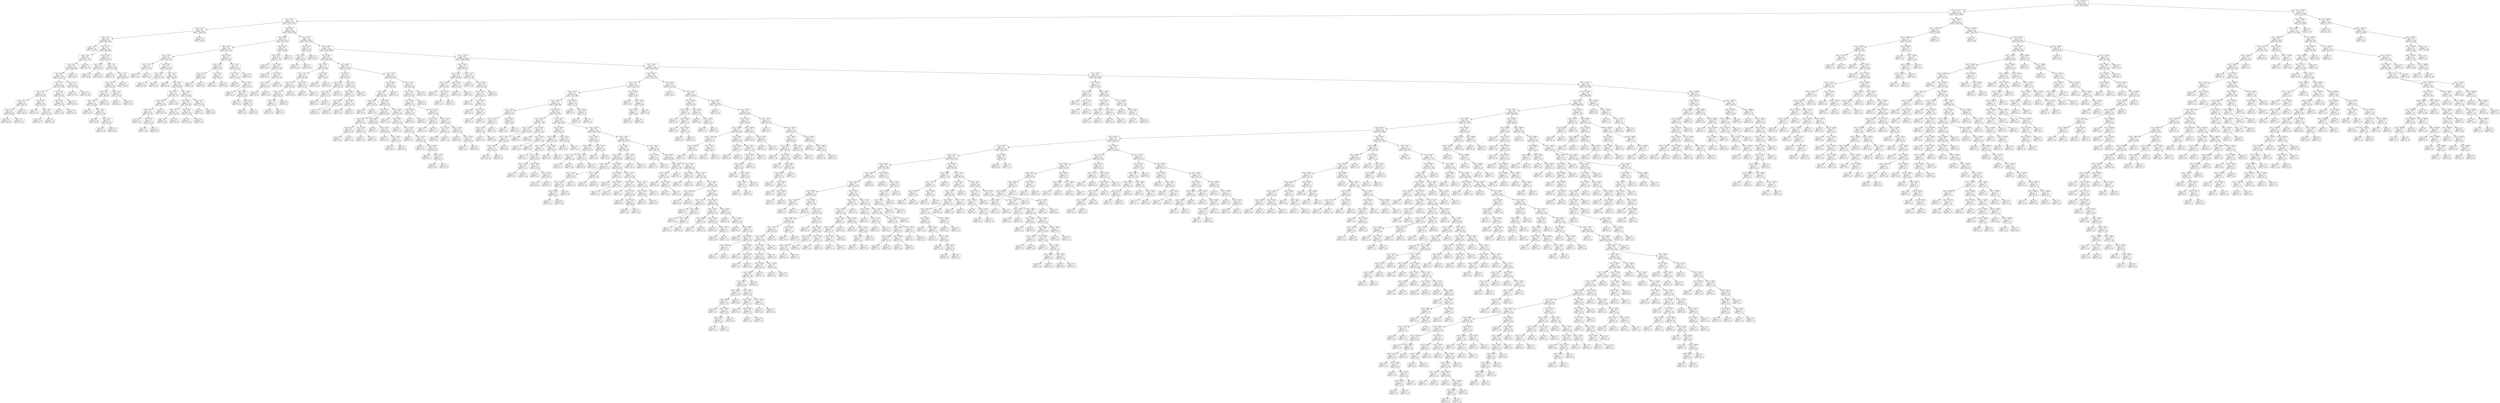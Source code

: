digraph Tree {
node [shape=box, style="rounded", color="black", fontname=helvetica] ;
edge [fontname=helvetica] ;
0 [label="rain <= 1702.5\ngini = 0.5\nsamples = 3435\nvalue = [2678, 2674]"] ;
1 [label="rain <= 1110.5\ngini = 0.5\nsamples = 2796\nvalue = [2558, 1804]"] ;
0 -> 1 [labeldistance=2.5, labelangle=45, headlabel="True"] ;
2 [label="rain <= 36.5\ngini = 0.5\nsamples = 2512\nvalue = [2359, 1571]"] ;
1 -> 2 ;
3 [label="rain <= 35.5\ngini = 0.5\nsamples = 412\nvalue = [409, 218]"] ;
2 -> 3 ;
4 [label="rain <= 11.5\ngini = 0.5\nsamples = 398\nvalue = [386, 212]"] ;
3 -> 4 ;
5 [label="gini = 0.4\nsamples = 26\nvalue = [28, 10]"] ;
4 -> 5 ;
6 [label="rain <= 24.5\ngini = 0.5\nsamples = 372\nvalue = [358, 202]"] ;
4 -> 6 ;
7 [label="rain <= 23.5\ngini = 0.5\nsamples = 235\nvalue = [211, 131]"] ;
6 -> 7 ;
8 [label="rain <= 22.5\ngini = 0.5\nsamples = 220\nvalue = [199, 118]"] ;
7 -> 8 ;
9 [label="rain <= 20.5\ngini = 0.5\nsamples = 201\nvalue = [179, 113]"] ;
8 -> 9 ;
10 [label="rain <= 17.5\ngini = 0.5\nsamples = 165\nvalue = [150, 88]"] ;
9 -> 10 ;
11 [label="rain <= 14.5\ngini = 0.5\nsamples = 111\nvalue = [94, 62]"] ;
10 -> 11 ;
12 [label="rain <= 13.5\ngini = 0.4\nsamples = 67\nvalue = [62, 32]"] ;
11 -> 12 ;
13 [label="rain <= 12.5\ngini = 0.5\nsamples = 48\nvalue = [44, 26]"] ;
12 -> 13 ;
14 [label="gini = 0.5\nsamples = 25\nvalue = [25, 14]"] ;
13 -> 14 ;
15 [label="gini = 0.5\nsamples = 23\nvalue = [19, 12]"] ;
13 -> 15 ;
16 [label="gini = 0.4\nsamples = 19\nvalue = [18, 6]"] ;
12 -> 16 ;
17 [label="rain <= 15.5\ngini = 0.5\nsamples = 44\nvalue = [32, 30]"] ;
11 -> 17 ;
18 [label="gini = 0.5\nsamples = 17\nvalue = [9, 13]"] ;
17 -> 18 ;
19 [label="rain <= 16.5\ngini = 0.5\nsamples = 27\nvalue = [23, 17]"] ;
17 -> 19 ;
20 [label="gini = 0.4\nsamples = 14\nvalue = [14, 7]"] ;
19 -> 20 ;
21 [label="gini = 0.5\nsamples = 13\nvalue = [9, 10]"] ;
19 -> 21 ;
22 [label="rain <= 19.5\ngini = 0.4\nsamples = 54\nvalue = [56, 26]"] ;
10 -> 22 ;
23 [label="rain <= 18.5\ngini = 0.4\nsamples = 29\nvalue = [31, 13]"] ;
22 -> 23 ;
24 [label="gini = 0.4\nsamples = 14\nvalue = [16, 8]"] ;
23 -> 24 ;
25 [label="gini = 0.4\nsamples = 15\nvalue = [15, 5]"] ;
23 -> 25 ;
26 [label="gini = 0.5\nsamples = 25\nvalue = [25, 13]"] ;
22 -> 26 ;
27 [label="rain <= 21.5\ngini = 0.5\nsamples = 36\nvalue = [29, 25]"] ;
9 -> 27 ;
28 [label="gini = 0.5\nsamples = 18\nvalue = [12, 11]"] ;
27 -> 28 ;
29 [label="gini = 0.5\nsamples = 18\nvalue = [17, 14]"] ;
27 -> 29 ;
30 [label="gini = 0.3\nsamples = 19\nvalue = [20, 5]"] ;
8 -> 30 ;
31 [label="gini = 0.5\nsamples = 15\nvalue = [12, 13]"] ;
7 -> 31 ;
32 [label="rain <= 26.5\ngini = 0.4\nsamples = 137\nvalue = [147, 71]"] ;
6 -> 32 ;
33 [label="rain <= 25.5\ngini = 0.4\nsamples = 28\nvalue = [34, 12]"] ;
32 -> 33 ;
34 [label="gini = 0.4\nsamples = 14\nvalue = [16, 6]"] ;
33 -> 34 ;
35 [label="gini = 0.4\nsamples = 14\nvalue = [18, 6]"] ;
33 -> 35 ;
36 [label="rain <= 27.5\ngini = 0.5\nsamples = 109\nvalue = [113, 59]"] ;
32 -> 36 ;
37 [label="gini = 0.5\nsamples = 10\nvalue = [7, 8]"] ;
36 -> 37 ;
38 [label="rain <= 34.5\ngini = 0.4\nsamples = 99\nvalue = [106, 51]"] ;
36 -> 38 ;
39 [label="rain <= 32.5\ngini = 0.4\nsamples = 85\nvalue = [87, 38]"] ;
38 -> 39 ;
40 [label="rain <= 31.5\ngini = 0.4\nsamples = 68\nvalue = [68, 34]"] ;
39 -> 40 ;
41 [label="rain <= 28.5\ngini = 0.4\nsamples = 55\nvalue = [54, 26]"] ;
40 -> 41 ;
42 [label="gini = 0.5\nsamples = 14\nvalue = [13, 7]"] ;
41 -> 42 ;
43 [label="rain <= 29.5\ngini = 0.4\nsamples = 41\nvalue = [41, 19]"] ;
41 -> 43 ;
44 [label="gini = 0.4\nsamples = 16\nvalue = [19, 8]"] ;
43 -> 44 ;
45 [label="rain <= 30.5\ngini = 0.4\nsamples = 25\nvalue = [22, 11]"] ;
43 -> 45 ;
46 [label="gini = 0.5\nsamples = 8\nvalue = [6, 4]"] ;
45 -> 46 ;
47 [label="gini = 0.4\nsamples = 17\nvalue = [16, 7]"] ;
45 -> 47 ;
48 [label="gini = 0.5\nsamples = 13\nvalue = [14, 8]"] ;
40 -> 48 ;
49 [label="rain <= 33.5\ngini = 0.3\nsamples = 17\nvalue = [19, 4]"] ;
39 -> 49 ;
50 [label="gini = 0.2\nsamples = 7\nvalue = [8, 1]"] ;
49 -> 50 ;
51 [label="gini = 0.3\nsamples = 10\nvalue = [11, 3]"] ;
49 -> 51 ;
52 [label="gini = 0.5\nsamples = 14\nvalue = [19, 13]"] ;
38 -> 52 ;
53 [label="gini = 0.3\nsamples = 14\nvalue = [23, 6]"] ;
3 -> 53 ;
54 [label="rain <= 68.5\ngini = 0.5\nsamples = 2100\nvalue = [1950, 1353]"] ;
2 -> 54 ;
55 [label="rain <= 62.5\ngini = 0.5\nsamples = 236\nvalue = [175, 191]"] ;
54 -> 55 ;
56 [label="rain <= 52.5\ngini = 0.5\nsamples = 195\nvalue = [155, 151]"] ;
55 -> 56 ;
57 [label="rain <= 38.5\ngini = 0.5\nsamples = 143\nvalue = [114, 121]"] ;
56 -> 57 ;
58 [label="rain <= 37.5\ngini = 0.5\nsamples = 18\nvalue = [11, 16]"] ;
57 -> 58 ;
59 [label="gini = 0.5\nsamples = 11\nvalue = [8, 8]"] ;
58 -> 59 ;
60 [label="gini = 0.4\nsamples = 7\nvalue = [3, 8]"] ;
58 -> 60 ;
61 [label="rain <= 40.5\ngini = 0.5\nsamples = 125\nvalue = [103, 105]"] ;
57 -> 61 ;
62 [label="rain <= 39.5\ngini = 0.5\nsamples = 20\nvalue = [17, 13]"] ;
61 -> 62 ;
63 [label="gini = 0.5\nsamples = 14\nvalue = [13, 10]"] ;
62 -> 63 ;
64 [label="gini = 0.5\nsamples = 6\nvalue = [4, 3]"] ;
62 -> 64 ;
65 [label="rain <= 41.5\ngini = 0.5\nsamples = 105\nvalue = [86, 92]"] ;
61 -> 65 ;
66 [label="gini = 0.4\nsamples = 7\nvalue = [4, 9]"] ;
65 -> 66 ;
67 [label="rain <= 46.5\ngini = 0.5\nsamples = 98\nvalue = [82, 83]"] ;
65 -> 67 ;
68 [label="rain <= 45.5\ngini = 0.5\nsamples = 47\nvalue = [42, 37]"] ;
67 -> 68 ;
69 [label="rain <= 44.5\ngini = 0.5\nsamples = 35\nvalue = [30, 29]"] ;
68 -> 69 ;
70 [label="rain <= 42.5\ngini = 0.5\nsamples = 22\nvalue = [20, 16]"] ;
69 -> 70 ;
71 [label="gini = 0.5\nsamples = 4\nvalue = [5, 3]"] ;
70 -> 71 ;
72 [label="rain <= 43.5\ngini = 0.5\nsamples = 18\nvalue = [15, 13]"] ;
70 -> 72 ;
73 [label="gini = 0.5\nsamples = 9\nvalue = [7, 6]"] ;
72 -> 73 ;
74 [label="gini = 0.5\nsamples = 9\nvalue = [8, 7]"] ;
72 -> 74 ;
75 [label="gini = 0.5\nsamples = 13\nvalue = [10, 13]"] ;
69 -> 75 ;
76 [label="gini = 0.5\nsamples = 12\nvalue = [12, 8]"] ;
68 -> 76 ;
77 [label="rain <= 50.5\ngini = 0.5\nsamples = 51\nvalue = [40, 46]"] ;
67 -> 77 ;
78 [label="rain <= 48.5\ngini = 0.5\nsamples = 36\nvalue = [29, 36]"] ;
77 -> 78 ;
79 [label="rain <= 47.5\ngini = 0.5\nsamples = 16\nvalue = [12, 14]"] ;
78 -> 79 ;
80 [label="gini = 0.5\nsamples = 11\nvalue = [8, 10]"] ;
79 -> 80 ;
81 [label="gini = 0.5\nsamples = 5\nvalue = [4, 4]"] ;
79 -> 81 ;
82 [label="rain <= 49.5\ngini = 0.5\nsamples = 20\nvalue = [17, 22]"] ;
78 -> 82 ;
83 [label="gini = 0.5\nsamples = 11\nvalue = [10, 13]"] ;
82 -> 83 ;
84 [label="gini = 0.5\nsamples = 9\nvalue = [7, 9]"] ;
82 -> 84 ;
85 [label="rain <= 51.5\ngini = 0.5\nsamples = 15\nvalue = [11, 10]"] ;
77 -> 85 ;
86 [label="gini = 0.4\nsamples = 5\nvalue = [5, 2]"] ;
85 -> 86 ;
87 [label="gini = 0.5\nsamples = 10\nvalue = [6, 8]"] ;
85 -> 87 ;
88 [label="rain <= 56.5\ngini = 0.5\nsamples = 52\nvalue = [41, 30]"] ;
56 -> 88 ;
89 [label="rain <= 54.5\ngini = 0.4\nsamples = 19\nvalue = [19, 7]"] ;
88 -> 89 ;
90 [label="rain <= 53.5\ngini = 0.5\nsamples = 10\nvalue = [8, 6]"] ;
89 -> 90 ;
91 [label="gini = 0.5\nsamples = 6\nvalue = [4, 3]"] ;
90 -> 91 ;
92 [label="gini = 0.5\nsamples = 4\nvalue = [4, 3]"] ;
90 -> 92 ;
93 [label="rain <= 55.5\ngini = 0.2\nsamples = 9\nvalue = [11, 1]"] ;
89 -> 93 ;
94 [label="gini = 0.0\nsamples = 5\nvalue = [8, 0]"] ;
93 -> 94 ;
95 [label="gini = 0.4\nsamples = 4\nvalue = [3, 1]"] ;
93 -> 95 ;
96 [label="rain <= 61.5\ngini = 0.5\nsamples = 33\nvalue = [22, 23]"] ;
88 -> 96 ;
97 [label="rain <= 57.5\ngini = 0.5\nsamples = 27\nvalue = [17, 21]"] ;
96 -> 97 ;
98 [label="gini = 0.4\nsamples = 6\nvalue = [3, 6]"] ;
97 -> 98 ;
99 [label="rain <= 58.5\ngini = 0.5\nsamples = 21\nvalue = [14, 15]"] ;
97 -> 99 ;
100 [label="gini = 0.5\nsamples = 5\nvalue = [4, 5]"] ;
99 -> 100 ;
101 [label="rain <= 59.5\ngini = 0.5\nsamples = 16\nvalue = [10, 10]"] ;
99 -> 101 ;
102 [label="gini = 0.5\nsamples = 5\nvalue = [4, 3]"] ;
101 -> 102 ;
103 [label="rain <= 60.5\ngini = 0.5\nsamples = 11\nvalue = [6, 7]"] ;
101 -> 103 ;
104 [label="gini = 0.5\nsamples = 5\nvalue = [3, 4]"] ;
103 -> 104 ;
105 [label="gini = 0.5\nsamples = 6\nvalue = [3, 3]"] ;
103 -> 105 ;
106 [label="gini = 0.4\nsamples = 6\nvalue = [5, 2]"] ;
96 -> 106 ;
107 [label="rain <= 67.5\ngini = 0.4\nsamples = 41\nvalue = [20, 40]"] ;
55 -> 107 ;
108 [label="rain <= 63.5\ngini = 0.4\nsamples = 38\nvalue = [17, 37]"] ;
107 -> 108 ;
109 [label="gini = 0.5\nsamples = 5\nvalue = [2, 3]"] ;
108 -> 109 ;
110 [label="rain <= 64.5\ngini = 0.4\nsamples = 33\nvalue = [15, 34]"] ;
108 -> 110 ;
111 [label="gini = 0.3\nsamples = 6\nvalue = [2, 7]"] ;
110 -> 111 ;
112 [label="rain <= 66.5\ngini = 0.4\nsamples = 27\nvalue = [13, 27]"] ;
110 -> 112 ;
113 [label="rain <= 65.5\ngini = 0.5\nsamples = 17\nvalue = [8, 14]"] ;
112 -> 113 ;
114 [label="gini = 0.5\nsamples = 6\nvalue = [3, 5]"] ;
113 -> 114 ;
115 [label="gini = 0.5\nsamples = 11\nvalue = [5, 9]"] ;
113 -> 115 ;
116 [label="gini = 0.4\nsamples = 10\nvalue = [5, 13]"] ;
112 -> 116 ;
117 [label="gini = 0.5\nsamples = 3\nvalue = [3, 3]"] ;
107 -> 117 ;
118 [label="rain <= 72.5\ngini = 0.5\nsamples = 1864\nvalue = [1775, 1162]"] ;
54 -> 118 ;
119 [label="rain <= 70.5\ngini = 0.1\nsamples = 29\nvalue = [55, 4]"] ;
118 -> 119 ;
120 [label="rain <= 69.5\ngini = 0.2\nsamples = 15\nvalue = [28, 4]"] ;
119 -> 120 ;
121 [label="gini = 0.0\nsamples = 6\nvalue = [13, 0]"] ;
120 -> 121 ;
122 [label="gini = 0.3\nsamples = 9\nvalue = [15, 4]"] ;
120 -> 122 ;
123 [label="gini = 0.0\nsamples = 14\nvalue = [27, 0]"] ;
119 -> 123 ;
124 [label="rain <= 118.5\ngini = 0.5\nsamples = 1835\nvalue = [1720, 1158]"] ;
118 -> 124 ;
125 [label="rain <= 80.5\ngini = 0.4\nsamples = 251\nvalue = [258, 130]"] ;
124 -> 125 ;
126 [label="rain <= 78.5\ngini = 0.5\nsamples = 55\nvalue = [47, 38]"] ;
125 -> 126 ;
127 [label="rain <= 76.5\ngini = 0.5\nsamples = 40\nvalue = [38, 24]"] ;
126 -> 127 ;
128 [label="rain <= 75.5\ngini = 0.5\nsamples = 30\nvalue = [26, 20]"] ;
127 -> 128 ;
129 [label="rain <= 74.5\ngini = 0.5\nsamples = 21\nvalue = [18, 10]"] ;
128 -> 129 ;
130 [label="rain <= 73.5\ngini = 0.5\nsamples = 13\nvalue = [12, 7]"] ;
129 -> 130 ;
131 [label="gini = 0.5\nsamples = 8\nvalue = [7, 4]"] ;
130 -> 131 ;
132 [label="gini = 0.5\nsamples = 5\nvalue = [5, 3]"] ;
130 -> 132 ;
133 [label="gini = 0.4\nsamples = 8\nvalue = [6, 3]"] ;
129 -> 133 ;
134 [label="gini = 0.5\nsamples = 9\nvalue = [8, 10]"] ;
128 -> 134 ;
135 [label="rain <= 77.5\ngini = 0.4\nsamples = 10\nvalue = [12, 4]"] ;
127 -> 135 ;
136 [label="gini = 0.0\nsamples = 3\nvalue = [5, 0]"] ;
135 -> 136 ;
137 [label="gini = 0.5\nsamples = 7\nvalue = [7, 4]"] ;
135 -> 137 ;
138 [label="rain <= 79.5\ngini = 0.5\nsamples = 15\nvalue = [9, 14]"] ;
126 -> 138 ;
139 [label="gini = 0.4\nsamples = 9\nvalue = [5, 10]"] ;
138 -> 139 ;
140 [label="gini = 0.5\nsamples = 6\nvalue = [4, 4]"] ;
138 -> 140 ;
141 [label="rain <= 89.5\ngini = 0.4\nsamples = 196\nvalue = [211, 92]"] ;
125 -> 141 ;
142 [label="rain <= 83.5\ngini = 0.3\nsamples = 48\nvalue = [54, 11]"] ;
141 -> 142 ;
143 [label="rain <= 82.5\ngini = 0.4\nsamples = 18\nvalue = [15, 6]"] ;
142 -> 143 ;
144 [label="rain <= 81.5\ngini = 0.4\nsamples = 14\nvalue = [13, 4]"] ;
143 -> 144 ;
145 [label="gini = 0.4\nsamples = 7\nvalue = [6, 3]"] ;
144 -> 145 ;
146 [label="gini = 0.2\nsamples = 7\nvalue = [7, 1]"] ;
144 -> 146 ;
147 [label="gini = 0.5\nsamples = 4\nvalue = [2, 2]"] ;
143 -> 147 ;
148 [label="rain <= 87.5\ngini = 0.2\nsamples = 30\nvalue = [39, 5]"] ;
142 -> 148 ;
149 [label="rain <= 85.5\ngini = 0.2\nsamples = 25\nvalue = [31, 5]"] ;
148 -> 149 ;
150 [label="rain <= 84.5\ngini = 0.2\nsamples = 15\nvalue = [19, 2]"] ;
149 -> 150 ;
151 [label="gini = 0.2\nsamples = 9\nvalue = [10, 1]"] ;
150 -> 151 ;
152 [label="gini = 0.2\nsamples = 6\nvalue = [9, 1]"] ;
150 -> 152 ;
153 [label="rain <= 86.5\ngini = 0.3\nsamples = 10\nvalue = [12, 3]"] ;
149 -> 153 ;
154 [label="gini = 0.4\nsamples = 5\nvalue = [6, 2]"] ;
153 -> 154 ;
155 [label="gini = 0.2\nsamples = 5\nvalue = [6, 1]"] ;
153 -> 155 ;
156 [label="gini = 0.0\nsamples = 5\nvalue = [8, 0]"] ;
148 -> 156 ;
157 [label="rain <= 107.5\ngini = 0.4\nsamples = 148\nvalue = [157, 81]"] ;
141 -> 157 ;
158 [label="rain <= 106.5\ngini = 0.5\nsamples = 94\nvalue = [91, 61]"] ;
157 -> 158 ;
159 [label="rain <= 91.5\ngini = 0.5\nsamples = 91\nvalue = [91, 56]"] ;
158 -> 159 ;
160 [label="rain <= 90.5\ngini = 0.5\nsamples = 13\nvalue = [10, 13]"] ;
159 -> 160 ;
161 [label="gini = 0.5\nsamples = 6\nvalue = [5, 4]"] ;
160 -> 161 ;
162 [label="gini = 0.5\nsamples = 7\nvalue = [5, 9]"] ;
160 -> 162 ;
163 [label="rain <= 99.5\ngini = 0.5\nsamples = 78\nvalue = [81, 43]"] ;
159 -> 163 ;
164 [label="rain <= 95.5\ngini = 0.4\nsamples = 47\nvalue = [54, 20]"] ;
163 -> 164 ;
165 [label="rain <= 93.5\ngini = 0.4\nsamples = 23\nvalue = [25, 11]"] ;
164 -> 165 ;
166 [label="rain <= 92.5\ngini = 0.4\nsamples = 10\nvalue = [13, 4]"] ;
165 -> 166 ;
167 [label="gini = 0.4\nsamples = 7\nvalue = [9, 3]"] ;
166 -> 167 ;
168 [label="gini = 0.3\nsamples = 3\nvalue = [4, 1]"] ;
166 -> 168 ;
169 [label="rain <= 94.5\ngini = 0.5\nsamples = 13\nvalue = [12, 7]"] ;
165 -> 169 ;
170 [label="gini = 0.5\nsamples = 5\nvalue = [5, 3]"] ;
169 -> 170 ;
171 [label="gini = 0.5\nsamples = 8\nvalue = [7, 4]"] ;
169 -> 171 ;
172 [label="rain <= 96.5\ngini = 0.4\nsamples = 24\nvalue = [29, 9]"] ;
164 -> 172 ;
173 [label="gini = 0.2\nsamples = 7\nvalue = [9, 1]"] ;
172 -> 173 ;
174 [label="rain <= 97.5\ngini = 0.4\nsamples = 17\nvalue = [20, 8]"] ;
172 -> 174 ;
175 [label="gini = 0.5\nsamples = 4\nvalue = [4, 3]"] ;
174 -> 175 ;
176 [label="rain <= 98.5\ngini = 0.4\nsamples = 13\nvalue = [16, 5]"] ;
174 -> 176 ;
177 [label="gini = 0.4\nsamples = 8\nvalue = [10, 3]"] ;
176 -> 177 ;
178 [label="gini = 0.4\nsamples = 5\nvalue = [6, 2]"] ;
176 -> 178 ;
179 [label="rain <= 100.5\ngini = 0.5\nsamples = 31\nvalue = [27, 23]"] ;
163 -> 179 ;
180 [label="gini = 0.4\nsamples = 6\nvalue = [3, 6]"] ;
179 -> 180 ;
181 [label="rain <= 101.5\ngini = 0.5\nsamples = 25\nvalue = [24, 17]"] ;
179 -> 181 ;
182 [label="gini = 0.3\nsamples = 5\nvalue = [7, 2]"] ;
181 -> 182 ;
183 [label="rain <= 102.5\ngini = 0.5\nsamples = 20\nvalue = [17, 15]"] ;
181 -> 183 ;
184 [label="gini = 0.3\nsamples = 2\nvalue = [1, 4]"] ;
183 -> 184 ;
185 [label="rain <= 103.5\ngini = 0.5\nsamples = 18\nvalue = [16, 11]"] ;
183 -> 185 ;
186 [label="gini = 0.0\nsamples = 2\nvalue = [4, 0]"] ;
185 -> 186 ;
187 [label="rain <= 104.5\ngini = 0.5\nsamples = 16\nvalue = [12, 11]"] ;
185 -> 187 ;
188 [label="gini = 0.5\nsamples = 7\nvalue = [6, 4]"] ;
187 -> 188 ;
189 [label="rain <= 105.5\ngini = 0.5\nsamples = 9\nvalue = [6, 7]"] ;
187 -> 189 ;
190 [label="gini = 0.5\nsamples = 5\nvalue = [4, 4]"] ;
189 -> 190 ;
191 [label="gini = 0.5\nsamples = 4\nvalue = [2, 3]"] ;
189 -> 191 ;
192 [label="gini = 0.0\nsamples = 3\nvalue = [0, 5]"] ;
158 -> 192 ;
193 [label="rain <= 117.5\ngini = 0.4\nsamples = 54\nvalue = [66, 20]"] ;
157 -> 193 ;
194 [label="rain <= 116.5\ngini = 0.4\nsamples = 49\nvalue = [57, 20]"] ;
193 -> 194 ;
195 [label="rain <= 109.5\ngini = 0.4\nsamples = 43\nvalue = [51, 15]"] ;
194 -> 195 ;
196 [label="rain <= 108.5\ngini = 0.2\nsamples = 13\nvalue = [18, 3]"] ;
195 -> 196 ;
197 [label="gini = 0.3\nsamples = 8\nvalue = [10, 2]"] ;
196 -> 197 ;
198 [label="gini = 0.2\nsamples = 5\nvalue = [8, 1]"] ;
196 -> 198 ;
199 [label="rain <= 111.5\ngini = 0.4\nsamples = 30\nvalue = [33, 12]"] ;
195 -> 199 ;
200 [label="rain <= 110.5\ngini = 0.4\nsamples = 5\nvalue = [2, 4]"] ;
199 -> 200 ;
201 [label="gini = 0.4\nsamples = 3\nvalue = [1, 2]"] ;
200 -> 201 ;
202 [label="gini = 0.4\nsamples = 2\nvalue = [1, 2]"] ;
200 -> 202 ;
203 [label="rain <= 113.5\ngini = 0.3\nsamples = 25\nvalue = [31, 8]"] ;
199 -> 203 ;
204 [label="rain <= 112.5\ngini = 0.2\nsamples = 9\nvalue = [13, 2]"] ;
203 -> 204 ;
205 [label="gini = 0.4\nsamples = 6\nvalue = [6, 2]"] ;
204 -> 205 ;
206 [label="gini = 0.0\nsamples = 3\nvalue = [7, 0]"] ;
204 -> 206 ;
207 [label="rain <= 114.5\ngini = 0.4\nsamples = 16\nvalue = [18, 6]"] ;
203 -> 207 ;
208 [label="gini = 0.4\nsamples = 8\nvalue = [8, 4]"] ;
207 -> 208 ;
209 [label="rain <= 115.5\ngini = 0.3\nsamples = 8\nvalue = [10, 2]"] ;
207 -> 209 ;
210 [label="gini = 0.3\nsamples = 7\nvalue = [9, 2]"] ;
209 -> 210 ;
211 [label="gini = 0.0\nsamples = 1\nvalue = [1, 0]"] ;
209 -> 211 ;
212 [label="gini = 0.5\nsamples = 6\nvalue = [6, 5]"] ;
194 -> 212 ;
213 [label="gini = 0.0\nsamples = 5\nvalue = [9, 0]"] ;
193 -> 213 ;
214 [label="rain <= 129.5\ngini = 0.5\nsamples = 1584\nvalue = [1462, 1028]"] ;
124 -> 214 ;
215 [label="rain <= 123.5\ngini = 0.5\nsamples = 64\nvalue = [47, 57]"] ;
214 -> 215 ;
216 [label="rain <= 121.5\ngini = 0.5\nsamples = 26\nvalue = [26, 20]"] ;
215 -> 216 ;
217 [label="rain <= 119.5\ngini = 0.5\nsamples = 12\nvalue = [8, 14]"] ;
216 -> 217 ;
218 [label="gini = 0.5\nsamples = 6\nvalue = [7, 5]"] ;
217 -> 218 ;
219 [label="rain <= 120.5\ngini = 0.2\nsamples = 6\nvalue = [1, 9]"] ;
217 -> 219 ;
220 [label="gini = 0.3\nsamples = 2\nvalue = [1, 4]"] ;
219 -> 220 ;
221 [label="gini = 0.0\nsamples = 4\nvalue = [0, 5]"] ;
219 -> 221 ;
222 [label="rain <= 122.5\ngini = 0.4\nsamples = 14\nvalue = [18, 6]"] ;
216 -> 222 ;
223 [label="gini = 0.4\nsamples = 11\nvalue = [12, 6]"] ;
222 -> 223 ;
224 [label="gini = 0.0\nsamples = 3\nvalue = [6, 0]"] ;
222 -> 224 ;
225 [label="rain <= 124.5\ngini = 0.5\nsamples = 38\nvalue = [21, 37]"] ;
215 -> 225 ;
226 [label="gini = 0.3\nsamples = 10\nvalue = [3, 11]"] ;
225 -> 226 ;
227 [label="rain <= 128.5\ngini = 0.5\nsamples = 28\nvalue = [18, 26]"] ;
225 -> 227 ;
228 [label="rain <= 125.5\ngini = 0.5\nsamples = 20\nvalue = [14, 17]"] ;
227 -> 228 ;
229 [label="gini = 0.5\nsamples = 5\nvalue = [3, 5]"] ;
228 -> 229 ;
230 [label="rain <= 126.5\ngini = 0.5\nsamples = 15\nvalue = [11, 12]"] ;
228 -> 230 ;
231 [label="gini = 0.5\nsamples = 7\nvalue = [4, 5]"] ;
230 -> 231 ;
232 [label="rain <= 127.5\ngini = 0.5\nsamples = 8\nvalue = [7, 7]"] ;
230 -> 232 ;
233 [label="gini = 0.5\nsamples = 3\nvalue = [3, 2]"] ;
232 -> 233 ;
234 [label="gini = 0.5\nsamples = 5\nvalue = [4, 5]"] ;
232 -> 234 ;
235 [label="gini = 0.4\nsamples = 8\nvalue = [4, 9]"] ;
227 -> 235 ;
236 [label="rain <= 270.5\ngini = 0.5\nsamples = 1520\nvalue = [1415, 971]"] ;
214 -> 236 ;
237 [label="rain <= 220.5\ngini = 0.5\nsamples = 463\nvalue = [458, 277]"] ;
236 -> 237 ;
238 [label="rain <= 215.5\ngini = 0.5\nsamples = 331\nvalue = [316, 214]"] ;
237 -> 238 ;
239 [label="rain <= 211.5\ngini = 0.5\nsamples = 320\nvalue = [312, 200]"] ;
238 -> 239 ;
240 [label="rain <= 134.5\ngini = 0.5\nsamples = 310\nvalue = [300, 198]"] ;
239 -> 240 ;
241 [label="rain <= 132.5\ngini = 0.4\nsamples = 23\nvalue = [21, 7]"] ;
240 -> 241 ;
242 [label="rain <= 131.5\ngini = 0.3\nsamples = 13\nvalue = [12, 3]"] ;
241 -> 242 ;
243 [label="rain <= 130.5\ngini = 0.4\nsamples = 10\nvalue = [9, 3]"] ;
242 -> 243 ;
244 [label="gini = 0.3\nsamples = 6\nvalue = [5, 1]"] ;
243 -> 244 ;
245 [label="gini = 0.4\nsamples = 4\nvalue = [4, 2]"] ;
243 -> 245 ;
246 [label="gini = 0.0\nsamples = 3\nvalue = [3, 0]"] ;
242 -> 246 ;
247 [label="rain <= 133.5\ngini = 0.4\nsamples = 10\nvalue = [9, 4]"] ;
241 -> 247 ;
248 [label="gini = 0.5\nsamples = 6\nvalue = [5, 3]"] ;
247 -> 248 ;
249 [label="gini = 0.3\nsamples = 4\nvalue = [4, 1]"] ;
247 -> 249 ;
250 [label="rain <= 142.0\ngini = 0.5\nsamples = 287\nvalue = [279, 191]"] ;
240 -> 250 ;
251 [label="rain <= 138.5\ngini = 0.5\nsamples = 43\nvalue = [37, 39]"] ;
250 -> 251 ;
252 [label="rain <= 137.5\ngini = 0.5\nsamples = 26\nvalue = [30, 21]"] ;
251 -> 252 ;
253 [label="rain <= 136.5\ngini = 0.5\nsamples = 21\nvalue = [24, 20]"] ;
252 -> 253 ;
254 [label="rain <= 135.5\ngini = 0.5\nsamples = 15\nvalue = [16, 15]"] ;
253 -> 254 ;
255 [label="gini = 0.5\nsamples = 9\nvalue = [12, 10]"] ;
254 -> 255 ;
256 [label="gini = 0.5\nsamples = 6\nvalue = [4, 5]"] ;
254 -> 256 ;
257 [label="gini = 0.5\nsamples = 6\nvalue = [8, 5]"] ;
253 -> 257 ;
258 [label="gini = 0.2\nsamples = 5\nvalue = [6, 1]"] ;
252 -> 258 ;
259 [label="rain <= 139.5\ngini = 0.4\nsamples = 17\nvalue = [7, 18]"] ;
251 -> 259 ;
260 [label="gini = 0.0\nsamples = 6\nvalue = [0, 8]"] ;
259 -> 260 ;
261 [label="rain <= 140.5\ngini = 0.5\nsamples = 11\nvalue = [7, 10]"] ;
259 -> 261 ;
262 [label="gini = 0.5\nsamples = 3\nvalue = [3, 2]"] ;
261 -> 262 ;
263 [label="gini = 0.4\nsamples = 8\nvalue = [4, 8]"] ;
261 -> 263 ;
264 [label="rain <= 152.5\ngini = 0.5\nsamples = 244\nvalue = [242, 152]"] ;
250 -> 264 ;
265 [label="rain <= 150.5\ngini = 0.4\nsamples = 39\nvalue = [49, 16]"] ;
264 -> 265 ;
266 [label="rain <= 148.5\ngini = 0.4\nsamples = 29\nvalue = [30, 13]"] ;
265 -> 266 ;
267 [label="rain <= 143.5\ngini = 0.3\nsamples = 22\nvalue = [27, 7]"] ;
266 -> 267 ;
268 [label="gini = 0.5\nsamples = 3\nvalue = [3, 2]"] ;
267 -> 268 ;
269 [label="rain <= 145.5\ngini = 0.3\nsamples = 19\nvalue = [24, 5]"] ;
267 -> 269 ;
270 [label="rain <= 144.5\ngini = 0.2\nsamples = 7\nvalue = [9, 1]"] ;
269 -> 270 ;
271 [label="gini = 0.3\nsamples = 4\nvalue = [4, 1]"] ;
270 -> 271 ;
272 [label="gini = 0.0\nsamples = 3\nvalue = [5, 0]"] ;
270 -> 272 ;
273 [label="rain <= 146.5\ngini = 0.3\nsamples = 12\nvalue = [15, 4]"] ;
269 -> 273 ;
274 [label="gini = 0.5\nsamples = 4\nvalue = [2, 2]"] ;
273 -> 274 ;
275 [label="rain <= 147.5\ngini = 0.2\nsamples = 8\nvalue = [13, 2]"] ;
273 -> 275 ;
276 [label="gini = 0.2\nsamples = 5\nvalue = [10, 1]"] ;
275 -> 276 ;
277 [label="gini = 0.4\nsamples = 3\nvalue = [3, 1]"] ;
275 -> 277 ;
278 [label="rain <= 149.5\ngini = 0.4\nsamples = 7\nvalue = [3, 6]"] ;
266 -> 278 ;
279 [label="gini = 0.5\nsamples = 6\nvalue = [3, 5]"] ;
278 -> 279 ;
280 [label="gini = 0.0\nsamples = 1\nvalue = [0, 1]"] ;
278 -> 280 ;
281 [label="rain <= 151.5\ngini = 0.2\nsamples = 10\nvalue = [19, 3]"] ;
265 -> 281 ;
282 [label="gini = 0.3\nsamples = 3\nvalue = [4, 1]"] ;
281 -> 282 ;
283 [label="gini = 0.2\nsamples = 7\nvalue = [15, 2]"] ;
281 -> 283 ;
284 [label="rain <= 159.5\ngini = 0.5\nsamples = 205\nvalue = [193, 136]"] ;
264 -> 284 ;
285 [label="rain <= 156.5\ngini = 0.5\nsamples = 25\nvalue = [19, 25]"] ;
284 -> 285 ;
286 [label="rain <= 154.5\ngini = 0.5\nsamples = 17\nvalue = [18, 13]"] ;
285 -> 286 ;
287 [label="rain <= 153.5\ngini = 0.4\nsamples = 7\nvalue = [5, 10]"] ;
286 -> 287 ;
288 [label="gini = 0.0\nsamples = 1\nvalue = [0, 2]"] ;
287 -> 288 ;
289 [label="gini = 0.5\nsamples = 6\nvalue = [5, 8]"] ;
287 -> 289 ;
290 [label="rain <= 155.5\ngini = 0.3\nsamples = 10\nvalue = [13, 3]"] ;
286 -> 290 ;
291 [label="gini = 0.0\nsamples = 3\nvalue = [5, 0]"] ;
290 -> 291 ;
292 [label="gini = 0.4\nsamples = 7\nvalue = [8, 3]"] ;
290 -> 292 ;
293 [label="rain <= 157.5\ngini = 0.1\nsamples = 8\nvalue = [1, 12]"] ;
285 -> 293 ;
294 [label="gini = 0.3\nsamples = 4\nvalue = [1, 4]"] ;
293 -> 294 ;
295 [label="gini = 0.0\nsamples = 4\nvalue = [0, 8]"] ;
293 -> 295 ;
296 [label="rain <= 181.0\ngini = 0.5\nsamples = 180\nvalue = [174, 111]"] ;
284 -> 296 ;
297 [label="rain <= 176.5\ngini = 0.4\nsamples = 81\nvalue = [85, 40]"] ;
296 -> 297 ;
298 [label="rain <= 165.5\ngini = 0.5\nsamples = 68\nvalue = [65, 38]"] ;
297 -> 298 ;
299 [label="rain <= 163.5\ngini = 0.5\nsamples = 27\nvalue = [21, 17]"] ;
298 -> 299 ;
300 [label="rain <= 162.5\ngini = 0.4\nsamples = 18\nvalue = [16, 7]"] ;
299 -> 300 ;
301 [label="rain <= 161.5\ngini = 0.5\nsamples = 15\nvalue = [13, 7]"] ;
300 -> 301 ;
302 [label="rain <= 160.5\ngini = 0.4\nsamples = 11\nvalue = [10, 3]"] ;
301 -> 302 ;
303 [label="gini = 0.5\nsamples = 7\nvalue = [5, 3]"] ;
302 -> 303 ;
304 [label="gini = 0.0\nsamples = 4\nvalue = [5, 0]"] ;
302 -> 304 ;
305 [label="gini = 0.5\nsamples = 4\nvalue = [3, 4]"] ;
301 -> 305 ;
306 [label="gini = 0.0\nsamples = 3\nvalue = [3, 0]"] ;
300 -> 306 ;
307 [label="rain <= 164.5\ngini = 0.4\nsamples = 9\nvalue = [5, 10]"] ;
299 -> 307 ;
308 [label="gini = 0.4\nsamples = 5\nvalue = [2, 5]"] ;
307 -> 308 ;
309 [label="gini = 0.5\nsamples = 4\nvalue = [3, 5]"] ;
307 -> 309 ;
310 [label="rain <= 169.5\ngini = 0.4\nsamples = 41\nvalue = [44, 21]"] ;
298 -> 310 ;
311 [label="rain <= 166.5\ngini = 0.3\nsamples = 13\nvalue = [17, 3]"] ;
310 -> 311 ;
312 [label="gini = 0.4\nsamples = 4\nvalue = [5, 2]"] ;
311 -> 312 ;
313 [label="rain <= 168.5\ngini = 0.1\nsamples = 9\nvalue = [12, 1]"] ;
311 -> 313 ;
314 [label="gini = 0.0\nsamples = 5\nvalue = [7, 0]"] ;
313 -> 314 ;
315 [label="gini = 0.3\nsamples = 4\nvalue = [5, 1]"] ;
313 -> 315 ;
316 [label="rain <= 173.5\ngini = 0.5\nsamples = 28\nvalue = [27, 18]"] ;
310 -> 316 ;
317 [label="rain <= 170.5\ngini = 0.5\nsamples = 15\nvalue = [15, 13]"] ;
316 -> 317 ;
318 [label="gini = 0.5\nsamples = 5\nvalue = [5, 3]"] ;
317 -> 318 ;
319 [label="rain <= 171.5\ngini = 0.5\nsamples = 10\nvalue = [10, 10]"] ;
317 -> 319 ;
320 [label="gini = 0.4\nsamples = 2\nvalue = [2, 4]"] ;
319 -> 320 ;
321 [label="rain <= 172.5\ngini = 0.5\nsamples = 8\nvalue = [8, 6]"] ;
319 -> 321 ;
322 [label="gini = 0.4\nsamples = 2\nvalue = [3, 1]"] ;
321 -> 322 ;
323 [label="gini = 0.5\nsamples = 6\nvalue = [5, 5]"] ;
321 -> 323 ;
324 [label="rain <= 175.5\ngini = 0.4\nsamples = 13\nvalue = [12, 5]"] ;
316 -> 324 ;
325 [label="rain <= 174.5\ngini = 0.3\nsamples = 8\nvalue = [9, 2]"] ;
324 -> 325 ;
326 [label="gini = 0.0\nsamples = 2\nvalue = [3, 0]"] ;
325 -> 326 ;
327 [label="gini = 0.4\nsamples = 6\nvalue = [6, 2]"] ;
325 -> 327 ;
328 [label="gini = 0.5\nsamples = 5\nvalue = [3, 3]"] ;
324 -> 328 ;
329 [label="rain <= 179.5\ngini = 0.2\nsamples = 13\nvalue = [20, 2]"] ;
297 -> 329 ;
330 [label="gini = 0.0\nsamples = 7\nvalue = [13, 0]"] ;
329 -> 330 ;
331 [label="gini = 0.3\nsamples = 6\nvalue = [7, 2]"] ;
329 -> 331 ;
332 [label="rain <= 183.5\ngini = 0.5\nsamples = 99\nvalue = [89, 71]"] ;
296 -> 332 ;
333 [label="rain <= 182.5\ngini = 0.5\nsamples = 10\nvalue = [6, 11]"] ;
332 -> 333 ;
334 [label="gini = 0.5\nsamples = 7\nvalue = [5, 7]"] ;
333 -> 334 ;
335 [label="gini = 0.3\nsamples = 3\nvalue = [1, 4]"] ;
333 -> 335 ;
336 [label="rain <= 189.0\ngini = 0.5\nsamples = 89\nvalue = [83, 60]"] ;
332 -> 336 ;
337 [label="rain <= 186.5\ngini = 0.4\nsamples = 18\nvalue = [23, 10]"] ;
336 -> 337 ;
338 [label="rain <= 184.5\ngini = 0.5\nsamples = 11\nvalue = [11, 10]"] ;
337 -> 338 ;
339 [label="gini = 0.5\nsamples = 6\nvalue = [6, 6]"] ;
338 -> 339 ;
340 [label="rain <= 185.5\ngini = 0.5\nsamples = 5\nvalue = [5, 4]"] ;
338 -> 340 ;
341 [label="gini = 0.0\nsamples = 1\nvalue = [1, 0]"] ;
340 -> 341 ;
342 [label="gini = 0.5\nsamples = 4\nvalue = [4, 4]"] ;
340 -> 342 ;
343 [label="gini = 0.0\nsamples = 7\nvalue = [12, 0]"] ;
337 -> 343 ;
344 [label="rain <= 191.5\ngini = 0.5\nsamples = 71\nvalue = [60, 50]"] ;
336 -> 344 ;
345 [label="rain <= 190.5\ngini = 0.5\nsamples = 10\nvalue = [5, 8]"] ;
344 -> 345 ;
346 [label="gini = 0.5\nsamples = 4\nvalue = [2, 2]"] ;
345 -> 346 ;
347 [label="gini = 0.4\nsamples = 6\nvalue = [3, 6]"] ;
345 -> 347 ;
348 [label="rain <= 192.5\ngini = 0.5\nsamples = 61\nvalue = [55, 42]"] ;
344 -> 348 ;
349 [label="gini = 0.2\nsamples = 5\nvalue = [7, 1]"] ;
348 -> 349 ;
350 [label="rain <= 194.5\ngini = 0.5\nsamples = 56\nvalue = [48, 41]"] ;
348 -> 350 ;
351 [label="rain <= 193.5\ngini = 0.5\nsamples = 14\nvalue = [9, 13]"] ;
350 -> 351 ;
352 [label="gini = 0.5\nsamples = 8\nvalue = [5, 8]"] ;
351 -> 352 ;
353 [label="gini = 0.5\nsamples = 6\nvalue = [4, 5]"] ;
351 -> 353 ;
354 [label="rain <= 198.5\ngini = 0.5\nsamples = 42\nvalue = [39, 28]"] ;
350 -> 354 ;
355 [label="rain <= 195.5\ngini = 0.2\nsamples = 8\nvalue = [12, 2]"] ;
354 -> 355 ;
356 [label="gini = 0.4\nsamples = 3\nvalue = [2, 1]"] ;
355 -> 356 ;
357 [label="rain <= 196.5\ngini = 0.2\nsamples = 5\nvalue = [10, 1]"] ;
355 -> 357 ;
358 [label="gini = 0.0\nsamples = 2\nvalue = [3, 0]"] ;
357 -> 358 ;
359 [label="rain <= 197.5\ngini = 0.2\nsamples = 3\nvalue = [7, 1]"] ;
357 -> 359 ;
360 [label="gini = 0.3\nsamples = 2\nvalue = [4, 1]"] ;
359 -> 360 ;
361 [label="gini = 0.0\nsamples = 1\nvalue = [3, 0]"] ;
359 -> 361 ;
362 [label="rain <= 203.5\ngini = 0.5\nsamples = 34\nvalue = [27, 26]"] ;
354 -> 362 ;
363 [label="rain <= 200.5\ngini = 0.5\nsamples = 15\nvalue = [11, 16]"] ;
362 -> 363 ;
364 [label="rain <= 199.5\ngini = 0.5\nsamples = 6\nvalue = [5, 3]"] ;
363 -> 364 ;
365 [label="gini = 0.5\nsamples = 4\nvalue = [3, 3]"] ;
364 -> 365 ;
366 [label="gini = 0.0\nsamples = 2\nvalue = [2, 0]"] ;
364 -> 366 ;
367 [label="rain <= 201.5\ngini = 0.4\nsamples = 9\nvalue = [6, 13]"] ;
363 -> 367 ;
368 [label="gini = 0.5\nsamples = 4\nvalue = [4, 6]"] ;
367 -> 368 ;
369 [label="rain <= 202.5\ngini = 0.3\nsamples = 5\nvalue = [2, 7]"] ;
367 -> 369 ;
370 [label="gini = 0.0\nsamples = 2\nvalue = [0, 4]"] ;
369 -> 370 ;
371 [label="gini = 0.5\nsamples = 3\nvalue = [2, 3]"] ;
369 -> 371 ;
372 [label="rain <= 204.5\ngini = 0.5\nsamples = 19\nvalue = [16, 10]"] ;
362 -> 372 ;
373 [label="gini = 0.0\nsamples = 1\nvalue = [1, 0]"] ;
372 -> 373 ;
374 [label="rain <= 205.5\ngini = 0.5\nsamples = 18\nvalue = [15, 10]"] ;
372 -> 374 ;
375 [label="gini = 0.5\nsamples = 5\nvalue = [4, 4]"] ;
374 -> 375 ;
376 [label="rain <= 206.5\ngini = 0.5\nsamples = 13\nvalue = [11, 6]"] ;
374 -> 376 ;
377 [label="gini = 0.0\nsamples = 2\nvalue = [2, 0]"] ;
376 -> 377 ;
378 [label="rain <= 208.5\ngini = 0.5\nsamples = 11\nvalue = [9, 6]"] ;
376 -> 378 ;
379 [label="rain <= 207.5\ngini = 0.5\nsamples = 4\nvalue = [2, 2]"] ;
378 -> 379 ;
380 [label="gini = 0.5\nsamples = 2\nvalue = [1, 1]"] ;
379 -> 380 ;
381 [label="gini = 0.5\nsamples = 2\nvalue = [1, 1]"] ;
379 -> 381 ;
382 [label="rain <= 209.5\ngini = 0.5\nsamples = 7\nvalue = [7, 4]"] ;
378 -> 382 ;
383 [label="gini = 0.0\nsamples = 1\nvalue = [2, 0]"] ;
382 -> 383 ;
384 [label="rain <= 210.5\ngini = 0.5\nsamples = 6\nvalue = [5, 4]"] ;
382 -> 384 ;
385 [label="gini = 0.5\nsamples = 3\nvalue = [3, 2]"] ;
384 -> 385 ;
386 [label="gini = 0.5\nsamples = 3\nvalue = [2, 2]"] ;
384 -> 386 ;
387 [label="rain <= 213.0\ngini = 0.2\nsamples = 10\nvalue = [12, 2]"] ;
239 -> 387 ;
388 [label="gini = 0.0\nsamples = 5\nvalue = [7, 0]"] ;
387 -> 388 ;
389 [label="rain <= 214.5\ngini = 0.4\nsamples = 5\nvalue = [5, 2]"] ;
387 -> 389 ;
390 [label="gini = 0.5\nsamples = 4\nvalue = [3, 2]"] ;
389 -> 390 ;
391 [label="gini = 0.0\nsamples = 1\nvalue = [2, 0]"] ;
389 -> 391 ;
392 [label="rain <= 216.5\ngini = 0.3\nsamples = 11\nvalue = [4, 14]"] ;
238 -> 392 ;
393 [label="gini = 0.0\nsamples = 2\nvalue = [0, 4]"] ;
392 -> 393 ;
394 [label="rain <= 219.0\ngini = 0.4\nsamples = 9\nvalue = [4, 10]"] ;
392 -> 394 ;
395 [label="rain <= 217.5\ngini = 0.4\nsamples = 7\nvalue = [4, 8]"] ;
394 -> 395 ;
396 [label="gini = 0.4\nsamples = 2\nvalue = [1, 2]"] ;
395 -> 396 ;
397 [label="gini = 0.4\nsamples = 5\nvalue = [3, 6]"] ;
395 -> 397 ;
398 [label="gini = 0.0\nsamples = 2\nvalue = [0, 2]"] ;
394 -> 398 ;
399 [label="rain <= 224.5\ngini = 0.4\nsamples = 132\nvalue = [142, 63]"] ;
237 -> 399 ;
400 [label="gini = 0.0\nsamples = 9\nvalue = [14, 0]"] ;
399 -> 400 ;
401 [label="rain <= 231.5\ngini = 0.4\nsamples = 123\nvalue = [128, 63]"] ;
399 -> 401 ;
402 [label="rain <= 228.5\ngini = 0.5\nsamples = 14\nvalue = [9, 10]"] ;
401 -> 402 ;
403 [label="rain <= 225.5\ngini = 0.5\nsamples = 8\nvalue = [7, 5]"] ;
402 -> 403 ;
404 [label="gini = 0.5\nsamples = 3\nvalue = [2, 3]"] ;
403 -> 404 ;
405 [label="rain <= 226.5\ngini = 0.4\nsamples = 5\nvalue = [5, 2]"] ;
403 -> 405 ;
406 [label="gini = 0.0\nsamples = 2\nvalue = [3, 0]"] ;
405 -> 406 ;
407 [label="rain <= 227.5\ngini = 0.5\nsamples = 3\nvalue = [2, 2]"] ;
405 -> 407 ;
408 [label="gini = 0.4\nsamples = 2\nvalue = [1, 2]"] ;
407 -> 408 ;
409 [label="gini = 0.0\nsamples = 1\nvalue = [1, 0]"] ;
407 -> 409 ;
410 [label="rain <= 229.5\ngini = 0.4\nsamples = 6\nvalue = [2, 5]"] ;
402 -> 410 ;
411 [label="gini = 0.0\nsamples = 1\nvalue = [0, 1]"] ;
410 -> 411 ;
412 [label="rain <= 230.5\ngini = 0.4\nsamples = 5\nvalue = [2, 4]"] ;
410 -> 412 ;
413 [label="gini = 0.5\nsamples = 2\nvalue = [1, 1]"] ;
412 -> 413 ;
414 [label="gini = 0.4\nsamples = 3\nvalue = [1, 3]"] ;
412 -> 414 ;
415 [label="rain <= 233.5\ngini = 0.4\nsamples = 109\nvalue = [119, 53]"] ;
401 -> 415 ;
416 [label="gini = 0.0\nsamples = 7\nvalue = [11, 0]"] ;
415 -> 416 ;
417 [label="rain <= 256.5\ngini = 0.4\nsamples = 102\nvalue = [108, 53]"] ;
415 -> 417 ;
418 [label="rain <= 246.5\ngini = 0.4\nsamples = 56\nvalue = [65, 25]"] ;
417 -> 418 ;
419 [label="rain <= 238.5\ngini = 0.5\nsamples = 35\nvalue = [36, 24]"] ;
418 -> 419 ;
420 [label="rain <= 236.5\ngini = 0.4\nsamples = 15\nvalue = [21, 7]"] ;
419 -> 420 ;
421 [label="rain <= 235.0\ngini = 0.5\nsamples = 6\nvalue = [5, 3]"] ;
420 -> 421 ;
422 [label="gini = 0.4\nsamples = 3\nvalue = [3, 1]"] ;
421 -> 422 ;
423 [label="gini = 0.5\nsamples = 3\nvalue = [2, 2]"] ;
421 -> 423 ;
424 [label="rain <= 237.5\ngini = 0.3\nsamples = 9\nvalue = [16, 4]"] ;
420 -> 424 ;
425 [label="gini = 0.4\nsamples = 5\nvalue = [9, 3]"] ;
424 -> 425 ;
426 [label="gini = 0.2\nsamples = 4\nvalue = [7, 1]"] ;
424 -> 426 ;
427 [label="rain <= 240.5\ngini = 0.5\nsamples = 20\nvalue = [15, 17]"] ;
419 -> 427 ;
428 [label="rain <= 239.5\ngini = 0.3\nsamples = 4\nvalue = [2, 7]"] ;
427 -> 428 ;
429 [label="gini = 0.0\nsamples = 1\nvalue = [0, 3]"] ;
428 -> 429 ;
430 [label="gini = 0.4\nsamples = 3\nvalue = [2, 4]"] ;
428 -> 430 ;
431 [label="rain <= 245.5\ngini = 0.5\nsamples = 16\nvalue = [13, 10]"] ;
427 -> 431 ;
432 [label="rain <= 244.5\ngini = 0.5\nsamples = 13\nvalue = [12, 7]"] ;
431 -> 432 ;
433 [label="rain <= 241.5\ngini = 0.5\nsamples = 10\nvalue = [7, 6]"] ;
432 -> 433 ;
434 [label="gini = 0.0\nsamples = 2\nvalue = [2, 0]"] ;
433 -> 434 ;
435 [label="rain <= 243.5\ngini = 0.5\nsamples = 8\nvalue = [5, 6]"] ;
433 -> 435 ;
436 [label="rain <= 242.5\ngini = 0.5\nsamples = 4\nvalue = [2, 2]"] ;
435 -> 436 ;
437 [label="gini = 0.5\nsamples = 2\nvalue = [1, 1]"] ;
436 -> 437 ;
438 [label="gini = 0.5\nsamples = 2\nvalue = [1, 1]"] ;
436 -> 438 ;
439 [label="gini = 0.5\nsamples = 4\nvalue = [3, 4]"] ;
435 -> 439 ;
440 [label="gini = 0.3\nsamples = 3\nvalue = [5, 1]"] ;
432 -> 440 ;
441 [label="gini = 0.4\nsamples = 3\nvalue = [1, 3]"] ;
431 -> 441 ;
442 [label="rain <= 254.5\ngini = 0.1\nsamples = 21\nvalue = [29, 1]"] ;
418 -> 442 ;
443 [label="gini = 0.0\nsamples = 17\nvalue = [24, 0]"] ;
442 -> 443 ;
444 [label="rain <= 255.5\ngini = 0.3\nsamples = 4\nvalue = [5, 1]"] ;
442 -> 444 ;
445 [label="gini = 0.4\nsamples = 3\nvalue = [3, 1]"] ;
444 -> 445 ;
446 [label="gini = 0.0\nsamples = 1\nvalue = [2, 0]"] ;
444 -> 446 ;
447 [label="rain <= 257.5\ngini = 0.5\nsamples = 46\nvalue = [43, 28]"] ;
417 -> 447 ;
448 [label="gini = 0.0\nsamples = 2\nvalue = [0, 3]"] ;
447 -> 448 ;
449 [label="rain <= 267.5\ngini = 0.5\nsamples = 44\nvalue = [43, 25]"] ;
447 -> 449 ;
450 [label="rain <= 265.5\ngini = 0.5\nsamples = 33\nvalue = [29, 22]"] ;
449 -> 450 ;
451 [label="rain <= 258.5\ngini = 0.4\nsamples = 21\nvalue = [20, 10]"] ;
450 -> 451 ;
452 [label="gini = 0.0\nsamples = 2\nvalue = [2, 0]"] ;
451 -> 452 ;
453 [label="rain <= 259.5\ngini = 0.5\nsamples = 19\nvalue = [18, 10]"] ;
451 -> 453 ;
454 [label="gini = 0.4\nsamples = 3\nvalue = [1, 2]"] ;
453 -> 454 ;
455 [label="rain <= 264.5\ngini = 0.4\nsamples = 16\nvalue = [17, 8]"] ;
453 -> 455 ;
456 [label="rain <= 260.5\ngini = 0.5\nsamples = 12\nvalue = [12, 7]"] ;
455 -> 456 ;
457 [label="gini = 0.0\nsamples = 1\nvalue = [1, 0]"] ;
456 -> 457 ;
458 [label="rain <= 261.5\ngini = 0.5\nsamples = 11\nvalue = [11, 7]"] ;
456 -> 458 ;
459 [label="gini = 0.5\nsamples = 3\nvalue = [2, 2]"] ;
458 -> 459 ;
460 [label="rain <= 263.0\ngini = 0.5\nsamples = 8\nvalue = [9, 5]"] ;
458 -> 460 ;
461 [label="gini = 0.5\nsamples = 3\nvalue = [3, 2]"] ;
460 -> 461 ;
462 [label="gini = 0.4\nsamples = 5\nvalue = [6, 3]"] ;
460 -> 462 ;
463 [label="gini = 0.3\nsamples = 4\nvalue = [5, 1]"] ;
455 -> 463 ;
464 [label="rain <= 266.5\ngini = 0.5\nsamples = 12\nvalue = [9, 12]"] ;
450 -> 464 ;
465 [label="gini = 0.5\nsamples = 6\nvalue = [4, 5]"] ;
464 -> 465 ;
466 [label="gini = 0.5\nsamples = 6\nvalue = [5, 7]"] ;
464 -> 466 ;
467 [label="rain <= 268.5\ngini = 0.3\nsamples = 11\nvalue = [14, 3]"] ;
449 -> 467 ;
468 [label="gini = 0.0\nsamples = 2\nvalue = [4, 0]"] ;
467 -> 468 ;
469 [label="rain <= 269.5\ngini = 0.4\nsamples = 9\nvalue = [10, 3]"] ;
467 -> 469 ;
470 [label="gini = 0.4\nsamples = 6\nvalue = [6, 2]"] ;
469 -> 470 ;
471 [label="gini = 0.3\nsamples = 3\nvalue = [4, 1]"] ;
469 -> 471 ;
472 [label="rain <= 282.5\ngini = 0.5\nsamples = 1057\nvalue = [957, 694]"] ;
236 -> 472 ;
473 [label="rain <= 273.5\ngini = 0.4\nsamples = 35\nvalue = [15, 29]"] ;
472 -> 473 ;
474 [label="rain <= 271.5\ngini = 0.5\nsamples = 10\nvalue = [7, 5]"] ;
473 -> 474 ;
475 [label="gini = 0.4\nsamples = 5\nvalue = [2, 4]"] ;
474 -> 475 ;
476 [label="rain <= 272.5\ngini = 0.3\nsamples = 5\nvalue = [5, 1]"] ;
474 -> 476 ;
477 [label="gini = 0.4\nsamples = 3\nvalue = [2, 1]"] ;
476 -> 477 ;
478 [label="gini = 0.0\nsamples = 2\nvalue = [3, 0]"] ;
476 -> 478 ;
479 [label="rain <= 278.5\ngini = 0.4\nsamples = 25\nvalue = [8, 24]"] ;
473 -> 479 ;
480 [label="rain <= 276.5\ngini = 0.3\nsamples = 15\nvalue = [3, 14]"] ;
479 -> 480 ;
481 [label="rain <= 275.0\ngini = 0.3\nsamples = 9\nvalue = [2, 7]"] ;
480 -> 481 ;
482 [label="gini = 0.2\nsamples = 7\nvalue = [1, 6]"] ;
481 -> 482 ;
483 [label="gini = 0.5\nsamples = 2\nvalue = [1, 1]"] ;
481 -> 483 ;
484 [label="rain <= 277.5\ngini = 0.2\nsamples = 6\nvalue = [1, 7]"] ;
480 -> 484 ;
485 [label="gini = 0.0\nsamples = 3\nvalue = [0, 3]"] ;
484 -> 485 ;
486 [label="gini = 0.3\nsamples = 3\nvalue = [1, 4]"] ;
484 -> 486 ;
487 [label="rain <= 280.0\ngini = 0.4\nsamples = 10\nvalue = [5, 10]"] ;
479 -> 487 ;
488 [label="gini = 0.4\nsamples = 3\nvalue = [3, 1]"] ;
487 -> 488 ;
489 [label="rain <= 281.5\ngini = 0.3\nsamples = 7\nvalue = [2, 9]"] ;
487 -> 489 ;
490 [label="gini = 0.0\nsamples = 1\nvalue = [0, 2]"] ;
489 -> 490 ;
491 [label="gini = 0.3\nsamples = 6\nvalue = [2, 7]"] ;
489 -> 491 ;
492 [label="rain <= 1013.5\ngini = 0.5\nsamples = 1022\nvalue = [942, 665]"] ;
472 -> 492 ;
493 [label="rain <= 1004.0\ngini = 0.5\nsamples = 964\nvalue = [888, 641]"] ;
492 -> 493 ;
494 [label="rain <= 971.0\ngini = 0.5\nsamples = 955\nvalue = [886, 627]"] ;
493 -> 494 ;
495 [label="rain <= 861.5\ngini = 0.5\nsamples = 927\nvalue = [869, 606]"] ;
494 -> 495 ;
496 [label="rain <= 845.5\ngini = 0.5\nsamples = 839\nvalue = [773, 565]"] ;
495 -> 496 ;
497 [label="rain <= 453.0\ngini = 0.5\nsamples = 824\nvalue = [763, 548]"] ;
496 -> 497 ;
498 [label="rain <= 397.5\ngini = 0.5\nsamples = 337\nvalue = [336, 212]"] ;
497 -> 498 ;
499 [label="rain <= 395.5\ngini = 0.5\nsamples = 236\nvalue = [220, 162]"] ;
498 -> 499 ;
500 [label="rain <= 355.5\ngini = 0.5\nsamples = 230\nvalue = [219, 153]"] ;
499 -> 500 ;
501 [label="rain <= 345.5\ngini = 0.5\nsamples = 144\nvalue = [143, 82]"] ;
500 -> 501 ;
502 [label="rain <= 344.5\ngini = 0.5\nsamples = 123\nvalue = [118, 75]"] ;
501 -> 502 ;
503 [label="rain <= 321.0\ngini = 0.5\nsamples = 121\nvalue = [118, 72]"] ;
502 -> 503 ;
504 [label="rain <= 284.5\ngini = 0.4\nsamples = 73\nvalue = [76, 39]"] ;
503 -> 504 ;
505 [label="rain <= 283.5\ngini = 0.5\nsamples = 7\nvalue = [5, 5]"] ;
504 -> 505 ;
506 [label="gini = 0.5\nsamples = 4\nvalue = [3, 2]"] ;
505 -> 506 ;
507 [label="gini = 0.5\nsamples = 3\nvalue = [2, 3]"] ;
505 -> 507 ;
508 [label="rain <= 285.5\ngini = 0.4\nsamples = 66\nvalue = [71, 34]"] ;
504 -> 508 ;
509 [label="gini = 0.0\nsamples = 3\nvalue = [8, 0]"] ;
508 -> 509 ;
510 [label="rain <= 311.5\ngini = 0.5\nsamples = 63\nvalue = [63, 34]"] ;
508 -> 510 ;
511 [label="rain <= 309.5\ngini = 0.5\nsamples = 50\nvalue = [46, 28]"] ;
510 -> 511 ;
512 [label="rain <= 307.5\ngini = 0.4\nsamples = 47\nvalue = [45, 23]"] ;
511 -> 512 ;
513 [label="rain <= 304.5\ngini = 0.5\nsamples = 44\nvalue = [39, 23]"] ;
512 -> 513 ;
514 [label="rain <= 303.5\ngini = 0.5\nsamples = 42\nvalue = [39, 21]"] ;
513 -> 514 ;
515 [label="rain <= 301.0\ngini = 0.5\nsamples = 40\nvalue = [34, 21]"] ;
514 -> 515 ;
516 [label="rain <= 299.5\ngini = 0.4\nsamples = 33\nvalue = [29, 15]"] ;
515 -> 516 ;
517 [label="rain <= 298.5\ngini = 0.5\nsamples = 30\nvalue = [22, 15]"] ;
516 -> 517 ;
518 [label="rain <= 293.5\ngini = 0.5\nsamples = 29\nvalue = [22, 13]"] ;
517 -> 518 ;
519 [label="rain <= 289.5\ngini = 0.4\nsamples = 16\nvalue = [13, 5]"] ;
518 -> 519 ;
520 [label="rain <= 286.5\ngini = 0.5\nsamples = 11\nvalue = [7, 5]"] ;
519 -> 520 ;
521 [label="gini = 0.4\nsamples = 3\nvalue = [2, 1]"] ;
520 -> 521 ;
522 [label="rain <= 288.5\ngini = 0.5\nsamples = 8\nvalue = [5, 4]"] ;
520 -> 522 ;
523 [label="rain <= 287.5\ngini = 0.5\nsamples = 5\nvalue = [3, 3]"] ;
522 -> 523 ;
524 [label="gini = 0.5\nsamples = 2\nvalue = [1, 1]"] ;
523 -> 524 ;
525 [label="gini = 0.5\nsamples = 3\nvalue = [2, 2]"] ;
523 -> 525 ;
526 [label="gini = 0.4\nsamples = 3\nvalue = [2, 1]"] ;
522 -> 526 ;
527 [label="gini = 0.0\nsamples = 5\nvalue = [6, 0]"] ;
519 -> 527 ;
528 [label="rain <= 296.5\ngini = 0.5\nsamples = 13\nvalue = [9, 8]"] ;
518 -> 528 ;
529 [label="rain <= 294.5\ngini = 0.5\nsamples = 9\nvalue = [5, 7]"] ;
528 -> 529 ;
530 [label="gini = 0.5\nsamples = 3\nvalue = [3, 2]"] ;
529 -> 530 ;
531 [label="rain <= 295.5\ngini = 0.4\nsamples = 6\nvalue = [2, 5]"] ;
529 -> 531 ;
532 [label="gini = 0.4\nsamples = 3\nvalue = [1, 3]"] ;
531 -> 532 ;
533 [label="gini = 0.4\nsamples = 3\nvalue = [1, 2]"] ;
531 -> 533 ;
534 [label="rain <= 297.5\ngini = 0.3\nsamples = 4\nvalue = [4, 1]"] ;
528 -> 534 ;
535 [label="gini = 0.4\nsamples = 3\nvalue = [2, 1]"] ;
534 -> 535 ;
536 [label="gini = 0.0\nsamples = 1\nvalue = [2, 0]"] ;
534 -> 536 ;
537 [label="gini = 0.0\nsamples = 1\nvalue = [0, 2]"] ;
517 -> 537 ;
538 [label="gini = 0.0\nsamples = 3\nvalue = [7, 0]"] ;
516 -> 538 ;
539 [label="rain <= 302.5\ngini = 0.5\nsamples = 7\nvalue = [5, 6]"] ;
515 -> 539 ;
540 [label="gini = 0.5\nsamples = 5\nvalue = [4, 5]"] ;
539 -> 540 ;
541 [label="gini = 0.5\nsamples = 2\nvalue = [1, 1]"] ;
539 -> 541 ;
542 [label="gini = 0.0\nsamples = 2\nvalue = [5, 0]"] ;
514 -> 542 ;
543 [label="gini = 0.0\nsamples = 2\nvalue = [0, 2]"] ;
513 -> 543 ;
544 [label="gini = 0.0\nsamples = 3\nvalue = [6, 0]"] ;
512 -> 544 ;
545 [label="rain <= 310.5\ngini = 0.3\nsamples = 3\nvalue = [1, 5]"] ;
511 -> 545 ;
546 [label="gini = 0.0\nsamples = 1\nvalue = [0, 3]"] ;
545 -> 546 ;
547 [label="gini = 0.4\nsamples = 2\nvalue = [1, 2]"] ;
545 -> 547 ;
548 [label="rain <= 315.0\ngini = 0.4\nsamples = 13\nvalue = [17, 6]"] ;
510 -> 548 ;
549 [label="gini = 0.0\nsamples = 3\nvalue = [5, 0]"] ;
548 -> 549 ;
550 [label="rain <= 318.5\ngini = 0.4\nsamples = 10\nvalue = [12, 6]"] ;
548 -> 550 ;
551 [label="rain <= 317.5\ngini = 0.5\nsamples = 7\nvalue = [7, 5]"] ;
550 -> 551 ;
552 [label="rain <= 316.5\ngini = 0.4\nsamples = 6\nvalue = [7, 3]"] ;
551 -> 552 ;
553 [label="gini = 0.4\nsamples = 3\nvalue = [3, 1]"] ;
552 -> 553 ;
554 [label="gini = 0.4\nsamples = 3\nvalue = [4, 2]"] ;
552 -> 554 ;
555 [label="gini = 0.0\nsamples = 1\nvalue = [0, 2]"] ;
551 -> 555 ;
556 [label="rain <= 319.5\ngini = 0.3\nsamples = 3\nvalue = [5, 1]"] ;
550 -> 556 ;
557 [label="gini = 0.0\nsamples = 1\nvalue = [1, 0]"] ;
556 -> 557 ;
558 [label="gini = 0.3\nsamples = 2\nvalue = [4, 1]"] ;
556 -> 558 ;
559 [label="rain <= 333.5\ngini = 0.5\nsamples = 48\nvalue = [42, 33]"] ;
503 -> 559 ;
560 [label="rain <= 332.5\ngini = 0.5\nsamples = 22\nvalue = [17, 21]"] ;
559 -> 560 ;
561 [label="rain <= 327.5\ngini = 0.5\nsamples = 21\nvalue = [17, 18]"] ;
560 -> 561 ;
562 [label="rain <= 326.5\ngini = 0.5\nsamples = 9\nvalue = [9, 7]"] ;
561 -> 562 ;
563 [label="rain <= 324.5\ngini = 0.5\nsamples = 6\nvalue = [5, 7]"] ;
562 -> 563 ;
564 [label="rain <= 322.5\ngini = 0.5\nsamples = 5\nvalue = [5, 5]"] ;
563 -> 564 ;
565 [label="gini = 0.4\nsamples = 3\nvalue = [2, 4]"] ;
564 -> 565 ;
566 [label="gini = 0.4\nsamples = 2\nvalue = [3, 1]"] ;
564 -> 566 ;
567 [label="gini = 0.0\nsamples = 1\nvalue = [0, 2]"] ;
563 -> 567 ;
568 [label="gini = 0.0\nsamples = 3\nvalue = [4, 0]"] ;
562 -> 568 ;
569 [label="rain <= 328.5\ngini = 0.5\nsamples = 12\nvalue = [8, 11]"] ;
561 -> 569 ;
570 [label="gini = 0.0\nsamples = 1\nvalue = [0, 2]"] ;
569 -> 570 ;
571 [label="rain <= 331.5\ngini = 0.5\nsamples = 11\nvalue = [8, 9]"] ;
569 -> 571 ;
572 [label="rain <= 330.0\ngini = 0.5\nsamples = 7\nvalue = [5, 4]"] ;
571 -> 572 ;
573 [label="gini = 0.5\nsamples = 5\nvalue = [3, 3]"] ;
572 -> 573 ;
574 [label="gini = 0.4\nsamples = 2\nvalue = [2, 1]"] ;
572 -> 574 ;
575 [label="gini = 0.5\nsamples = 4\nvalue = [3, 5]"] ;
571 -> 575 ;
576 [label="gini = 0.0\nsamples = 1\nvalue = [0, 3]"] ;
560 -> 576 ;
577 [label="rain <= 337.5\ngini = 0.4\nsamples = 26\nvalue = [25, 12]"] ;
559 -> 577 ;
578 [label="rain <= 334.5\ngini = 0.3\nsamples = 8\nvalue = [9, 2]"] ;
577 -> 578 ;
579 [label="gini = 0.4\nsamples = 2\nvalue = [2, 1]"] ;
578 -> 579 ;
580 [label="rain <= 336.5\ngini = 0.2\nsamples = 6\nvalue = [7, 1]"] ;
578 -> 580 ;
581 [label="gini = 0.0\nsamples = 3\nvalue = [3, 0]"] ;
580 -> 581 ;
582 [label="gini = 0.3\nsamples = 3\nvalue = [4, 1]"] ;
580 -> 582 ;
583 [label="rain <= 343.5\ngini = 0.5\nsamples = 18\nvalue = [16, 10]"] ;
577 -> 583 ;
584 [label="rain <= 341.5\ngini = 0.5\nsamples = 13\nvalue = [11, 9]"] ;
583 -> 584 ;
585 [label="rain <= 339.5\ngini = 0.5\nsamples = 6\nvalue = [7, 4]"] ;
584 -> 585 ;
586 [label="rain <= 338.5\ngini = 0.5\nsamples = 3\nvalue = [2, 3]"] ;
585 -> 586 ;
587 [label="gini = 0.4\nsamples = 2\nvalue = [2, 1]"] ;
586 -> 587 ;
588 [label="gini = 0.0\nsamples = 1\nvalue = [0, 2]"] ;
586 -> 588 ;
589 [label="rain <= 340.5\ngini = 0.3\nsamples = 3\nvalue = [5, 1]"] ;
585 -> 589 ;
590 [label="gini = 0.0\nsamples = 1\nvalue = [2, 0]"] ;
589 -> 590 ;
591 [label="gini = 0.4\nsamples = 2\nvalue = [3, 1]"] ;
589 -> 591 ;
592 [label="rain <= 342.5\ngini = 0.5\nsamples = 7\nvalue = [4, 5]"] ;
584 -> 592 ;
593 [label="gini = 0.5\nsamples = 3\nvalue = [2, 2]"] ;
592 -> 593 ;
594 [label="gini = 0.5\nsamples = 4\nvalue = [2, 3]"] ;
592 -> 594 ;
595 [label="gini = 0.3\nsamples = 5\nvalue = [5, 1]"] ;
583 -> 595 ;
596 [label="gini = 0.0\nsamples = 2\nvalue = [0, 3]"] ;
502 -> 596 ;
597 [label="rain <= 349.0\ngini = 0.3\nsamples = 21\nvalue = [25, 7]"] ;
501 -> 597 ;
598 [label="gini = 0.0\nsamples = 6\nvalue = [10, 0]"] ;
597 -> 598 ;
599 [label="rain <= 354.5\ngini = 0.4\nsamples = 15\nvalue = [15, 7]"] ;
597 -> 599 ;
600 [label="rain <= 353.0\ngini = 0.5\nsamples = 14\nvalue = [13, 7]"] ;
599 -> 600 ;
601 [label="rain <= 351.5\ngini = 0.5\nsamples = 8\nvalue = [8, 5]"] ;
600 -> 601 ;
602 [label="gini = 0.5\nsamples = 6\nvalue = [7, 4]"] ;
601 -> 602 ;
603 [label="gini = 0.5\nsamples = 2\nvalue = [1, 1]"] ;
601 -> 603 ;
604 [label="gini = 0.4\nsamples = 6\nvalue = [5, 2]"] ;
600 -> 604 ;
605 [label="gini = 0.0\nsamples = 1\nvalue = [2, 0]"] ;
599 -> 605 ;
606 [label="rain <= 361.0\ngini = 0.5\nsamples = 86\nvalue = [76, 71]"] ;
500 -> 606 ;
607 [label="rain <= 359.5\ngini = 0.4\nsamples = 13\nvalue = [7, 15]"] ;
606 -> 607 ;
608 [label="rain <= 357.5\ngini = 0.5\nsamples = 12\nvalue = [7, 11]"] ;
607 -> 608 ;
609 [label="rain <= 356.5\ngini = 0.4\nsamples = 7\nvalue = [4, 8]"] ;
608 -> 609 ;
610 [label="gini = 0.5\nsamples = 3\nvalue = [2, 2]"] ;
609 -> 610 ;
611 [label="gini = 0.4\nsamples = 4\nvalue = [2, 6]"] ;
609 -> 611 ;
612 [label="rain <= 358.5\ngini = 0.5\nsamples = 5\nvalue = [3, 3]"] ;
608 -> 612 ;
613 [label="gini = 0.5\nsamples = 2\nvalue = [1, 1]"] ;
612 -> 613 ;
614 [label="gini = 0.5\nsamples = 3\nvalue = [2, 2]"] ;
612 -> 614 ;
615 [label="gini = 0.0\nsamples = 1\nvalue = [0, 4]"] ;
607 -> 615 ;
616 [label="rain <= 374.0\ngini = 0.5\nsamples = 73\nvalue = [69, 56]"] ;
606 -> 616 ;
617 [label="rain <= 372.5\ngini = 0.4\nsamples = 25\nvalue = [30, 15]"] ;
616 -> 617 ;
618 [label="rain <= 370.5\ngini = 0.5\nsamples = 22\nvalue = [23, 14]"] ;
617 -> 618 ;
619 [label="rain <= 369.5\ngini = 0.5\nsamples = 18\nvalue = [21, 11]"] ;
618 -> 619 ;
620 [label="rain <= 367.0\ngini = 0.5\nsamples = 12\nvalue = [11, 8]"] ;
619 -> 620 ;
621 [label="rain <= 362.5\ngini = 0.4\nsamples = 8\nvalue = [9, 4]"] ;
620 -> 621 ;
622 [label="gini = 0.0\nsamples = 1\nvalue = [1, 0]"] ;
621 -> 622 ;
623 [label="rain <= 363.5\ngini = 0.4\nsamples = 7\nvalue = [8, 4]"] ;
621 -> 623 ;
624 [label="gini = 0.0\nsamples = 1\nvalue = [0, 1]"] ;
623 -> 624 ;
625 [label="rain <= 364.5\ngini = 0.4\nsamples = 6\nvalue = [8, 3]"] ;
623 -> 625 ;
626 [label="gini = 0.0\nsamples = 2\nvalue = [3, 0]"] ;
625 -> 626 ;
627 [label="rain <= 365.5\ngini = 0.5\nsamples = 4\nvalue = [5, 3]"] ;
625 -> 627 ;
628 [label="gini = 0.5\nsamples = 3\nvalue = [4, 3]"] ;
627 -> 628 ;
629 [label="gini = 0.0\nsamples = 1\nvalue = [1, 0]"] ;
627 -> 629 ;
630 [label="rain <= 368.5\ngini = 0.4\nsamples = 4\nvalue = [2, 4]"] ;
620 -> 630 ;
631 [label="gini = 0.0\nsamples = 1\nvalue = [0, 2]"] ;
630 -> 631 ;
632 [label="gini = 0.5\nsamples = 3\nvalue = [2, 2]"] ;
630 -> 632 ;
633 [label="gini = 0.4\nsamples = 6\nvalue = [10, 3]"] ;
619 -> 633 ;
634 [label="rain <= 371.5\ngini = 0.5\nsamples = 4\nvalue = [2, 3]"] ;
618 -> 634 ;
635 [label="gini = 0.4\nsamples = 2\nvalue = [1, 2]"] ;
634 -> 635 ;
636 [label="gini = 0.5\nsamples = 2\nvalue = [1, 1]"] ;
634 -> 636 ;
637 [label="gini = 0.2\nsamples = 3\nvalue = [7, 1]"] ;
617 -> 637 ;
638 [label="rain <= 379.5\ngini = 0.5\nsamples = 48\nvalue = [39, 41]"] ;
616 -> 638 ;
639 [label="rain <= 377.5\ngini = 0.3\nsamples = 6\nvalue = [2, 9]"] ;
638 -> 639 ;
640 [label="rain <= 375.5\ngini = 0.5\nsamples = 4\nvalue = [2, 3]"] ;
639 -> 640 ;
641 [label="gini = 0.0\nsamples = 1\nvalue = [0, 2]"] ;
640 -> 641 ;
642 [label="rain <= 376.5\ngini = 0.4\nsamples = 3\nvalue = [2, 1]"] ;
640 -> 642 ;
643 [label="gini = 0.0\nsamples = 1\nvalue = [1, 0]"] ;
642 -> 643 ;
644 [label="gini = 0.5\nsamples = 2\nvalue = [1, 1]"] ;
642 -> 644 ;
645 [label="gini = 0.0\nsamples = 2\nvalue = [0, 6]"] ;
639 -> 645 ;
646 [label="rain <= 381.5\ngini = 0.5\nsamples = 42\nvalue = [37, 32]"] ;
638 -> 646 ;
647 [label="rain <= 380.5\ngini = 0.2\nsamples = 5\nvalue = [6, 1]"] ;
646 -> 647 ;
648 [label="gini = 0.3\nsamples = 4\nvalue = [5, 1]"] ;
647 -> 648 ;
649 [label="gini = 0.0\nsamples = 1\nvalue = [1, 0]"] ;
647 -> 649 ;
650 [label="rain <= 383.5\ngini = 0.5\nsamples = 37\nvalue = [31, 31]"] ;
646 -> 650 ;
651 [label="rain <= 382.5\ngini = 0.3\nsamples = 6\nvalue = [2, 8]"] ;
650 -> 651 ;
652 [label="gini = 0.4\nsamples = 3\nvalue = [1, 2]"] ;
651 -> 652 ;
653 [label="gini = 0.2\nsamples = 3\nvalue = [1, 6]"] ;
651 -> 653 ;
654 [label="rain <= 386.5\ngini = 0.5\nsamples = 31\nvalue = [29, 23]"] ;
650 -> 654 ;
655 [label="rain <= 384.5\ngini = 0.3\nsamples = 6\nvalue = [10, 2]"] ;
654 -> 655 ;
656 [label="gini = 0.5\nsamples = 2\nvalue = [3, 2]"] ;
655 -> 656 ;
657 [label="gini = 0.0\nsamples = 4\nvalue = [7, 0]"] ;
655 -> 657 ;
658 [label="rain <= 393.5\ngini = 0.5\nsamples = 25\nvalue = [19, 21]"] ;
654 -> 658 ;
659 [label="rain <= 388.5\ngini = 0.5\nsamples = 21\nvalue = [14, 20]"] ;
658 -> 659 ;
660 [label="rain <= 387.5\ngini = 0.5\nsamples = 8\nvalue = [7, 5]"] ;
659 -> 660 ;
661 [label="gini = 0.5\nsamples = 4\nvalue = [4, 3]"] ;
660 -> 661 ;
662 [label="gini = 0.5\nsamples = 4\nvalue = [3, 2]"] ;
660 -> 662 ;
663 [label="rain <= 389.5\ngini = 0.4\nsamples = 13\nvalue = [7, 15]"] ;
659 -> 663 ;
664 [label="gini = 0.3\nsamples = 4\nvalue = [1, 4]"] ;
663 -> 664 ;
665 [label="rain <= 391.5\ngini = 0.5\nsamples = 9\nvalue = [6, 11]"] ;
663 -> 665 ;
666 [label="rain <= 390.5\ngini = 0.5\nsamples = 6\nvalue = [5, 8]"] ;
665 -> 666 ;
667 [label="gini = 0.4\nsamples = 4\nvalue = [3, 6]"] ;
666 -> 667 ;
668 [label="gini = 0.5\nsamples = 2\nvalue = [2, 2]"] ;
666 -> 668 ;
669 [label="rain <= 392.5\ngini = 0.4\nsamples = 3\nvalue = [1, 3]"] ;
665 -> 669 ;
670 [label="gini = 0.0\nsamples = 1\nvalue = [0, 2]"] ;
669 -> 670 ;
671 [label="gini = 0.5\nsamples = 2\nvalue = [1, 1]"] ;
669 -> 671 ;
672 [label="rain <= 394.5\ngini = 0.3\nsamples = 4\nvalue = [5, 1]"] ;
658 -> 672 ;
673 [label="gini = 0.0\nsamples = 1\nvalue = [2, 0]"] ;
672 -> 673 ;
674 [label="gini = 0.4\nsamples = 3\nvalue = [3, 1]"] ;
672 -> 674 ;
675 [label="rain <= 396.5\ngini = 0.2\nsamples = 6\nvalue = [1, 9]"] ;
499 -> 675 ;
676 [label="gini = 0.0\nsamples = 3\nvalue = [0, 6]"] ;
675 -> 676 ;
677 [label="gini = 0.4\nsamples = 3\nvalue = [1, 3]"] ;
675 -> 677 ;
678 [label="rain <= 422.5\ngini = 0.4\nsamples = 101\nvalue = [116, 50]"] ;
498 -> 678 ;
679 [label="rain <= 411.0\ngini = 0.3\nsamples = 46\nvalue = [57, 15]"] ;
678 -> 679 ;
680 [label="rain <= 404.5\ngini = 0.4\nsamples = 23\nvalue = [22, 11]"] ;
679 -> 680 ;
681 [label="rain <= 401.5\ngini = 0.3\nsamples = 15\nvalue = [18, 4]"] ;
680 -> 681 ;
682 [label="rain <= 400.5\ngini = 0.4\nsamples = 8\nvalue = [8, 3]"] ;
681 -> 682 ;
683 [label="rain <= 398.5\ngini = 0.2\nsamples = 6\nvalue = [7, 1]"] ;
682 -> 683 ;
684 [label="gini = 0.0\nsamples = 2\nvalue = [3, 0]"] ;
683 -> 684 ;
685 [label="rain <= 399.5\ngini = 0.3\nsamples = 4\nvalue = [4, 1]"] ;
683 -> 685 ;
686 [label="gini = 0.4\nsamples = 3\nvalue = [3, 1]"] ;
685 -> 686 ;
687 [label="gini = 0.0\nsamples = 1\nvalue = [1, 0]"] ;
685 -> 687 ;
688 [label="gini = 0.4\nsamples = 2\nvalue = [1, 2]"] ;
682 -> 688 ;
689 [label="rain <= 403.0\ngini = 0.2\nsamples = 7\nvalue = [10, 1]"] ;
681 -> 689 ;
690 [label="gini = 0.2\nsamples = 4\nvalue = [6, 1]"] ;
689 -> 690 ;
691 [label="gini = 0.0\nsamples = 3\nvalue = [4, 0]"] ;
689 -> 691 ;
692 [label="rain <= 406.5\ngini = 0.5\nsamples = 8\nvalue = [4, 7]"] ;
680 -> 692 ;
693 [label="rain <= 405.5\ngini = 0.3\nsamples = 4\nvalue = [1, 4]"] ;
692 -> 693 ;
694 [label="gini = 0.5\nsamples = 2\nvalue = [1, 1]"] ;
693 -> 694 ;
695 [label="gini = 0.0\nsamples = 2\nvalue = [0, 3]"] ;
693 -> 695 ;
696 [label="rain <= 408.5\ngini = 0.5\nsamples = 4\nvalue = [3, 3]"] ;
692 -> 696 ;
697 [label="gini = 0.0\nsamples = 1\nvalue = [2, 0]"] ;
696 -> 697 ;
698 [label="gini = 0.4\nsamples = 3\nvalue = [1, 3]"] ;
696 -> 698 ;
699 [label="rain <= 413.5\ngini = 0.2\nsamples = 23\nvalue = [35, 4]"] ;
679 -> 699 ;
700 [label="rain <= 412.5\ngini = 0.3\nsamples = 6\nvalue = [8, 2]"] ;
699 -> 700 ;
701 [label="gini = 0.0\nsamples = 1\nvalue = [2, 0]"] ;
700 -> 701 ;
702 [label="gini = 0.4\nsamples = 5\nvalue = [6, 2]"] ;
700 -> 702 ;
703 [label="rain <= 421.0\ngini = 0.1\nsamples = 17\nvalue = [27, 2]"] ;
699 -> 703 ;
704 [label="rain <= 419.5\ngini = 0.2\nsamples = 14\nvalue = [20, 2]"] ;
703 -> 704 ;
705 [label="rain <= 415.5\ngini = 0.1\nsamples = 12\nvalue = [18, 1]"] ;
704 -> 705 ;
706 [label="rain <= 414.5\ngini = 0.2\nsamples = 6\nvalue = [10, 1]"] ;
705 -> 706 ;
707 [label="gini = 0.0\nsamples = 3\nvalue = [6, 0]"] ;
706 -> 707 ;
708 [label="gini = 0.3\nsamples = 3\nvalue = [4, 1]"] ;
706 -> 708 ;
709 [label="gini = 0.0\nsamples = 6\nvalue = [8, 0]"] ;
705 -> 709 ;
710 [label="gini = 0.4\nsamples = 2\nvalue = [2, 1]"] ;
704 -> 710 ;
711 [label="gini = 0.0\nsamples = 3\nvalue = [7, 0]"] ;
703 -> 711 ;
712 [label="rain <= 433.5\ngini = 0.5\nsamples = 55\nvalue = [59, 35]"] ;
678 -> 712 ;
713 [label="rain <= 432.5\ngini = 0.5\nsamples = 22\nvalue = [13, 18]"] ;
712 -> 713 ;
714 [label="rain <= 426.5\ngini = 0.5\nsamples = 20\nvalue = [13, 15]"] ;
713 -> 714 ;
715 [label="rain <= 424.5\ngini = 0.4\nsamples = 12\nvalue = [6, 12]"] ;
714 -> 715 ;
716 [label="rain <= 423.5\ngini = 0.5\nsamples = 7\nvalue = [6, 4]"] ;
715 -> 716 ;
717 [label="gini = 0.4\nsamples = 2\nvalue = [1, 2]"] ;
716 -> 717 ;
718 [label="gini = 0.4\nsamples = 5\nvalue = [5, 2]"] ;
716 -> 718 ;
719 [label="gini = 0.0\nsamples = 5\nvalue = [0, 8]"] ;
715 -> 719 ;
720 [label="rain <= 428.0\ngini = 0.4\nsamples = 8\nvalue = [7, 3]"] ;
714 -> 720 ;
721 [label="gini = 0.0\nsamples = 3\nvalue = [3, 0]"] ;
720 -> 721 ;
722 [label="rain <= 430.5\ngini = 0.5\nsamples = 5\nvalue = [4, 3]"] ;
720 -> 722 ;
723 [label="gini = 0.4\nsamples = 3\nvalue = [2, 1]"] ;
722 -> 723 ;
724 [label="gini = 0.5\nsamples = 2\nvalue = [2, 2]"] ;
722 -> 724 ;
725 [label="gini = 0.0\nsamples = 2\nvalue = [0, 3]"] ;
713 -> 725 ;
726 [label="rain <= 438.5\ngini = 0.4\nsamples = 33\nvalue = [46, 17]"] ;
712 -> 726 ;
727 [label="rain <= 434.5\ngini = 0.2\nsamples = 9\nvalue = [14, 2]"] ;
726 -> 727 ;
728 [label="gini = 0.0\nsamples = 3\nvalue = [4, 0]"] ;
727 -> 728 ;
729 [label="rain <= 436.0\ngini = 0.3\nsamples = 6\nvalue = [10, 2]"] ;
727 -> 729 ;
730 [label="gini = 0.4\nsamples = 2\nvalue = [2, 1]"] ;
729 -> 730 ;
731 [label="rain <= 437.5\ngini = 0.2\nsamples = 4\nvalue = [8, 1]"] ;
729 -> 731 ;
732 [label="gini = 0.0\nsamples = 1\nvalue = [2, 0]"] ;
731 -> 732 ;
733 [label="gini = 0.2\nsamples = 3\nvalue = [6, 1]"] ;
731 -> 733 ;
734 [label="rain <= 446.5\ngini = 0.4\nsamples = 24\nvalue = [32, 15]"] ;
726 -> 734 ;
735 [label="rain <= 441.5\ngini = 0.5\nsamples = 14\nvalue = [16, 12]"] ;
734 -> 735 ;
736 [label="rain <= 440.5\ngini = 0.5\nsamples = 7\nvalue = [9, 5]"] ;
735 -> 736 ;
737 [label="rain <= 439.5\ngini = 0.5\nsamples = 6\nvalue = [8, 5]"] ;
736 -> 737 ;
738 [label="gini = 0.5\nsamples = 3\nvalue = [3, 2]"] ;
737 -> 738 ;
739 [label="gini = 0.5\nsamples = 3\nvalue = [5, 3]"] ;
737 -> 739 ;
740 [label="gini = 0.0\nsamples = 1\nvalue = [1, 0]"] ;
736 -> 740 ;
741 [label="rain <= 442.5\ngini = 0.5\nsamples = 7\nvalue = [7, 7]"] ;
735 -> 741 ;
742 [label="gini = 0.0\nsamples = 1\nvalue = [0, 2]"] ;
741 -> 742 ;
743 [label="rain <= 445.0\ngini = 0.5\nsamples = 6\nvalue = [7, 5]"] ;
741 -> 743 ;
744 [label="rain <= 443.5\ngini = 0.5\nsamples = 4\nvalue = [3, 3]"] ;
743 -> 744 ;
745 [label="gini = 0.5\nsamples = 2\nvalue = [1, 1]"] ;
744 -> 745 ;
746 [label="gini = 0.5\nsamples = 2\nvalue = [2, 2]"] ;
744 -> 746 ;
747 [label="gini = 0.4\nsamples = 2\nvalue = [4, 2]"] ;
743 -> 747 ;
748 [label="rain <= 448.0\ngini = 0.3\nsamples = 10\nvalue = [16, 3]"] ;
734 -> 748 ;
749 [label="gini = 0.0\nsamples = 1\nvalue = [3, 0]"] ;
748 -> 749 ;
750 [label="rain <= 449.5\ngini = 0.3\nsamples = 9\nvalue = [13, 3]"] ;
748 -> 750 ;
751 [label="gini = 0.3\nsamples = 5\nvalue = [7, 2]"] ;
750 -> 751 ;
752 [label="rain <= 451.0\ngini = 0.2\nsamples = 4\nvalue = [6, 1]"] ;
750 -> 752 ;
753 [label="gini = 0.0\nsamples = 1\nvalue = [1, 0]"] ;
752 -> 753 ;
754 [label="gini = 0.3\nsamples = 3\nvalue = [5, 1]"] ;
752 -> 754 ;
755 [label="rain <= 497.0\ngini = 0.5\nsamples = 487\nvalue = [427, 336]"] ;
497 -> 755 ;
756 [label="rain <= 486.5\ngini = 0.5\nsamples = 65\nvalue = [45, 59]"] ;
755 -> 756 ;
757 [label="rain <= 485.5\ngini = 0.5\nsamples = 58\nvalue = [42, 50]"] ;
756 -> 757 ;
758 [label="rain <= 467.5\ngini = 0.5\nsamples = 56\nvalue = [39, 50]"] ;
757 -> 758 ;
759 [label="rain <= 463.5\ngini = 0.5\nsamples = 30\nvalue = [19, 31]"] ;
758 -> 759 ;
760 [label="rain <= 459.5\ngini = 0.5\nsamples = 22\nvalue = [18, 18]"] ;
759 -> 760 ;
761 [label="rain <= 456.5\ngini = 0.5\nsamples = 13\nvalue = [9, 15]"] ;
760 -> 761 ;
762 [label="rain <= 454.5\ngini = 0.5\nsamples = 7\nvalue = [6, 5]"] ;
761 -> 762 ;
763 [label="gini = 0.5\nsamples = 5\nvalue = [5, 4]"] ;
762 -> 763 ;
764 [label="gini = 0.5\nsamples = 2\nvalue = [1, 1]"] ;
762 -> 764 ;
765 [label="rain <= 458.5\ngini = 0.4\nsamples = 6\nvalue = [3, 10]"] ;
761 -> 765 ;
766 [label="gini = 0.2\nsamples = 3\nvalue = [1, 6]"] ;
765 -> 766 ;
767 [label="gini = 0.4\nsamples = 3\nvalue = [2, 4]"] ;
765 -> 767 ;
768 [label="rain <= 460.5\ngini = 0.4\nsamples = 9\nvalue = [9, 3]"] ;
760 -> 768 ;
769 [label="gini = 0.0\nsamples = 2\nvalue = [2, 0]"] ;
768 -> 769 ;
770 [label="rain <= 462.0\ngini = 0.4\nsamples = 7\nvalue = [7, 3]"] ;
768 -> 770 ;
771 [label="gini = 0.4\nsamples = 3\nvalue = [3, 1]"] ;
770 -> 771 ;
772 [label="gini = 0.4\nsamples = 4\nvalue = [4, 2]"] ;
770 -> 772 ;
773 [label="rain <= 465.5\ngini = 0.1\nsamples = 8\nvalue = [1, 13]"] ;
759 -> 773 ;
774 [label="gini = 0.0\nsamples = 4\nvalue = [0, 9]"] ;
773 -> 774 ;
775 [label="rain <= 466.5\ngini = 0.3\nsamples = 4\nvalue = [1, 4]"] ;
773 -> 775 ;
776 [label="gini = 0.4\nsamples = 2\nvalue = [1, 2]"] ;
775 -> 776 ;
777 [label="gini = 0.0\nsamples = 2\nvalue = [0, 2]"] ;
775 -> 777 ;
778 [label="rain <= 469.5\ngini = 0.5\nsamples = 26\nvalue = [20, 19]"] ;
758 -> 778 ;
779 [label="gini = 0.0\nsamples = 3\nvalue = [3, 0]"] ;
778 -> 779 ;
780 [label="rain <= 475.5\ngini = 0.5\nsamples = 23\nvalue = [17, 19]"] ;
778 -> 780 ;
781 [label="rain <= 473.5\ngini = 0.5\nsamples = 9\nvalue = [6, 10]"] ;
780 -> 781 ;
782 [label="rain <= 471.5\ngini = 0.5\nsamples = 4\nvalue = [4, 3]"] ;
781 -> 782 ;
783 [label="gini = 0.5\nsamples = 3\nvalue = [3, 3]"] ;
782 -> 783 ;
784 [label="gini = 0.0\nsamples = 1\nvalue = [1, 0]"] ;
782 -> 784 ;
785 [label="rain <= 474.5\ngini = 0.3\nsamples = 5\nvalue = [2, 7]"] ;
781 -> 785 ;
786 [label="gini = 0.0\nsamples = 1\nvalue = [0, 3]"] ;
785 -> 786 ;
787 [label="gini = 0.4\nsamples = 4\nvalue = [2, 4]"] ;
785 -> 787 ;
788 [label="rain <= 483.5\ngini = 0.5\nsamples = 14\nvalue = [11, 9]"] ;
780 -> 788 ;
789 [label="rain <= 482.5\ngini = 0.5\nsamples = 11\nvalue = [10, 6]"] ;
788 -> 789 ;
790 [label="rain <= 477.0\ngini = 0.5\nsamples = 9\nvalue = [7, 6]"] ;
789 -> 790 ;
791 [label="gini = 0.0\nsamples = 1\nvalue = [1, 0]"] ;
790 -> 791 ;
792 [label="rain <= 481.0\ngini = 0.5\nsamples = 8\nvalue = [6, 6]"] ;
790 -> 792 ;
793 [label="rain <= 479.0\ngini = 0.5\nsamples = 4\nvalue = [4, 3]"] ;
792 -> 793 ;
794 [label="gini = 0.5\nsamples = 3\nvalue = [3, 3]"] ;
793 -> 794 ;
795 [label="gini = 0.0\nsamples = 1\nvalue = [1, 0]"] ;
793 -> 795 ;
796 [label="gini = 0.5\nsamples = 4\nvalue = [2, 3]"] ;
792 -> 796 ;
797 [label="gini = 0.0\nsamples = 2\nvalue = [3, 0]"] ;
789 -> 797 ;
798 [label="rain <= 484.5\ngini = 0.4\nsamples = 3\nvalue = [1, 3]"] ;
788 -> 798 ;
799 [label="gini = 0.0\nsamples = 1\nvalue = [0, 2]"] ;
798 -> 799 ;
800 [label="gini = 0.5\nsamples = 2\nvalue = [1, 1]"] ;
798 -> 800 ;
801 [label="gini = 0.0\nsamples = 2\nvalue = [3, 0]"] ;
757 -> 801 ;
802 [label="rain <= 492.0\ngini = 0.4\nsamples = 7\nvalue = [3, 9]"] ;
756 -> 802 ;
803 [label="gini = 0.0\nsamples = 3\nvalue = [0, 5]"] ;
802 -> 803 ;
804 [label="rain <= 495.5\ngini = 0.5\nsamples = 4\nvalue = [3, 4]"] ;
802 -> 804 ;
805 [label="rain <= 494.0\ngini = 0.5\nsamples = 3\nvalue = [3, 3]"] ;
804 -> 805 ;
806 [label="gini = 0.5\nsamples = 2\nvalue = [2, 3]"] ;
805 -> 806 ;
807 [label="gini = 0.0\nsamples = 1\nvalue = [1, 0]"] ;
805 -> 807 ;
808 [label="gini = 0.0\nsamples = 1\nvalue = [0, 1]"] ;
804 -> 808 ;
809 [label="rain <= 501.5\ngini = 0.5\nsamples = 422\nvalue = [382, 277]"] ;
755 -> 809 ;
810 [label="gini = 0.0\nsamples = 5\nvalue = [11, 0]"] ;
809 -> 810 ;
811 [label="rain <= 587.5\ngini = 0.5\nsamples = 417\nvalue = [371, 277]"] ;
809 -> 811 ;
812 [label="rain <= 586.5\ngini = 0.5\nsamples = 145\nvalue = [114, 107]"] ;
811 -> 812 ;
813 [label="rain <= 581.5\ngini = 0.5\nsamples = 141\nvalue = [114, 102]"] ;
812 -> 813 ;
814 [label="rain <= 504.5\ngini = 0.5\nsamples = 132\nvalue = [106, 99]"] ;
813 -> 814 ;
815 [label="rain <= 502.5\ngini = 0.4\nsamples = 5\nvalue = [3, 6]"] ;
814 -> 815 ;
816 [label="gini = 0.4\nsamples = 3\nvalue = [3, 1]"] ;
815 -> 816 ;
817 [label="gini = 0.0\nsamples = 2\nvalue = [0, 5]"] ;
815 -> 817 ;
818 [label="rain <= 507.5\ngini = 0.5\nsamples = 127\nvalue = [103, 93]"] ;
814 -> 818 ;
819 [label="rain <= 506.5\ngini = 0.2\nsamples = 5\nvalue = [8, 1]"] ;
818 -> 819 ;
820 [label="rain <= 505.5\ngini = 0.3\nsamples = 4\nvalue = [4, 1]"] ;
819 -> 820 ;
821 [label="gini = 0.0\nsamples = 1\nvalue = [1, 0]"] ;
820 -> 821 ;
822 [label="gini = 0.4\nsamples = 3\nvalue = [3, 1]"] ;
820 -> 822 ;
823 [label="gini = 0.0\nsamples = 1\nvalue = [4, 0]"] ;
819 -> 823 ;
824 [label="rain <= 519.5\ngini = 0.5\nsamples = 122\nvalue = [95, 92]"] ;
818 -> 824 ;
825 [label="rain <= 513.5\ngini = 0.5\nsamples = 24\nvalue = [11, 18]"] ;
824 -> 825 ;
826 [label="rain <= 511.5\ngini = 0.5\nsamples = 15\nvalue = [10, 7]"] ;
825 -> 826 ;
827 [label="rain <= 509.0\ngini = 0.5\nsamples = 9\nvalue = [4, 6]"] ;
826 -> 827 ;
828 [label="gini = 0.4\nsamples = 3\nvalue = [1, 3]"] ;
827 -> 828 ;
829 [label="rain <= 510.5\ngini = 0.5\nsamples = 6\nvalue = [3, 3]"] ;
827 -> 829 ;
830 [label="gini = 0.5\nsamples = 2\nvalue = [1, 1]"] ;
829 -> 830 ;
831 [label="gini = 0.5\nsamples = 4\nvalue = [2, 2]"] ;
829 -> 831 ;
832 [label="rain <= 512.5\ngini = 0.2\nsamples = 6\nvalue = [6, 1]"] ;
826 -> 832 ;
833 [label="gini = 0.3\nsamples = 4\nvalue = [4, 1]"] ;
832 -> 833 ;
834 [label="gini = 0.0\nsamples = 2\nvalue = [2, 0]"] ;
832 -> 834 ;
835 [label="rain <= 516.5\ngini = 0.2\nsamples = 9\nvalue = [1, 11]"] ;
825 -> 835 ;
836 [label="rain <= 515.5\ngini = 0.3\nsamples = 5\nvalue = [1, 4]"] ;
835 -> 836 ;
837 [label="gini = 0.0\nsamples = 3\nvalue = [0, 3]"] ;
836 -> 837 ;
838 [label="gini = 0.5\nsamples = 2\nvalue = [1, 1]"] ;
836 -> 838 ;
839 [label="gini = 0.0\nsamples = 4\nvalue = [0, 7]"] ;
835 -> 839 ;
840 [label="rain <= 521.5\ngini = 0.5\nsamples = 98\nvalue = [84, 74]"] ;
824 -> 840 ;
841 [label="gini = 0.0\nsamples = 3\nvalue = [8, 0]"] ;
840 -> 841 ;
842 [label="rain <= 554.5\ngini = 0.5\nsamples = 95\nvalue = [76, 74]"] ;
840 -> 842 ;
843 [label="rain <= 552.0\ngini = 0.5\nsamples = 45\nvalue = [28, 36]"] ;
842 -> 843 ;
844 [label="rain <= 522.5\ngini = 0.5\nsamples = 43\nvalue = [28, 31]"] ;
843 -> 844 ;
845 [label="gini = 0.0\nsamples = 1\nvalue = [0, 2]"] ;
844 -> 845 ;
846 [label="rain <= 528.5\ngini = 0.5\nsamples = 42\nvalue = [28, 29]"] ;
844 -> 846 ;
847 [label="rain <= 527.5\ngini = 0.4\nsamples = 9\nvalue = [8, 4]"] ;
846 -> 847 ;
848 [label="rain <= 525.5\ngini = 0.5\nsamples = 7\nvalue = [4, 4]"] ;
847 -> 848 ;
849 [label="rain <= 524.0\ngini = 0.4\nsamples = 5\nvalue = [4, 2]"] ;
848 -> 849 ;
850 [label="gini = 0.0\nsamples = 1\nvalue = [1, 0]"] ;
849 -> 850 ;
851 [label="gini = 0.5\nsamples = 4\nvalue = [3, 2]"] ;
849 -> 851 ;
852 [label="gini = 0.0\nsamples = 2\nvalue = [0, 2]"] ;
848 -> 852 ;
853 [label="gini = 0.0\nsamples = 2\nvalue = [4, 0]"] ;
847 -> 853 ;
854 [label="rain <= 531.5\ngini = 0.5\nsamples = 33\nvalue = [20, 25]"] ;
846 -> 854 ;
855 [label="rain <= 529.5\ngini = 0.2\nsamples = 5\nvalue = [1, 7]"] ;
854 -> 855 ;
856 [label="gini = 0.0\nsamples = 3\nvalue = [0, 4]"] ;
855 -> 856 ;
857 [label="gini = 0.4\nsamples = 2\nvalue = [1, 3]"] ;
855 -> 857 ;
858 [label="rain <= 536.5\ngini = 0.5\nsamples = 28\nvalue = [19, 18]"] ;
854 -> 858 ;
859 [label="rain <= 535.5\ngini = 0.3\nsamples = 4\nvalue = [4, 1]"] ;
858 -> 859 ;
860 [label="rain <= 534.0\ngini = 0.4\nsamples = 3\nvalue = [2, 1]"] ;
859 -> 860 ;
861 [label="gini = 0.0\nsamples = 1\nvalue = [1, 0]"] ;
860 -> 861 ;
862 [label="gini = 0.5\nsamples = 2\nvalue = [1, 1]"] ;
860 -> 862 ;
863 [label="gini = 0.0\nsamples = 1\nvalue = [2, 0]"] ;
859 -> 863 ;
864 [label="rain <= 541.5\ngini = 0.5\nsamples = 24\nvalue = [15, 17]"] ;
858 -> 864 ;
865 [label="rain <= 538.5\ngini = 0.4\nsamples = 6\nvalue = [3, 8]"] ;
864 -> 865 ;
866 [label="gini = 0.5\nsamples = 3\nvalue = [3, 3]"] ;
865 -> 866 ;
867 [label="gini = 0.0\nsamples = 3\nvalue = [0, 5]"] ;
865 -> 867 ;
868 [label="rain <= 544.5\ngini = 0.5\nsamples = 18\nvalue = [12, 9]"] ;
864 -> 868 ;
869 [label="gini = 0.0\nsamples = 3\nvalue = [3, 0]"] ;
868 -> 869 ;
870 [label="rain <= 545.5\ngini = 0.5\nsamples = 15\nvalue = [9, 9]"] ;
868 -> 870 ;
871 [label="gini = 0.4\nsamples = 4\nvalue = [1, 3]"] ;
870 -> 871 ;
872 [label="rain <= 549.5\ngini = 0.5\nsamples = 11\nvalue = [8, 6]"] ;
870 -> 872 ;
873 [label="rain <= 546.5\ngini = 0.4\nsamples = 6\nvalue = [5, 2]"] ;
872 -> 873 ;
874 [label="gini = 0.0\nsamples = 1\nvalue = [1, 0]"] ;
873 -> 874 ;
875 [label="rain <= 548.5\ngini = 0.4\nsamples = 5\nvalue = [4, 2]"] ;
873 -> 875 ;
876 [label="rain <= 547.5\ngini = 0.5\nsamples = 4\nvalue = [3, 2]"] ;
875 -> 876 ;
877 [label="gini = 0.4\nsamples = 2\nvalue = [2, 1]"] ;
876 -> 877 ;
878 [label="gini = 0.5\nsamples = 2\nvalue = [1, 1]"] ;
876 -> 878 ;
879 [label="gini = 0.0\nsamples = 1\nvalue = [1, 0]"] ;
875 -> 879 ;
880 [label="rain <= 550.5\ngini = 0.5\nsamples = 5\nvalue = [3, 4]"] ;
872 -> 880 ;
881 [label="gini = 0.0\nsamples = 2\nvalue = [0, 2]"] ;
880 -> 881 ;
882 [label="gini = 0.5\nsamples = 3\nvalue = [3, 2]"] ;
880 -> 882 ;
883 [label="gini = 0.0\nsamples = 2\nvalue = [0, 5]"] ;
843 -> 883 ;
884 [label="rain <= 565.5\ngini = 0.5\nsamples = 50\nvalue = [48, 38]"] ;
842 -> 884 ;
885 [label="rain <= 559.0\ngini = 0.4\nsamples = 18\nvalue = [20, 7]"] ;
884 -> 885 ;
886 [label="rain <= 556.5\ngini = 0.5\nsamples = 9\nvalue = [8, 6]"] ;
885 -> 886 ;
887 [label="rain <= 555.5\ngini = 0.3\nsamples = 4\nvalue = [4, 1]"] ;
886 -> 887 ;
888 [label="gini = 0.4\nsamples = 3\nvalue = [3, 1]"] ;
887 -> 888 ;
889 [label="gini = 0.0\nsamples = 1\nvalue = [1, 0]"] ;
887 -> 889 ;
890 [label="gini = 0.5\nsamples = 5\nvalue = [4, 5]"] ;
886 -> 890 ;
891 [label="rain <= 562.5\ngini = 0.1\nsamples = 9\nvalue = [12, 1]"] ;
885 -> 891 ;
892 [label="rain <= 561.5\ngini = 0.3\nsamples = 4\nvalue = [5, 1]"] ;
891 -> 892 ;
893 [label="gini = 0.0\nsamples = 1\nvalue = [2, 0]"] ;
892 -> 893 ;
894 [label="gini = 0.4\nsamples = 3\nvalue = [3, 1]"] ;
892 -> 894 ;
895 [label="gini = 0.0\nsamples = 5\nvalue = [7, 0]"] ;
891 -> 895 ;
896 [label="rain <= 566.5\ngini = 0.5\nsamples = 32\nvalue = [28, 31]"] ;
884 -> 896 ;
897 [label="gini = 0.0\nsamples = 2\nvalue = [0, 4]"] ;
896 -> 897 ;
898 [label="rain <= 570.5\ngini = 0.5\nsamples = 30\nvalue = [28, 27]"] ;
896 -> 898 ;
899 [label="rain <= 569.0\ngini = 0.5\nsamples = 8\nvalue = [10, 6]"] ;
898 -> 899 ;
900 [label="rain <= 567.5\ngini = 0.5\nsamples = 5\nvalue = [4, 6]"] ;
899 -> 900 ;
901 [label="gini = 0.5\nsamples = 2\nvalue = [3, 2]"] ;
900 -> 901 ;
902 [label="gini = 0.3\nsamples = 3\nvalue = [1, 4]"] ;
900 -> 902 ;
903 [label="gini = 0.0\nsamples = 3\nvalue = [6, 0]"] ;
899 -> 903 ;
904 [label="rain <= 571.5\ngini = 0.5\nsamples = 22\nvalue = [18, 21]"] ;
898 -> 904 ;
905 [label="gini = 0.0\nsamples = 1\nvalue = [0, 2]"] ;
904 -> 905 ;
906 [label="rain <= 575.0\ngini = 0.5\nsamples = 21\nvalue = [18, 19]"] ;
904 -> 906 ;
907 [label="rain <= 573.5\ngini = 0.5\nsamples = 8\nvalue = [4, 6]"] ;
906 -> 907 ;
908 [label="rain <= 572.5\ngini = 0.5\nsamples = 6\nvalue = [4, 4]"] ;
907 -> 908 ;
909 [label="gini = 0.5\nsamples = 3\nvalue = [2, 3]"] ;
908 -> 909 ;
910 [label="gini = 0.4\nsamples = 3\nvalue = [2, 1]"] ;
908 -> 910 ;
911 [label="gini = 0.0\nsamples = 2\nvalue = [0, 2]"] ;
907 -> 911 ;
912 [label="rain <= 576.5\ngini = 0.5\nsamples = 13\nvalue = [14, 13]"] ;
906 -> 912 ;
913 [label="gini = 0.0\nsamples = 1\nvalue = [2, 0]"] ;
912 -> 913 ;
914 [label="rain <= 580.5\ngini = 0.5\nsamples = 12\nvalue = [12, 13]"] ;
912 -> 914 ;
915 [label="rain <= 579.0\ngini = 0.5\nsamples = 7\nvalue = [5, 7]"] ;
914 -> 915 ;
916 [label="rain <= 577.5\ngini = 0.5\nsamples = 5\nvalue = [5, 5]"] ;
915 -> 916 ;
917 [label="gini = 0.5\nsamples = 2\nvalue = [1, 1]"] ;
916 -> 917 ;
918 [label="gini = 0.5\nsamples = 3\nvalue = [4, 4]"] ;
916 -> 918 ;
919 [label="gini = 0.0\nsamples = 2\nvalue = [0, 2]"] ;
915 -> 919 ;
920 [label="gini = 0.5\nsamples = 5\nvalue = [7, 6]"] ;
914 -> 920 ;
921 [label="rain <= 584.5\ngini = 0.4\nsamples = 9\nvalue = [8, 3]"] ;
813 -> 921 ;
922 [label="gini = 0.0\nsamples = 5\nvalue = [6, 0]"] ;
921 -> 922 ;
923 [label="rain <= 585.5\ngini = 0.5\nsamples = 4\nvalue = [2, 3]"] ;
921 -> 923 ;
924 [label="gini = 0.5\nsamples = 2\nvalue = [1, 1]"] ;
923 -> 924 ;
925 [label="gini = 0.4\nsamples = 2\nvalue = [1, 2]"] ;
923 -> 925 ;
926 [label="gini = 0.0\nsamples = 4\nvalue = [0, 5]"] ;
812 -> 926 ;
927 [label="rain <= 590.5\ngini = 0.5\nsamples = 272\nvalue = [257, 170]"] ;
811 -> 927 ;
928 [label="rain <= 589.5\ngini = 0.2\nsamples = 6\nvalue = [8, 1]"] ;
927 -> 928 ;
929 [label="gini = 0.0\nsamples = 2\nvalue = [2, 0]"] ;
928 -> 929 ;
930 [label="gini = 0.2\nsamples = 4\nvalue = [6, 1]"] ;
928 -> 930 ;
931 [label="rain <= 595.0\ngini = 0.5\nsamples = 266\nvalue = [249, 169]"] ;
927 -> 931 ;
932 [label="rain <= 592.5\ngini = 0.4\nsamples = 6\nvalue = [3, 7]"] ;
931 -> 932 ;
933 [label="gini = 0.4\nsamples = 3\nvalue = [1, 3]"] ;
932 -> 933 ;
934 [label="gini = 0.4\nsamples = 3\nvalue = [2, 4]"] ;
932 -> 934 ;
935 [label="rain <= 598.5\ngini = 0.5\nsamples = 260\nvalue = [246, 162]"] ;
931 -> 935 ;
936 [label="gini = 0.0\nsamples = 6\nvalue = [9, 0]"] ;
935 -> 936 ;
937 [label="rain <= 608.5\ngini = 0.5\nsamples = 254\nvalue = [237, 162]"] ;
935 -> 937 ;
938 [label="rain <= 606.0\ngini = 0.5\nsamples = 9\nvalue = [4, 7]"] ;
937 -> 938 ;
939 [label="rain <= 600.5\ngini = 0.5\nsamples = 8\nvalue = [4, 5]"] ;
938 -> 939 ;
940 [label="gini = 0.0\nsamples = 1\nvalue = [0, 1]"] ;
939 -> 940 ;
941 [label="rain <= 601.5\ngini = 0.5\nsamples = 7\nvalue = [4, 4]"] ;
939 -> 941 ;
942 [label="gini = 0.0\nsamples = 1\nvalue = [1, 0]"] ;
941 -> 942 ;
943 [label="rain <= 603.0\ngini = 0.5\nsamples = 6\nvalue = [3, 4]"] ;
941 -> 943 ;
944 [label="gini = 0.4\nsamples = 4\nvalue = [1, 3]"] ;
943 -> 944 ;
945 [label="gini = 0.4\nsamples = 2\nvalue = [2, 1]"] ;
943 -> 945 ;
946 [label="gini = 0.0\nsamples = 1\nvalue = [0, 2]"] ;
938 -> 946 ;
947 [label="rain <= 615.5\ngini = 0.5\nsamples = 245\nvalue = [233, 155]"] ;
937 -> 947 ;
948 [label="rain <= 613.5\ngini = 0.2\nsamples = 10\nvalue = [18, 3]"] ;
947 -> 948 ;
949 [label="rain <= 612.5\ngini = 0.4\nsamples = 6\nvalue = [10, 3]"] ;
948 -> 949 ;
950 [label="rain <= 610.5\ngini = 0.2\nsamples = 4\nvalue = [8, 1]"] ;
949 -> 950 ;
951 [label="gini = 0.3\nsamples = 3\nvalue = [5, 1]"] ;
950 -> 951 ;
952 [label="gini = 0.0\nsamples = 1\nvalue = [3, 0]"] ;
950 -> 952 ;
953 [label="gini = 0.5\nsamples = 2\nvalue = [2, 2]"] ;
949 -> 953 ;
954 [label="gini = 0.0\nsamples = 4\nvalue = [8, 0]"] ;
948 -> 954 ;
955 [label="rain <= 622.5\ngini = 0.5\nsamples = 235\nvalue = [215, 152]"] ;
947 -> 955 ;
956 [label="rain <= 621.0\ngini = 0.4\nsamples = 9\nvalue = [4, 9]"] ;
955 -> 956 ;
957 [label="rain <= 617.5\ngini = 0.5\nsamples = 8\nvalue = [4, 7]"] ;
956 -> 957 ;
958 [label="rain <= 616.5\ngini = 0.3\nsamples = 3\nvalue = [1, 4]"] ;
957 -> 958 ;
959 [label="gini = 0.4\nsamples = 2\nvalue = [1, 2]"] ;
958 -> 959 ;
960 [label="gini = 0.0\nsamples = 1\nvalue = [0, 2]"] ;
958 -> 960 ;
961 [label="rain <= 618.5\ngini = 0.5\nsamples = 5\nvalue = [3, 3]"] ;
957 -> 961 ;
962 [label="gini = 0.0\nsamples = 1\nvalue = [1, 0]"] ;
961 -> 962 ;
963 [label="rain <= 619.5\ngini = 0.5\nsamples = 4\nvalue = [2, 3]"] ;
961 -> 963 ;
964 [label="gini = 0.0\nsamples = 1\nvalue = [0, 1]"] ;
963 -> 964 ;
965 [label="gini = 0.5\nsamples = 3\nvalue = [2, 2]"] ;
963 -> 965 ;
966 [label="gini = 0.0\nsamples = 1\nvalue = [0, 2]"] ;
956 -> 966 ;
967 [label="rain <= 630.5\ngini = 0.5\nsamples = 226\nvalue = [211, 143]"] ;
955 -> 967 ;
968 [label="rain <= 628.0\ngini = 0.2\nsamples = 7\nvalue = [11, 1]"] ;
967 -> 968 ;
969 [label="gini = 0.0\nsamples = 3\nvalue = [7, 0]"] ;
968 -> 969 ;
970 [label="rain <= 629.5\ngini = 0.3\nsamples = 4\nvalue = [4, 1]"] ;
968 -> 970 ;
971 [label="gini = 0.4\nsamples = 3\nvalue = [3, 1]"] ;
970 -> 971 ;
972 [label="gini = 0.0\nsamples = 1\nvalue = [1, 0]"] ;
970 -> 972 ;
973 [label="rain <= 631.5\ngini = 0.5\nsamples = 219\nvalue = [200, 142]"] ;
967 -> 973 ;
974 [label="gini = 0.0\nsamples = 1\nvalue = [0, 2]"] ;
973 -> 974 ;
975 [label="rain <= 844.0\ngini = 0.5\nsamples = 218\nvalue = [200, 140]"] ;
973 -> 975 ;
976 [label="rain <= 818.5\ngini = 0.5\nsamples = 217\nvalue = [197, 140]"] ;
975 -> 976 ;
977 [label="rain <= 774.5\ngini = 0.5\nsamples = 190\nvalue = [179, 120]"] ;
976 -> 977 ;
978 [label="rain <= 763.5\ngini = 0.5\nsamples = 150\nvalue = [130, 100]"] ;
977 -> 978 ;
979 [label="rain <= 762.5\ngini = 0.5\nsamples = 143\nvalue = [127, 90]"] ;
978 -> 979 ;
980 [label="rain <= 753.0\ngini = 0.5\nsamples = 141\nvalue = [121, 90]"] ;
979 -> 980 ;
981 [label="rain <= 736.0\ngini = 0.5\nsamples = 130\nvalue = [113, 77]"] ;
980 -> 981 ;
982 [label="rain <= 701.5\ngini = 0.5\nsamples = 110\nvalue = [90, 72]"] ;
981 -> 982 ;
983 [label="rain <= 679.5\ngini = 0.5\nsamples = 79\nvalue = [71, 45]"] ;
982 -> 983 ;
984 [label="rain <= 666.5\ngini = 0.5\nsamples = 54\nvalue = [41, 36]"] ;
983 -> 984 ;
985 [label="rain <= 642.5\ngini = 0.5\nsamples = 41\nvalue = [37, 21]"] ;
984 -> 985 ;
986 [label="rain <= 632.5\ngini = 0.5\nsamples = 14\nvalue = [9, 9]"] ;
985 -> 986 ;
987 [label="gini = 0.0\nsamples = 2\nvalue = [2, 0]"] ;
986 -> 987 ;
988 [label="rain <= 640.5\ngini = 0.5\nsamples = 12\nvalue = [7, 9]"] ;
986 -> 988 ;
989 [label="rain <= 633.5\ngini = 0.5\nsamples = 11\nvalue = [7, 7]"] ;
988 -> 989 ;
990 [label="gini = 0.4\nsamples = 5\nvalue = [2, 4]"] ;
989 -> 990 ;
991 [label="rain <= 634.5\ngini = 0.5\nsamples = 6\nvalue = [5, 3]"] ;
989 -> 991 ;
992 [label="gini = 0.0\nsamples = 1\nvalue = [2, 0]"] ;
991 -> 992 ;
993 [label="rain <= 638.0\ngini = 0.5\nsamples = 5\nvalue = [3, 3]"] ;
991 -> 993 ;
994 [label="rain <= 636.0\ngini = 0.5\nsamples = 4\nvalue = [2, 3]"] ;
993 -> 994 ;
995 [label="gini = 0.4\nsamples = 2\nvalue = [1, 2]"] ;
994 -> 995 ;
996 [label="gini = 0.5\nsamples = 2\nvalue = [1, 1]"] ;
994 -> 996 ;
997 [label="gini = 0.0\nsamples = 1\nvalue = [1, 0]"] ;
993 -> 997 ;
998 [label="gini = 0.0\nsamples = 1\nvalue = [0, 2]"] ;
988 -> 998 ;
999 [label="rain <= 651.5\ngini = 0.4\nsamples = 27\nvalue = [28, 12]"] ;
985 -> 999 ;
1000 [label="rain <= 645.5\ngini = 0.2\nsamples = 7\nvalue = [10, 1]"] ;
999 -> 1000 ;
1001 [label="rain <= 644.5\ngini = 0.3\nsamples = 4\nvalue = [5, 1]"] ;
1000 -> 1001 ;
1002 [label="gini = 0.0\nsamples = 2\nvalue = [4, 0]"] ;
1001 -> 1002 ;
1003 [label="gini = 0.5\nsamples = 2\nvalue = [1, 1]"] ;
1001 -> 1003 ;
1004 [label="gini = 0.0\nsamples = 3\nvalue = [5, 0]"] ;
1000 -> 1004 ;
1005 [label="rain <= 654.5\ngini = 0.5\nsamples = 20\nvalue = [18, 11]"] ;
999 -> 1005 ;
1006 [label="gini = 0.0\nsamples = 2\nvalue = [0, 2]"] ;
1005 -> 1006 ;
1007 [label="rain <= 665.5\ngini = 0.4\nsamples = 18\nvalue = [18, 9]"] ;
1005 -> 1007 ;
1008 [label="rain <= 656.5\ngini = 0.5\nsamples = 16\nvalue = [15, 9]"] ;
1007 -> 1008 ;
1009 [label="rain <= 655.5\ngini = 0.2\nsamples = 4\nvalue = [6, 1]"] ;
1008 -> 1009 ;
1010 [label="gini = 0.3\nsamples = 3\nvalue = [5, 1]"] ;
1009 -> 1010 ;
1011 [label="gini = 0.0\nsamples = 1\nvalue = [1, 0]"] ;
1009 -> 1011 ;
1012 [label="rain <= 657.5\ngini = 0.5\nsamples = 12\nvalue = [9, 8]"] ;
1008 -> 1012 ;
1013 [label="gini = 0.0\nsamples = 1\nvalue = [0, 2]"] ;
1012 -> 1013 ;
1014 [label="rain <= 664.5\ngini = 0.5\nsamples = 11\nvalue = [9, 6]"] ;
1012 -> 1014 ;
1015 [label="rain <= 658.5\ngini = 0.4\nsamples = 6\nvalue = [6, 2]"] ;
1014 -> 1015 ;
1016 [label="gini = 0.5\nsamples = 4\nvalue = [3, 2]"] ;
1015 -> 1016 ;
1017 [label="gini = 0.0\nsamples = 2\nvalue = [3, 0]"] ;
1015 -> 1017 ;
1018 [label="gini = 0.5\nsamples = 5\nvalue = [3, 4]"] ;
1014 -> 1018 ;
1019 [label="gini = 0.0\nsamples = 2\nvalue = [3, 0]"] ;
1007 -> 1019 ;
1020 [label="rain <= 673.5\ngini = 0.3\nsamples = 13\nvalue = [4, 15]"] ;
984 -> 1020 ;
1021 [label="rain <= 668.0\ngini = 0.3\nsamples = 11\nvalue = [3, 14]"] ;
1020 -> 1021 ;
1022 [label="gini = 0.3\nsamples = 5\nvalue = [2, 7]"] ;
1021 -> 1022 ;
1023 [label="rain <= 671.5\ngini = 0.2\nsamples = 6\nvalue = [1, 7]"] ;
1021 -> 1023 ;
1024 [label="gini = 0.0\nsamples = 3\nvalue = [0, 4]"] ;
1023 -> 1024 ;
1025 [label="gini = 0.4\nsamples = 3\nvalue = [1, 3]"] ;
1023 -> 1025 ;
1026 [label="rain <= 676.0\ngini = 0.5\nsamples = 2\nvalue = [1, 1]"] ;
1020 -> 1026 ;
1027 [label="gini = 0.0\nsamples = 1\nvalue = [1, 0]"] ;
1026 -> 1027 ;
1028 [label="gini = 0.0\nsamples = 1\nvalue = [0, 1]"] ;
1026 -> 1028 ;
1029 [label="rain <= 685.5\ngini = 0.4\nsamples = 25\nvalue = [30, 9]"] ;
983 -> 1029 ;
1030 [label="gini = 0.0\nsamples = 5\nvalue = [7, 0]"] ;
1029 -> 1030 ;
1031 [label="rain <= 699.5\ngini = 0.4\nsamples = 20\nvalue = [23, 9]"] ;
1029 -> 1031 ;
1032 [label="rain <= 698.0\ngini = 0.4\nsamples = 18\nvalue = [18, 9]"] ;
1031 -> 1032 ;
1033 [label="rain <= 693.5\ngini = 0.4\nsamples = 16\nvalue = [17, 6]"] ;
1032 -> 1033 ;
1034 [label="rain <= 692.5\ngini = 0.5\nsamples = 12\nvalue = [9, 6]"] ;
1033 -> 1034 ;
1035 [label="rain <= 688.0\ngini = 0.4\nsamples = 11\nvalue = [9, 3]"] ;
1034 -> 1035 ;
1036 [label="rain <= 686.5\ngini = 0.5\nsamples = 6\nvalue = [4, 3]"] ;
1035 -> 1036 ;
1037 [label="gini = 0.4\nsamples = 3\nvalue = [3, 1]"] ;
1036 -> 1037 ;
1038 [label="gini = 0.4\nsamples = 3\nvalue = [1, 2]"] ;
1036 -> 1038 ;
1039 [label="gini = 0.0\nsamples = 5\nvalue = [5, 0]"] ;
1035 -> 1039 ;
1040 [label="gini = 0.0\nsamples = 1\nvalue = [0, 3]"] ;
1034 -> 1040 ;
1041 [label="gini = 0.0\nsamples = 4\nvalue = [8, 0]"] ;
1033 -> 1041 ;
1042 [label="gini = 0.4\nsamples = 2\nvalue = [1, 3]"] ;
1032 -> 1042 ;
1043 [label="gini = 0.0\nsamples = 2\nvalue = [5, 0]"] ;
1031 -> 1043 ;
1044 [label="rain <= 715.5\ngini = 0.5\nsamples = 31\nvalue = [19, 27]"] ;
982 -> 1044 ;
1045 [label="rain <= 712.0\ngini = 0.2\nsamples = 14\nvalue = [2, 17]"] ;
1044 -> 1045 ;
1046 [label="rain <= 704.0\ngini = 0.1\nsamples = 11\nvalue = [1, 15]"] ;
1045 -> 1046 ;
1047 [label="rain <= 702.5\ngini = 0.4\nsamples = 4\nvalue = [1, 3]"] ;
1046 -> 1047 ;
1048 [label="gini = 0.0\nsamples = 2\nvalue = [0, 2]"] ;
1047 -> 1048 ;
1049 [label="gini = 0.5\nsamples = 2\nvalue = [1, 1]"] ;
1047 -> 1049 ;
1050 [label="gini = 0.0\nsamples = 7\nvalue = [0, 12]"] ;
1046 -> 1050 ;
1051 [label="rain <= 714.0\ngini = 0.4\nsamples = 3\nvalue = [1, 2]"] ;
1045 -> 1051 ;
1052 [label="gini = 0.5\nsamples = 2\nvalue = [1, 1]"] ;
1051 -> 1052 ;
1053 [label="gini = 0.0\nsamples = 1\nvalue = [0, 1]"] ;
1051 -> 1053 ;
1054 [label="rain <= 721.5\ngini = 0.5\nsamples = 17\nvalue = [17, 10]"] ;
1044 -> 1054 ;
1055 [label="gini = 0.0\nsamples = 5\nvalue = [9, 0]"] ;
1054 -> 1055 ;
1056 [label="rain <= 733.5\ngini = 0.5\nsamples = 12\nvalue = [8, 10]"] ;
1054 -> 1056 ;
1057 [label="rain <= 725.0\ngini = 0.5\nsamples = 8\nvalue = [7, 5]"] ;
1056 -> 1057 ;
1058 [label="gini = 0.0\nsamples = 2\nvalue = [0, 2]"] ;
1057 -> 1058 ;
1059 [label="rain <= 731.5\ngini = 0.4\nsamples = 6\nvalue = [7, 3]"] ;
1057 -> 1059 ;
1060 [label="rain <= 729.0\ngini = 0.3\nsamples = 4\nvalue = [5, 1]"] ;
1059 -> 1060 ;
1061 [label="gini = 0.0\nsamples = 1\nvalue = [1, 0]"] ;
1060 -> 1061 ;
1062 [label="gini = 0.3\nsamples = 3\nvalue = [4, 1]"] ;
1060 -> 1062 ;
1063 [label="gini = 0.5\nsamples = 2\nvalue = [2, 2]"] ;
1059 -> 1063 ;
1064 [label="rain <= 734.5\ngini = 0.3\nsamples = 4\nvalue = [1, 5]"] ;
1056 -> 1064 ;
1065 [label="gini = 0.3\nsamples = 3\nvalue = [1, 4]"] ;
1064 -> 1065 ;
1066 [label="gini = 0.0\nsamples = 1\nvalue = [0, 1]"] ;
1064 -> 1066 ;
1067 [label="rain <= 746.5\ngini = 0.3\nsamples = 20\nvalue = [23, 5]"] ;
981 -> 1067 ;
1068 [label="rain <= 744.5\ngini = 0.4\nsamples = 14\nvalue = [14, 5]"] ;
1067 -> 1068 ;
1069 [label="rain <= 738.5\ngini = 0.3\nsamples = 9\nvalue = [11, 2]"] ;
1068 -> 1069 ;
1070 [label="gini = 0.0\nsamples = 3\nvalue = [5, 0]"] ;
1069 -> 1070 ;
1071 [label="rain <= 741.5\ngini = 0.4\nsamples = 6\nvalue = [6, 2]"] ;
1069 -> 1071 ;
1072 [label="rain <= 739.5\ngini = 0.4\nsamples = 5\nvalue = [5, 2]"] ;
1071 -> 1072 ;
1073 [label="gini = 0.4\nsamples = 2\nvalue = [2, 1]"] ;
1072 -> 1073 ;
1074 [label="gini = 0.4\nsamples = 3\nvalue = [3, 1]"] ;
1072 -> 1074 ;
1075 [label="gini = 0.0\nsamples = 1\nvalue = [1, 0]"] ;
1071 -> 1075 ;
1076 [label="gini = 0.5\nsamples = 5\nvalue = [3, 3]"] ;
1068 -> 1076 ;
1077 [label="gini = 0.0\nsamples = 6\nvalue = [9, 0]"] ;
1067 -> 1077 ;
1078 [label="rain <= 755.0\ngini = 0.5\nsamples = 11\nvalue = [8, 13]"] ;
980 -> 1078 ;
1079 [label="gini = 0.0\nsamples = 1\nvalue = [0, 3]"] ;
1078 -> 1079 ;
1080 [label="rain <= 756.5\ngini = 0.5\nsamples = 10\nvalue = [8, 10]"] ;
1078 -> 1080 ;
1081 [label="gini = 0.0\nsamples = 1\nvalue = [1, 0]"] ;
1080 -> 1081 ;
1082 [label="rain <= 759.5\ngini = 0.5\nsamples = 9\nvalue = [7, 10]"] ;
1080 -> 1082 ;
1083 [label="rain <= 757.5\ngini = 0.4\nsamples = 5\nvalue = [2, 5]"] ;
1082 -> 1083 ;
1084 [label="gini = 0.4\nsamples = 2\nvalue = [1, 3]"] ;
1083 -> 1084 ;
1085 [label="gini = 0.4\nsamples = 3\nvalue = [1, 2]"] ;
1083 -> 1085 ;
1086 [label="rain <= 761.5\ngini = 0.5\nsamples = 4\nvalue = [5, 5]"] ;
1082 -> 1086 ;
1087 [label="gini = 0.0\nsamples = 1\nvalue = [3, 0]"] ;
1086 -> 1087 ;
1088 [label="gini = 0.4\nsamples = 3\nvalue = [2, 5]"] ;
1086 -> 1088 ;
1089 [label="gini = 0.0\nsamples = 2\nvalue = [6, 0]"] ;
979 -> 1089 ;
1090 [label="rain <= 772.0\ngini = 0.4\nsamples = 7\nvalue = [3, 10]"] ;
978 -> 1090 ;
1091 [label="rain <= 769.0\ngini = 0.2\nsamples = 5\nvalue = [1, 8]"] ;
1090 -> 1091 ;
1092 [label="rain <= 766.5\ngini = 0.4\nsamples = 3\nvalue = [1, 3]"] ;
1091 -> 1092 ;
1093 [label="gini = 0.0\nsamples = 2\nvalue = [0, 3]"] ;
1092 -> 1093 ;
1094 [label="gini = 0.0\nsamples = 1\nvalue = [1, 0]"] ;
1092 -> 1094 ;
1095 [label="gini = 0.0\nsamples = 2\nvalue = [0, 5]"] ;
1091 -> 1095 ;
1096 [label="gini = 0.5\nsamples = 2\nvalue = [2, 2]"] ;
1090 -> 1096 ;
1097 [label="rain <= 783.5\ngini = 0.4\nsamples = 40\nvalue = [49, 20]"] ;
977 -> 1097 ;
1098 [label="gini = 0.0\nsamples = 6\nvalue = [15, 0]"] ;
1097 -> 1098 ;
1099 [label="rain <= 786.5\ngini = 0.5\nsamples = 34\nvalue = [34, 20]"] ;
1097 -> 1099 ;
1100 [label="gini = 0.0\nsamples = 2\nvalue = [0, 2]"] ;
1099 -> 1100 ;
1101 [label="rain <= 789.0\ngini = 0.5\nsamples = 32\nvalue = [34, 18]"] ;
1099 -> 1101 ;
1102 [label="rain <= 787.5\ngini = 0.2\nsamples = 6\nvalue = [10, 1]"] ;
1101 -> 1102 ;
1103 [label="gini = 0.0\nsamples = 2\nvalue = [2, 0]"] ;
1102 -> 1103 ;
1104 [label="gini = 0.2\nsamples = 4\nvalue = [8, 1]"] ;
1102 -> 1104 ;
1105 [label="rain <= 810.5\ngini = 0.5\nsamples = 26\nvalue = [24, 17]"] ;
1101 -> 1105 ;
1106 [label="rain <= 794.0\ngini = 0.5\nsamples = 18\nvalue = [11, 14]"] ;
1105 -> 1106 ;
1107 [label="gini = 0.0\nsamples = 2\nvalue = [0, 2]"] ;
1106 -> 1107 ;
1108 [label="rain <= 797.5\ngini = 0.5\nsamples = 16\nvalue = [11, 12]"] ;
1106 -> 1108 ;
1109 [label="rain <= 795.5\ngini = 0.3\nsamples = 4\nvalue = [4, 1]"] ;
1108 -> 1109 ;
1110 [label="gini = 0.5\nsamples = 2\nvalue = [1, 1]"] ;
1109 -> 1110 ;
1111 [label="gini = 0.0\nsamples = 2\nvalue = [3, 0]"] ;
1109 -> 1111 ;
1112 [label="rain <= 798.5\ngini = 0.5\nsamples = 12\nvalue = [7, 11]"] ;
1108 -> 1112 ;
1113 [label="gini = 0.0\nsamples = 1\nvalue = [0, 2]"] ;
1112 -> 1113 ;
1114 [label="rain <= 799.5\ngini = 0.5\nsamples = 11\nvalue = [7, 9]"] ;
1112 -> 1114 ;
1115 [label="gini = 0.0\nsamples = 2\nvalue = [2, 0]"] ;
1114 -> 1115 ;
1116 [label="rain <= 803.5\ngini = 0.5\nsamples = 9\nvalue = [5, 9]"] ;
1114 -> 1116 ;
1117 [label="gini = 0.0\nsamples = 2\nvalue = [0, 3]"] ;
1116 -> 1117 ;
1118 [label="rain <= 809.0\ngini = 0.5\nsamples = 7\nvalue = [5, 6]"] ;
1116 -> 1118 ;
1119 [label="rain <= 806.5\ngini = 0.5\nsamples = 6\nvalue = [5, 4]"] ;
1118 -> 1119 ;
1120 [label="gini = 0.5\nsamples = 3\nvalue = [2, 2]"] ;
1119 -> 1120 ;
1121 [label="gini = 0.5\nsamples = 3\nvalue = [3, 2]"] ;
1119 -> 1121 ;
1122 [label="gini = 0.0\nsamples = 1\nvalue = [0, 2]"] ;
1118 -> 1122 ;
1123 [label="rain <= 813.5\ngini = 0.3\nsamples = 8\nvalue = [13, 3]"] ;
1105 -> 1123 ;
1124 [label="gini = 0.0\nsamples = 2\nvalue = [4, 0]"] ;
1123 -> 1124 ;
1125 [label="rain <= 817.0\ngini = 0.4\nsamples = 6\nvalue = [9, 3]"] ;
1123 -> 1125 ;
1126 [label="rain <= 815.5\ngini = 0.4\nsamples = 5\nvalue = [8, 3]"] ;
1125 -> 1126 ;
1127 [label="gini = 0.4\nsamples = 3\nvalue = [6, 2]"] ;
1126 -> 1127 ;
1128 [label="gini = 0.4\nsamples = 2\nvalue = [2, 1]"] ;
1126 -> 1128 ;
1129 [label="gini = 0.0\nsamples = 1\nvalue = [1, 0]"] ;
1125 -> 1129 ;
1130 [label="rain <= 825.0\ngini = 0.5\nsamples = 27\nvalue = [18, 20]"] ;
976 -> 1130 ;
1131 [label="rain <= 820.5\ngini = 0.3\nsamples = 6\nvalue = [2, 9]"] ;
1130 -> 1131 ;
1132 [label="gini = 0.0\nsamples = 2\nvalue = [0, 5]"] ;
1131 -> 1132 ;
1133 [label="rain <= 821.5\ngini = 0.4\nsamples = 4\nvalue = [2, 4]"] ;
1131 -> 1133 ;
1134 [label="gini = 0.4\nsamples = 2\nvalue = [2, 1]"] ;
1133 -> 1134 ;
1135 [label="gini = 0.0\nsamples = 2\nvalue = [0, 3]"] ;
1133 -> 1135 ;
1136 [label="rain <= 831.0\ngini = 0.5\nsamples = 21\nvalue = [16, 11]"] ;
1130 -> 1136 ;
1137 [label="gini = 0.0\nsamples = 5\nvalue = [7, 0]"] ;
1136 -> 1137 ;
1138 [label="rain <= 834.5\ngini = 0.5\nsamples = 16\nvalue = [9, 11]"] ;
1136 -> 1138 ;
1139 [label="rain <= 833.0\ngini = 0.4\nsamples = 4\nvalue = [2, 5]"] ;
1138 -> 1139 ;
1140 [label="gini = 0.0\nsamples = 1\nvalue = [0, 1]"] ;
1139 -> 1140 ;
1141 [label="gini = 0.4\nsamples = 3\nvalue = [2, 4]"] ;
1139 -> 1141 ;
1142 [label="rain <= 835.5\ngini = 0.5\nsamples = 12\nvalue = [7, 6]"] ;
1138 -> 1142 ;
1143 [label="gini = 0.0\nsamples = 2\nvalue = [2, 0]"] ;
1142 -> 1143 ;
1144 [label="rain <= 842.5\ngini = 0.5\nsamples = 10\nvalue = [5, 6]"] ;
1142 -> 1144 ;
1145 [label="rain <= 839.5\ngini = 0.5\nsamples = 9\nvalue = [5, 5]"] ;
1144 -> 1145 ;
1146 [label="rain <= 837.0\ngini = 0.4\nsamples = 5\nvalue = [2, 4]"] ;
1145 -> 1146 ;
1147 [label="gini = 0.5\nsamples = 4\nvalue = [2, 2]"] ;
1146 -> 1147 ;
1148 [label="gini = 0.0\nsamples = 1\nvalue = [0, 2]"] ;
1146 -> 1148 ;
1149 [label="rain <= 841.5\ngini = 0.4\nsamples = 4\nvalue = [3, 1]"] ;
1145 -> 1149 ;
1150 [label="gini = 0.0\nsamples = 2\nvalue = [2, 0]"] ;
1149 -> 1150 ;
1151 [label="gini = 0.5\nsamples = 2\nvalue = [1, 1]"] ;
1149 -> 1151 ;
1152 [label="gini = 0.0\nsamples = 1\nvalue = [0, 1]"] ;
1144 -> 1152 ;
1153 [label="gini = 0.0\nsamples = 1\nvalue = [3, 0]"] ;
975 -> 1153 ;
1154 [label="rain <= 857.5\ngini = 0.5\nsamples = 15\nvalue = [10, 17]"] ;
496 -> 1154 ;
1155 [label="rain <= 851.0\ngini = 0.3\nsamples = 9\nvalue = [3, 11]"] ;
1154 -> 1155 ;
1156 [label="rain <= 847.0\ngini = 0.5\nsamples = 6\nvalue = [3, 5]"] ;
1155 -> 1156 ;
1157 [label="gini = 0.0\nsamples = 1\nvalue = [0, 3]"] ;
1156 -> 1157 ;
1158 [label="rain <= 848.5\ngini = 0.5\nsamples = 5\nvalue = [3, 2]"] ;
1156 -> 1158 ;
1159 [label="gini = 0.0\nsamples = 1\nvalue = [1, 0]"] ;
1158 -> 1159 ;
1160 [label="rain <= 849.5\ngini = 0.5\nsamples = 4\nvalue = [2, 2]"] ;
1158 -> 1160 ;
1161 [label="gini = 0.0\nsamples = 1\nvalue = [0, 1]"] ;
1160 -> 1161 ;
1162 [label="gini = 0.4\nsamples = 3\nvalue = [2, 1]"] ;
1160 -> 1162 ;
1163 [label="gini = 0.0\nsamples = 3\nvalue = [0, 6]"] ;
1155 -> 1163 ;
1164 [label="rain <= 859.0\ngini = 0.5\nsamples = 6\nvalue = [7, 6]"] ;
1154 -> 1164 ;
1165 [label="gini = 0.2\nsamples = 3\nvalue = [6, 1]"] ;
1164 -> 1165 ;
1166 [label="gini = 0.3\nsamples = 3\nvalue = [1, 5]"] ;
1164 -> 1166 ;
1167 [label="rain <= 882.5\ngini = 0.4\nsamples = 88\nvalue = [96, 41]"] ;
495 -> 1167 ;
1168 [label="rain <= 869.5\ngini = 0.3\nsamples = 25\nvalue = [34, 6]"] ;
1167 -> 1168 ;
1169 [label="gini = 0.0\nsamples = 8\nvalue = [12, 0]"] ;
1168 -> 1169 ;
1170 [label="rain <= 871.5\ngini = 0.3\nsamples = 17\nvalue = [22, 6]"] ;
1168 -> 1170 ;
1171 [label="gini = 0.5\nsamples = 3\nvalue = [4, 3]"] ;
1170 -> 1171 ;
1172 [label="rain <= 874.5\ngini = 0.2\nsamples = 14\nvalue = [18, 3]"] ;
1170 -> 1172 ;
1173 [label="gini = 0.0\nsamples = 4\nvalue = [6, 0]"] ;
1172 -> 1173 ;
1174 [label="rain <= 876.0\ngini = 0.3\nsamples = 10\nvalue = [12, 3]"] ;
1172 -> 1174 ;
1175 [label="gini = 0.0\nsamples = 1\nvalue = [0, 1]"] ;
1174 -> 1175 ;
1176 [label="rain <= 879.5\ngini = 0.2\nsamples = 9\nvalue = [12, 2]"] ;
1174 -> 1176 ;
1177 [label="rain <= 878.0\ngini = 0.4\nsamples = 3\nvalue = [2, 1]"] ;
1176 -> 1177 ;
1178 [label="gini = 0.0\nsamples = 1\nvalue = [1, 0]"] ;
1177 -> 1178 ;
1179 [label="gini = 0.5\nsamples = 2\nvalue = [1, 1]"] ;
1177 -> 1179 ;
1180 [label="rain <= 880.5\ngini = 0.2\nsamples = 6\nvalue = [10, 1]"] ;
1176 -> 1180 ;
1181 [label="gini = 0.0\nsamples = 3\nvalue = [6, 0]"] ;
1180 -> 1181 ;
1182 [label="rain <= 881.5\ngini = 0.3\nsamples = 3\nvalue = [4, 1]"] ;
1180 -> 1182 ;
1183 [label="gini = 0.0\nsamples = 1\nvalue = [0, 1]"] ;
1182 -> 1183 ;
1184 [label="gini = 0.0\nsamples = 2\nvalue = [4, 0]"] ;
1182 -> 1184 ;
1185 [label="rain <= 884.0\ngini = 0.5\nsamples = 63\nvalue = [62, 35]"] ;
1167 -> 1185 ;
1186 [label="gini = 0.0\nsamples = 1\nvalue = [0, 2]"] ;
1185 -> 1186 ;
1187 [label="rain <= 895.5\ngini = 0.5\nsamples = 62\nvalue = [62, 33]"] ;
1185 -> 1187 ;
1188 [label="rain <= 888.0\ngini = 0.3\nsamples = 7\nvalue = [10, 2]"] ;
1187 -> 1188 ;
1189 [label="rain <= 886.0\ngini = 0.5\nsamples = 2\nvalue = [1, 1]"] ;
1188 -> 1189 ;
1190 [label="gini = 0.0\nsamples = 1\nvalue = [1, 0]"] ;
1189 -> 1190 ;
1191 [label="gini = 0.0\nsamples = 1\nvalue = [0, 1]"] ;
1189 -> 1191 ;
1192 [label="rain <= 891.5\ngini = 0.2\nsamples = 5\nvalue = [9, 1]"] ;
1188 -> 1192 ;
1193 [label="gini = 0.0\nsamples = 2\nvalue = [4, 0]"] ;
1192 -> 1193 ;
1194 [label="rain <= 893.5\ngini = 0.3\nsamples = 3\nvalue = [5, 1]"] ;
1192 -> 1194 ;
1195 [label="gini = 0.4\nsamples = 2\nvalue = [3, 1]"] ;
1194 -> 1195 ;
1196 [label="gini = 0.0\nsamples = 1\nvalue = [2, 0]"] ;
1194 -> 1196 ;
1197 [label="rain <= 918.0\ngini = 0.5\nsamples = 55\nvalue = [52, 31]"] ;
1187 -> 1197 ;
1198 [label="rain <= 913.5\ngini = 0.5\nsamples = 12\nvalue = [5, 9]"] ;
1197 -> 1198 ;
1199 [label="rain <= 909.5\ngini = 0.5\nsamples = 9\nvalue = [5, 6]"] ;
1198 -> 1199 ;
1200 [label="rain <= 898.0\ngini = 0.4\nsamples = 7\nvalue = [3, 6]"] ;
1199 -> 1200 ;
1201 [label="gini = 0.4\nsamples = 2\nvalue = [2, 1]"] ;
1200 -> 1201 ;
1202 [label="rain <= 902.0\ngini = 0.3\nsamples = 5\nvalue = [1, 5]"] ;
1200 -> 1202 ;
1203 [label="gini = 0.0\nsamples = 2\nvalue = [0, 3]"] ;
1202 -> 1203 ;
1204 [label="rain <= 905.5\ngini = 0.4\nsamples = 3\nvalue = [1, 2]"] ;
1202 -> 1204 ;
1205 [label="gini = 0.0\nsamples = 1\nvalue = [1, 0]"] ;
1204 -> 1205 ;
1206 [label="gini = 0.0\nsamples = 2\nvalue = [0, 2]"] ;
1204 -> 1206 ;
1207 [label="gini = 0.0\nsamples = 2\nvalue = [2, 0]"] ;
1199 -> 1207 ;
1208 [label="gini = 0.0\nsamples = 3\nvalue = [0, 3]"] ;
1198 -> 1208 ;
1209 [label="rain <= 952.0\ngini = 0.4\nsamples = 43\nvalue = [47, 22]"] ;
1197 -> 1209 ;
1210 [label="rain <= 943.0\ngini = 0.4\nsamples = 24\nvalue = [30, 10]"] ;
1209 -> 1210 ;
1211 [label="rain <= 935.5\ngini = 0.4\nsamples = 19\nvalue = [22, 10]"] ;
1210 -> 1211 ;
1212 [label="rain <= 930.5\ngini = 0.3\nsamples = 12\nvalue = [15, 4]"] ;
1211 -> 1212 ;
1213 [label="rain <= 928.5\ngini = 0.4\nsamples = 10\nvalue = [11, 4]"] ;
1212 -> 1213 ;
1214 [label="rain <= 926.5\ngini = 0.3\nsamples = 9\nvalue = [11, 3]"] ;
1213 -> 1214 ;
1215 [label="rain <= 920.5\ngini = 0.4\nsamples = 7\nvalue = [7, 3]"] ;
1214 -> 1215 ;
1216 [label="gini = 0.0\nsamples = 1\nvalue = [3, 0]"] ;
1215 -> 1216 ;
1217 [label="rain <= 922.5\ngini = 0.5\nsamples = 6\nvalue = [4, 3]"] ;
1215 -> 1217 ;
1218 [label="gini = 0.0\nsamples = 1\nvalue = [0, 1]"] ;
1217 -> 1218 ;
1219 [label="rain <= 925.0\ngini = 0.4\nsamples = 5\nvalue = [4, 2]"] ;
1217 -> 1219 ;
1220 [label="gini = 0.0\nsamples = 1\nvalue = [1, 0]"] ;
1219 -> 1220 ;
1221 [label="gini = 0.5\nsamples = 4\nvalue = [3, 2]"] ;
1219 -> 1221 ;
1222 [label="gini = 0.0\nsamples = 2\nvalue = [4, 0]"] ;
1214 -> 1222 ;
1223 [label="gini = 0.0\nsamples = 1\nvalue = [0, 1]"] ;
1213 -> 1223 ;
1224 [label="gini = 0.0\nsamples = 2\nvalue = [4, 0]"] ;
1212 -> 1224 ;
1225 [label="rain <= 937.5\ngini = 0.5\nsamples = 7\nvalue = [7, 6]"] ;
1211 -> 1225 ;
1226 [label="gini = 0.0\nsamples = 1\nvalue = [0, 2]"] ;
1225 -> 1226 ;
1227 [label="rain <= 938.5\ngini = 0.5\nsamples = 6\nvalue = [7, 4]"] ;
1225 -> 1227 ;
1228 [label="gini = 0.5\nsamples = 3\nvalue = [2, 2]"] ;
1227 -> 1228 ;
1229 [label="rain <= 940.5\ngini = 0.4\nsamples = 3\nvalue = [5, 2]"] ;
1227 -> 1229 ;
1230 [label="gini = 0.0\nsamples = 1\nvalue = [3, 0]"] ;
1229 -> 1230 ;
1231 [label="gini = 0.5\nsamples = 2\nvalue = [2, 2]"] ;
1229 -> 1231 ;
1232 [label="gini = 0.0\nsamples = 5\nvalue = [8, 0]"] ;
1210 -> 1232 ;
1233 [label="rain <= 967.5\ngini = 0.5\nsamples = 19\nvalue = [17, 12]"] ;
1209 -> 1233 ;
1234 [label="rain <= 965.5\ngini = 0.5\nsamples = 14\nvalue = [11, 11]"] ;
1233 -> 1234 ;
1235 [label="rain <= 962.5\ngini = 0.5\nsamples = 11\nvalue = [11, 7]"] ;
1234 -> 1235 ;
1236 [label="rain <= 953.5\ngini = 0.5\nsamples = 8\nvalue = [7, 7]"] ;
1235 -> 1236 ;
1237 [label="gini = 0.5\nsamples = 3\nvalue = [5, 3]"] ;
1236 -> 1237 ;
1238 [label="rain <= 956.0\ngini = 0.4\nsamples = 5\nvalue = [2, 4]"] ;
1236 -> 1238 ;
1239 [label="gini = 0.0\nsamples = 2\nvalue = [0, 3]"] ;
1238 -> 1239 ;
1240 [label="rain <= 960.0\ngini = 0.4\nsamples = 3\nvalue = [2, 1]"] ;
1238 -> 1240 ;
1241 [label="gini = 0.0\nsamples = 2\nvalue = [2, 0]"] ;
1240 -> 1241 ;
1242 [label="gini = 0.0\nsamples = 1\nvalue = [0, 1]"] ;
1240 -> 1242 ;
1243 [label="gini = 0.0\nsamples = 3\nvalue = [4, 0]"] ;
1235 -> 1243 ;
1244 [label="gini = 0.0\nsamples = 3\nvalue = [0, 4]"] ;
1234 -> 1244 ;
1245 [label="rain <= 969.0\ngini = 0.2\nsamples = 5\nvalue = [6, 1]"] ;
1233 -> 1245 ;
1246 [label="gini = 0.0\nsamples = 2\nvalue = [3, 0]"] ;
1245 -> 1246 ;
1247 [label="gini = 0.4\nsamples = 3\nvalue = [3, 1]"] ;
1245 -> 1247 ;
1248 [label="rain <= 981.0\ngini = 0.5\nsamples = 28\nvalue = [17, 21]"] ;
494 -> 1248 ;
1249 [label="rain <= 973.5\ngini = 0.2\nsamples = 8\nvalue = [1, 11]"] ;
1248 -> 1249 ;
1250 [label="rain <= 972.5\ngini = 0.4\nsamples = 3\nvalue = [1, 2]"] ;
1249 -> 1250 ;
1251 [label="gini = 0.0\nsamples = 1\nvalue = [0, 1]"] ;
1250 -> 1251 ;
1252 [label="gini = 0.5\nsamples = 2\nvalue = [1, 1]"] ;
1250 -> 1252 ;
1253 [label="gini = 0.0\nsamples = 5\nvalue = [0, 9]"] ;
1249 -> 1253 ;
1254 [label="rain <= 989.0\ngini = 0.5\nsamples = 20\nvalue = [16, 10]"] ;
1248 -> 1254 ;
1255 [label="rain <= 983.5\ngini = 0.3\nsamples = 9\nvalue = [9, 2]"] ;
1254 -> 1255 ;
1256 [label="rain <= 982.5\ngini = 0.5\nsamples = 2\nvalue = [1, 1]"] ;
1255 -> 1256 ;
1257 [label="gini = 0.0\nsamples = 1\nvalue = [1, 0]"] ;
1256 -> 1257 ;
1258 [label="gini = 0.0\nsamples = 1\nvalue = [0, 1]"] ;
1256 -> 1258 ;
1259 [label="rain <= 986.5\ngini = 0.2\nsamples = 7\nvalue = [8, 1]"] ;
1255 -> 1259 ;
1260 [label="gini = 0.0\nsamples = 3\nvalue = [3, 0]"] ;
1259 -> 1260 ;
1261 [label="rain <= 987.5\ngini = 0.3\nsamples = 4\nvalue = [5, 1]"] ;
1259 -> 1261 ;
1262 [label="gini = 0.4\nsamples = 2\nvalue = [2, 1]"] ;
1261 -> 1262 ;
1263 [label="gini = 0.0\nsamples = 2\nvalue = [3, 0]"] ;
1261 -> 1263 ;
1264 [label="rain <= 995.5\ngini = 0.5\nsamples = 11\nvalue = [7, 8]"] ;
1254 -> 1264 ;
1265 [label="rain <= 992.5\ngini = 0.4\nsamples = 6\nvalue = [2, 6]"] ;
1264 -> 1265 ;
1266 [label="rain <= 991.0\ngini = 0.5\nsamples = 3\nvalue = [2, 2]"] ;
1265 -> 1266 ;
1267 [label="gini = 0.0\nsamples = 1\nvalue = [0, 1]"] ;
1266 -> 1267 ;
1268 [label="gini = 0.4\nsamples = 2\nvalue = [2, 1]"] ;
1266 -> 1268 ;
1269 [label="gini = 0.0\nsamples = 3\nvalue = [0, 4]"] ;
1265 -> 1269 ;
1270 [label="rain <= 998.5\ngini = 0.4\nsamples = 5\nvalue = [5, 2]"] ;
1264 -> 1270 ;
1271 [label="gini = 0.0\nsamples = 2\nvalue = [2, 0]"] ;
1270 -> 1271 ;
1272 [label="rain <= 1000.5\ngini = 0.5\nsamples = 3\nvalue = [3, 2]"] ;
1270 -> 1272 ;
1273 [label="gini = 0.4\nsamples = 2\nvalue = [1, 2]"] ;
1272 -> 1273 ;
1274 [label="gini = 0.0\nsamples = 1\nvalue = [2, 0]"] ;
1272 -> 1274 ;
1275 [label="rain <= 1008.5\ngini = 0.2\nsamples = 9\nvalue = [2, 14]"] ;
493 -> 1275 ;
1276 [label="gini = 0.0\nsamples = 4\nvalue = [0, 9]"] ;
1275 -> 1276 ;
1277 [label="rain <= 1010.5\ngini = 0.4\nsamples = 5\nvalue = [2, 5]"] ;
1275 -> 1277 ;
1278 [label="gini = 0.0\nsamples = 1\nvalue = [1, 0]"] ;
1277 -> 1278 ;
1279 [label="rain <= 1012.5\ngini = 0.3\nsamples = 4\nvalue = [1, 5]"] ;
1277 -> 1279 ;
1280 [label="gini = 0.0\nsamples = 2\nvalue = [0, 3]"] ;
1279 -> 1280 ;
1281 [label="gini = 0.4\nsamples = 2\nvalue = [1, 2]"] ;
1279 -> 1281 ;
1282 [label="rain <= 1069.0\ngini = 0.4\nsamples = 58\nvalue = [54, 24]"] ;
492 -> 1282 ;
1283 [label="rain <= 1043.0\ngini = 0.3\nsamples = 32\nvalue = [36, 9]"] ;
1282 -> 1283 ;
1284 [label="rain <= 1041.0\ngini = 0.4\nsamples = 20\nvalue = [21, 7]"] ;
1283 -> 1284 ;
1285 [label="rain <= 1036.5\ngini = 0.3\nsamples = 18\nvalue = [21, 5]"] ;
1284 -> 1285 ;
1286 [label="rain <= 1021.0\ngini = 0.4\nsamples = 14\nvalue = [14, 5]"] ;
1285 -> 1286 ;
1287 [label="rain <= 1016.0\ngini = 0.2\nsamples = 10\nvalue = [12, 2]"] ;
1286 -> 1287 ;
1288 [label="rain <= 1014.5\ngini = 0.4\nsamples = 3\nvalue = [2, 1]"] ;
1287 -> 1288 ;
1289 [label="gini = 0.0\nsamples = 2\nvalue = [2, 0]"] ;
1288 -> 1289 ;
1290 [label="gini = 0.0\nsamples = 1\nvalue = [0, 1]"] ;
1288 -> 1290 ;
1291 [label="rain <= 1018.5\ngini = 0.2\nsamples = 7\nvalue = [10, 1]"] ;
1287 -> 1291 ;
1292 [label="gini = 0.2\nsamples = 4\nvalue = [6, 1]"] ;
1291 -> 1292 ;
1293 [label="gini = 0.0\nsamples = 3\nvalue = [4, 0]"] ;
1291 -> 1293 ;
1294 [label="rain <= 1024.5\ngini = 0.5\nsamples = 4\nvalue = [2, 3]"] ;
1286 -> 1294 ;
1295 [label="gini = 0.0\nsamples = 1\nvalue = [0, 1]"] ;
1294 -> 1295 ;
1296 [label="rain <= 1031.5\ngini = 0.5\nsamples = 3\nvalue = [2, 2]"] ;
1294 -> 1296 ;
1297 [label="gini = 0.4\nsamples = 2\nvalue = [2, 1]"] ;
1296 -> 1297 ;
1298 [label="gini = 0.0\nsamples = 1\nvalue = [0, 1]"] ;
1296 -> 1298 ;
1299 [label="gini = 0.0\nsamples = 4\nvalue = [7, 0]"] ;
1285 -> 1299 ;
1300 [label="gini = 0.0\nsamples = 2\nvalue = [0, 2]"] ;
1284 -> 1300 ;
1301 [label="rain <= 1056.5\ngini = 0.2\nsamples = 12\nvalue = [15, 2]"] ;
1283 -> 1301 ;
1302 [label="gini = 0.0\nsamples = 6\nvalue = [10, 0]"] ;
1301 -> 1302 ;
1303 [label="rain <= 1059.0\ngini = 0.4\nsamples = 6\nvalue = [5, 2]"] ;
1301 -> 1303 ;
1304 [label="gini = 0.0\nsamples = 1\nvalue = [0, 1]"] ;
1303 -> 1304 ;
1305 [label="rain <= 1067.5\ngini = 0.3\nsamples = 5\nvalue = [5, 1]"] ;
1303 -> 1305 ;
1306 [label="rain <= 1064.0\ngini = 0.4\nsamples = 3\nvalue = [2, 1]"] ;
1305 -> 1306 ;
1307 [label="gini = 0.0\nsamples = 2\nvalue = [2, 0]"] ;
1306 -> 1307 ;
1308 [label="gini = 0.0\nsamples = 1\nvalue = [0, 1]"] ;
1306 -> 1308 ;
1309 [label="gini = 0.0\nsamples = 2\nvalue = [3, 0]"] ;
1305 -> 1309 ;
1310 [label="rain <= 1082.5\ngini = 0.5\nsamples = 26\nvalue = [18, 15]"] ;
1282 -> 1310 ;
1311 [label="rain <= 1079.5\ngini = 0.5\nsamples = 12\nvalue = [6, 10]"] ;
1310 -> 1311 ;
1312 [label="rain <= 1078.0\ngini = 0.5\nsamples = 11\nvalue = [6, 8]"] ;
1311 -> 1312 ;
1313 [label="rain <= 1075.5\ngini = 0.4\nsamples = 9\nvalue = [4, 8]"] ;
1312 -> 1313 ;
1314 [label="rain <= 1071.5\ngini = 0.5\nsamples = 7\nvalue = [4, 4]"] ;
1313 -> 1314 ;
1315 [label="gini = 0.4\nsamples = 3\nvalue = [1, 2]"] ;
1314 -> 1315 ;
1316 [label="rain <= 1074.0\ngini = 0.5\nsamples = 4\nvalue = [3, 2]"] ;
1314 -> 1316 ;
1317 [label="gini = 0.5\nsamples = 2\nvalue = [1, 1]"] ;
1316 -> 1317 ;
1318 [label="gini = 0.4\nsamples = 2\nvalue = [2, 1]"] ;
1316 -> 1318 ;
1319 [label="gini = 0.0\nsamples = 2\nvalue = [0, 4]"] ;
1313 -> 1319 ;
1320 [label="gini = 0.0\nsamples = 2\nvalue = [2, 0]"] ;
1312 -> 1320 ;
1321 [label="gini = 0.0\nsamples = 1\nvalue = [0, 2]"] ;
1311 -> 1321 ;
1322 [label="rain <= 1086.0\ngini = 0.4\nsamples = 14\nvalue = [12, 5]"] ;
1310 -> 1322 ;
1323 [label="gini = 0.0\nsamples = 1\nvalue = [2, 0]"] ;
1322 -> 1323 ;
1324 [label="rain <= 1087.5\ngini = 0.4\nsamples = 13\nvalue = [10, 5]"] ;
1322 -> 1324 ;
1325 [label="gini = 0.0\nsamples = 1\nvalue = [0, 1]"] ;
1324 -> 1325 ;
1326 [label="rain <= 1108.5\ngini = 0.4\nsamples = 12\nvalue = [10, 4]"] ;
1324 -> 1326 ;
1327 [label="rain <= 1107.5\ngini = 0.4\nsamples = 11\nvalue = [8, 4]"] ;
1326 -> 1327 ;
1328 [label="rain <= 1104.5\ngini = 0.4\nsamples = 10\nvalue = [8, 3]"] ;
1327 -> 1328 ;
1329 [label="rain <= 1102.5\ngini = 0.5\nsamples = 8\nvalue = [5, 3]"] ;
1328 -> 1329 ;
1330 [label="rain <= 1090.5\ngini = 0.4\nsamples = 7\nvalue = [5, 2]"] ;
1329 -> 1330 ;
1331 [label="rain <= 1089.0\ngini = 0.5\nsamples = 2\nvalue = [1, 1]"] ;
1330 -> 1331 ;
1332 [label="gini = 0.0\nsamples = 1\nvalue = [1, 0]"] ;
1331 -> 1332 ;
1333 [label="gini = 0.0\nsamples = 1\nvalue = [0, 1]"] ;
1331 -> 1333 ;
1334 [label="rain <= 1098.5\ngini = 0.3\nsamples = 5\nvalue = [4, 1]"] ;
1330 -> 1334 ;
1335 [label="gini = 0.0\nsamples = 3\nvalue = [3, 0]"] ;
1334 -> 1335 ;
1336 [label="rain <= 1100.5\ngini = 0.5\nsamples = 2\nvalue = [1, 1]"] ;
1334 -> 1336 ;
1337 [label="gini = 0.0\nsamples = 1\nvalue = [0, 1]"] ;
1336 -> 1337 ;
1338 [label="gini = 0.0\nsamples = 1\nvalue = [1, 0]"] ;
1336 -> 1338 ;
1339 [label="gini = 0.0\nsamples = 1\nvalue = [0, 1]"] ;
1329 -> 1339 ;
1340 [label="gini = 0.0\nsamples = 2\nvalue = [3, 0]"] ;
1328 -> 1340 ;
1341 [label="gini = 0.0\nsamples = 1\nvalue = [0, 1]"] ;
1327 -> 1341 ;
1342 [label="gini = 0.0\nsamples = 1\nvalue = [2, 0]"] ;
1326 -> 1342 ;
1343 [label="rain <= 1309.0\ngini = 0.5\nsamples = 284\nvalue = [199, 233]"] ;
1 -> 1343 ;
1344 [label="rain <= 1297.0\ngini = 0.5\nsamples = 98\nvalue = [53, 86]"] ;
1343 -> 1344 ;
1345 [label="rain <= 1280.5\ngini = 0.5\nsamples = 94\nvalue = [53, 79]"] ;
1344 -> 1345 ;
1346 [label="rain <= 1116.5\ngini = 0.5\nsamples = 86\nvalue = [46, 76]"] ;
1345 -> 1346 ;
1347 [label="rain <= 1113.5\ngini = 0.2\nsamples = 4\nvalue = [1, 8]"] ;
1346 -> 1347 ;
1348 [label="gini = 0.3\nsamples = 2\nvalue = [1, 4]"] ;
1347 -> 1348 ;
1349 [label="gini = 0.0\nsamples = 2\nvalue = [0, 4]"] ;
1347 -> 1349 ;
1350 [label="rain <= 1118.5\ngini = 0.5\nsamples = 82\nvalue = [45, 68]"] ;
1346 -> 1350 ;
1351 [label="gini = 0.0\nsamples = 1\nvalue = [2, 0]"] ;
1350 -> 1351 ;
1352 [label="rain <= 1122.5\ngini = 0.5\nsamples = 81\nvalue = [43, 68]"] ;
1350 -> 1352 ;
1353 [label="gini = 0.0\nsamples = 1\nvalue = [0, 2]"] ;
1352 -> 1353 ;
1354 [label="rain <= 1180.5\ngini = 0.5\nsamples = 80\nvalue = [43, 66]"] ;
1352 -> 1354 ;
1355 [label="rain <= 1152.5\ngini = 0.5\nsamples = 30\nvalue = [21, 24]"] ;
1354 -> 1355 ;
1356 [label="rain <= 1147.5\ngini = 0.5\nsamples = 24\nvalue = [13, 23]"] ;
1355 -> 1356 ;
1357 [label="rain <= 1129.0\ngini = 0.5\nsamples = 20\nvalue = [13, 15]"] ;
1356 -> 1357 ;
1358 [label="rain <= 1127.0\ngini = 0.4\nsamples = 7\nvalue = [3, 7]"] ;
1357 -> 1358 ;
1359 [label="rain <= 1125.5\ngini = 0.5\nsamples = 5\nvalue = [3, 4]"] ;
1358 -> 1359 ;
1360 [label="gini = 0.4\nsamples = 4\nvalue = [2, 4]"] ;
1359 -> 1360 ;
1361 [label="gini = 0.0\nsamples = 1\nvalue = [1, 0]"] ;
1359 -> 1361 ;
1362 [label="gini = 0.0\nsamples = 2\nvalue = [0, 3]"] ;
1358 -> 1362 ;
1363 [label="rain <= 1136.0\ngini = 0.5\nsamples = 13\nvalue = [10, 8]"] ;
1357 -> 1363 ;
1364 [label="rain <= 1134.0\ngini = 0.4\nsamples = 6\nvalue = [5, 2]"] ;
1363 -> 1364 ;
1365 [label="rain <= 1130.5\ngini = 0.5\nsamples = 4\nvalue = [2, 2]"] ;
1364 -> 1365 ;
1366 [label="gini = 0.0\nsamples = 1\nvalue = [1, 0]"] ;
1365 -> 1366 ;
1367 [label="rain <= 1131.5\ngini = 0.4\nsamples = 3\nvalue = [1, 2]"] ;
1365 -> 1367 ;
1368 [label="gini = 0.0\nsamples = 1\nvalue = [0, 1]"] ;
1367 -> 1368 ;
1369 [label="rain <= 1132.5\ngini = 0.5\nsamples = 2\nvalue = [1, 1]"] ;
1367 -> 1369 ;
1370 [label="gini = 0.0\nsamples = 1\nvalue = [1, 0]"] ;
1369 -> 1370 ;
1371 [label="gini = 0.0\nsamples = 1\nvalue = [0, 1]"] ;
1369 -> 1371 ;
1372 [label="gini = 0.0\nsamples = 2\nvalue = [3, 0]"] ;
1364 -> 1372 ;
1373 [label="rain <= 1137.5\ngini = 0.5\nsamples = 7\nvalue = [5, 6]"] ;
1363 -> 1373 ;
1374 [label="gini = 0.0\nsamples = 1\nvalue = [0, 2]"] ;
1373 -> 1374 ;
1375 [label="rain <= 1138.5\ngini = 0.5\nsamples = 6\nvalue = [5, 4]"] ;
1373 -> 1375 ;
1376 [label="gini = 0.0\nsamples = 1\nvalue = [2, 0]"] ;
1375 -> 1376 ;
1377 [label="rain <= 1139.5\ngini = 0.5\nsamples = 5\nvalue = [3, 4]"] ;
1375 -> 1377 ;
1378 [label="gini = 0.0\nsamples = 1\nvalue = [0, 2]"] ;
1377 -> 1378 ;
1379 [label="rain <= 1145.0\ngini = 0.5\nsamples = 4\nvalue = [3, 2]"] ;
1377 -> 1379 ;
1380 [label="gini = 0.0\nsamples = 2\nvalue = [2, 0]"] ;
1379 -> 1380 ;
1381 [label="rain <= 1146.5\ngini = 0.4\nsamples = 2\nvalue = [1, 2]"] ;
1379 -> 1381 ;
1382 [label="gini = 0.0\nsamples = 1\nvalue = [0, 2]"] ;
1381 -> 1382 ;
1383 [label="gini = 0.0\nsamples = 1\nvalue = [1, 0]"] ;
1381 -> 1383 ;
1384 [label="gini = 0.0\nsamples = 4\nvalue = [0, 8]"] ;
1356 -> 1384 ;
1385 [label="rain <= 1170.0\ngini = 0.2\nsamples = 6\nvalue = [8, 1]"] ;
1355 -> 1385 ;
1386 [label="gini = 0.0\nsamples = 4\nvalue = [4, 0]"] ;
1385 -> 1386 ;
1387 [label="rain <= 1176.0\ngini = 0.3\nsamples = 2\nvalue = [4, 1]"] ;
1385 -> 1387 ;
1388 [label="gini = 0.0\nsamples = 1\nvalue = [0, 1]"] ;
1387 -> 1388 ;
1389 [label="gini = 0.0\nsamples = 1\nvalue = [4, 0]"] ;
1387 -> 1389 ;
1390 [label="rain <= 1194.5\ngini = 0.5\nsamples = 50\nvalue = [22, 42]"] ;
1354 -> 1390 ;
1391 [label="rain <= 1187.5\ngini = 0.2\nsamples = 8\nvalue = [1, 11]"] ;
1390 -> 1391 ;
1392 [label="rain <= 1185.0\ngini = 0.4\nsamples = 3\nvalue = [1, 3]"] ;
1391 -> 1392 ;
1393 [label="gini = 0.0\nsamples = 1\nvalue = [0, 1]"] ;
1392 -> 1393 ;
1394 [label="gini = 0.4\nsamples = 2\nvalue = [1, 2]"] ;
1392 -> 1394 ;
1395 [label="gini = 0.0\nsamples = 5\nvalue = [0, 8]"] ;
1391 -> 1395 ;
1396 [label="rain <= 1195.5\ngini = 0.5\nsamples = 42\nvalue = [21, 31]"] ;
1390 -> 1396 ;
1397 [label="gini = 0.0\nsamples = 1\nvalue = [2, 0]"] ;
1396 -> 1397 ;
1398 [label="rain <= 1198.5\ngini = 0.5\nsamples = 41\nvalue = [19, 31]"] ;
1396 -> 1398 ;
1399 [label="gini = 0.0\nsamples = 3\nvalue = [0, 3]"] ;
1398 -> 1399 ;
1400 [label="rain <= 1232.0\ngini = 0.5\nsamples = 38\nvalue = [19, 28]"] ;
1398 -> 1400 ;
1401 [label="rain <= 1221.5\ngini = 0.5\nsamples = 14\nvalue = [10, 8]"] ;
1400 -> 1401 ;
1402 [label="rain <= 1209.0\ngini = 0.5\nsamples = 10\nvalue = [5, 8]"] ;
1401 -> 1402 ;
1403 [label="rain <= 1206.5\ngini = 0.4\nsamples = 5\nvalue = [4, 2]"] ;
1402 -> 1403 ;
1404 [label="rain <= 1200.5\ngini = 0.5\nsamples = 4\nvalue = [2, 2]"] ;
1403 -> 1404 ;
1405 [label="gini = 0.0\nsamples = 1\nvalue = [1, 0]"] ;
1404 -> 1405 ;
1406 [label="rain <= 1202.0\ngini = 0.4\nsamples = 3\nvalue = [1, 2]"] ;
1404 -> 1406 ;
1407 [label="gini = 0.0\nsamples = 1\nvalue = [0, 1]"] ;
1406 -> 1407 ;
1408 [label="rain <= 1204.0\ngini = 0.5\nsamples = 2\nvalue = [1, 1]"] ;
1406 -> 1408 ;
1409 [label="gini = 0.0\nsamples = 1\nvalue = [1, 0]"] ;
1408 -> 1409 ;
1410 [label="gini = 0.0\nsamples = 1\nvalue = [0, 1]"] ;
1408 -> 1410 ;
1411 [label="gini = 0.0\nsamples = 1\nvalue = [2, 0]"] ;
1403 -> 1411 ;
1412 [label="rain <= 1216.5\ngini = 0.2\nsamples = 5\nvalue = [1, 6]"] ;
1402 -> 1412 ;
1413 [label="gini = 0.0\nsamples = 3\nvalue = [0, 5]"] ;
1412 -> 1413 ;
1414 [label="rain <= 1218.5\ngini = 0.5\nsamples = 2\nvalue = [1, 1]"] ;
1412 -> 1414 ;
1415 [label="gini = 0.0\nsamples = 1\nvalue = [1, 0]"] ;
1414 -> 1415 ;
1416 [label="gini = 0.0\nsamples = 1\nvalue = [0, 1]"] ;
1414 -> 1416 ;
1417 [label="gini = 0.0\nsamples = 4\nvalue = [5, 0]"] ;
1401 -> 1417 ;
1418 [label="rain <= 1237.0\ngini = 0.4\nsamples = 24\nvalue = [9, 20]"] ;
1400 -> 1418 ;
1419 [label="gini = 0.0\nsamples = 4\nvalue = [0, 6]"] ;
1418 -> 1419 ;
1420 [label="rain <= 1238.5\ngini = 0.5\nsamples = 20\nvalue = [9, 14]"] ;
1418 -> 1420 ;
1421 [label="gini = 0.0\nsamples = 2\nvalue = [3, 0]"] ;
1420 -> 1421 ;
1422 [label="rain <= 1245.5\ngini = 0.4\nsamples = 18\nvalue = [6, 14]"] ;
1420 -> 1422 ;
1423 [label="gini = 0.0\nsamples = 4\nvalue = [0, 4]"] ;
1422 -> 1423 ;
1424 [label="rain <= 1246.5\ngini = 0.5\nsamples = 14\nvalue = [6, 10]"] ;
1422 -> 1424 ;
1425 [label="gini = 0.0\nsamples = 1\nvalue = [1, 0]"] ;
1424 -> 1425 ;
1426 [label="rain <= 1258.5\ngini = 0.4\nsamples = 13\nvalue = [5, 10]"] ;
1424 -> 1426 ;
1427 [label="rain <= 1252.5\ngini = 0.3\nsamples = 4\nvalue = [1, 5]"] ;
1426 -> 1427 ;
1428 [label="rain <= 1247.5\ngini = 0.5\nsamples = 2\nvalue = [1, 1]"] ;
1427 -> 1428 ;
1429 [label="gini = 0.0\nsamples = 1\nvalue = [0, 1]"] ;
1428 -> 1429 ;
1430 [label="gini = 0.0\nsamples = 1\nvalue = [1, 0]"] ;
1428 -> 1430 ;
1431 [label="gini = 0.0\nsamples = 2\nvalue = [0, 4]"] ;
1427 -> 1431 ;
1432 [label="rain <= 1264.0\ngini = 0.5\nsamples = 9\nvalue = [4, 5]"] ;
1426 -> 1432 ;
1433 [label="gini = 0.0\nsamples = 2\nvalue = [2, 0]"] ;
1432 -> 1433 ;
1434 [label="rain <= 1265.5\ngini = 0.4\nsamples = 7\nvalue = [2, 5]"] ;
1432 -> 1434 ;
1435 [label="gini = 0.0\nsamples = 2\nvalue = [0, 2]"] ;
1434 -> 1435 ;
1436 [label="rain <= 1267.5\ngini = 0.5\nsamples = 5\nvalue = [2, 3]"] ;
1434 -> 1436 ;
1437 [label="gini = 0.0\nsamples = 1\nvalue = [1, 0]"] ;
1436 -> 1437 ;
1438 [label="rain <= 1273.5\ngini = 0.4\nsamples = 4\nvalue = [1, 3]"] ;
1436 -> 1438 ;
1439 [label="gini = 0.0\nsamples = 2\nvalue = [0, 2]"] ;
1438 -> 1439 ;
1440 [label="rain <= 1278.5\ngini = 0.5\nsamples = 2\nvalue = [1, 1]"] ;
1438 -> 1440 ;
1441 [label="gini = 0.0\nsamples = 1\nvalue = [1, 0]"] ;
1440 -> 1441 ;
1442 [label="gini = 0.0\nsamples = 1\nvalue = [0, 1]"] ;
1440 -> 1442 ;
1443 [label="rain <= 1284.5\ngini = 0.4\nsamples = 8\nvalue = [7, 3]"] ;
1345 -> 1443 ;
1444 [label="gini = 0.0\nsamples = 3\nvalue = [4, 0]"] ;
1443 -> 1444 ;
1445 [label="rain <= 1294.0\ngini = 0.5\nsamples = 5\nvalue = [3, 3]"] ;
1443 -> 1445 ;
1446 [label="rain <= 1289.5\ngini = 0.5\nsamples = 4\nvalue = [2, 3]"] ;
1445 -> 1446 ;
1447 [label="rain <= 1286.5\ngini = 0.5\nsamples = 3\nvalue = [2, 2]"] ;
1446 -> 1447 ;
1448 [label="gini = 0.4\nsamples = 2\nvalue = [1, 2]"] ;
1447 -> 1448 ;
1449 [label="gini = 0.0\nsamples = 1\nvalue = [1, 0]"] ;
1447 -> 1449 ;
1450 [label="gini = 0.0\nsamples = 1\nvalue = [0, 1]"] ;
1446 -> 1450 ;
1451 [label="gini = 0.0\nsamples = 1\nvalue = [1, 0]"] ;
1445 -> 1451 ;
1452 [label="gini = 0.0\nsamples = 4\nvalue = [0, 7]"] ;
1344 -> 1452 ;
1453 [label="rain <= 1315.0\ngini = 0.5\nsamples = 186\nvalue = [146, 147]"] ;
1343 -> 1453 ;
1454 [label="gini = 0.0\nsamples = 3\nvalue = [8, 0]"] ;
1453 -> 1454 ;
1455 [label="rain <= 1623.0\ngini = 0.5\nsamples = 183\nvalue = [138, 147]"] ;
1453 -> 1455 ;
1456 [label="rain <= 1579.5\ngini = 0.5\nsamples = 153\nvalue = [108, 128]"] ;
1455 -> 1456 ;
1457 [label="rain <= 1497.5\ngini = 0.5\nsamples = 129\nvalue = [99, 97]"] ;
1456 -> 1457 ;
1458 [label="rain <= 1483.5\ngini = 0.5\nsamples = 89\nvalue = [76, 64]"] ;
1457 -> 1458 ;
1459 [label="rain <= 1326.0\ngini = 0.5\nsamples = 85\nvalue = [70, 63]"] ;
1458 -> 1459 ;
1460 [label="gini = 0.0\nsamples = 2\nvalue = [0, 2]"] ;
1459 -> 1460 ;
1461 [label="rain <= 1336.5\ngini = 0.5\nsamples = 83\nvalue = [70, 61]"] ;
1459 -> 1461 ;
1462 [label="rain <= 1331.5\ngini = 0.3\nsamples = 7\nvalue = [7, 2]"] ;
1461 -> 1462 ;
1463 [label="rain <= 1329.5\ngini = 0.5\nsamples = 5\nvalue = [3, 2]"] ;
1462 -> 1463 ;
1464 [label="gini = 0.0\nsamples = 2\nvalue = [2, 0]"] ;
1463 -> 1464 ;
1465 [label="rain <= 1330.5\ngini = 0.4\nsamples = 3\nvalue = [1, 2]"] ;
1463 -> 1465 ;
1466 [label="gini = 0.5\nsamples = 2\nvalue = [1, 1]"] ;
1465 -> 1466 ;
1467 [label="gini = 0.0\nsamples = 1\nvalue = [0, 1]"] ;
1465 -> 1467 ;
1468 [label="gini = 0.0\nsamples = 2\nvalue = [4, 0]"] ;
1462 -> 1468 ;
1469 [label="rain <= 1357.5\ngini = 0.5\nsamples = 76\nvalue = [63, 59]"] ;
1461 -> 1469 ;
1470 [label="rain <= 1339.5\ngini = 0.4\nsamples = 14\nvalue = [7, 14]"] ;
1469 -> 1470 ;
1471 [label="gini = 0.0\nsamples = 2\nvalue = [0, 3]"] ;
1470 -> 1471 ;
1472 [label="rain <= 1341.5\ngini = 0.5\nsamples = 12\nvalue = [7, 11]"] ;
1470 -> 1472 ;
1473 [label="gini = 0.0\nsamples = 1\nvalue = [2, 0]"] ;
1472 -> 1473 ;
1474 [label="rain <= 1343.5\ngini = 0.4\nsamples = 11\nvalue = [5, 11]"] ;
1472 -> 1474 ;
1475 [label="gini = 0.0\nsamples = 1\nvalue = [0, 2]"] ;
1474 -> 1475 ;
1476 [label="rain <= 1344.5\ngini = 0.5\nsamples = 10\nvalue = [5, 9]"] ;
1474 -> 1476 ;
1477 [label="gini = 0.0\nsamples = 1\nvalue = [2, 0]"] ;
1476 -> 1477 ;
1478 [label="rain <= 1349.0\ngini = 0.4\nsamples = 9\nvalue = [3, 9]"] ;
1476 -> 1478 ;
1479 [label="gini = 0.0\nsamples = 2\nvalue = [0, 2]"] ;
1478 -> 1479 ;
1480 [label="rain <= 1356.5\ngini = 0.4\nsamples = 7\nvalue = [3, 7]"] ;
1478 -> 1480 ;
1481 [label="rain <= 1355.0\ngini = 0.5\nsamples = 6\nvalue = [3, 5]"] ;
1480 -> 1481 ;
1482 [label="rain <= 1351.0\ngini = 0.4\nsamples = 5\nvalue = [2, 5]"] ;
1481 -> 1482 ;
1483 [label="gini = 0.5\nsamples = 3\nvalue = [2, 3]"] ;
1482 -> 1483 ;
1484 [label="gini = 0.0\nsamples = 2\nvalue = [0, 2]"] ;
1482 -> 1484 ;
1485 [label="gini = 0.0\nsamples = 1\nvalue = [1, 0]"] ;
1481 -> 1485 ;
1486 [label="gini = 0.0\nsamples = 1\nvalue = [0, 2]"] ;
1480 -> 1486 ;
1487 [label="rain <= 1464.5\ngini = 0.5\nsamples = 62\nvalue = [56, 45]"] ;
1469 -> 1487 ;
1488 [label="rain <= 1459.5\ngini = 0.5\nsamples = 53\nvalue = [51, 36]"] ;
1487 -> 1488 ;
1489 [label="rain <= 1420.5\ngini = 0.5\nsamples = 50\nvalue = [44, 36]"] ;
1488 -> 1489 ;
1490 [label="rain <= 1415.0\ngini = 0.5\nsamples = 31\nvalue = [32, 19]"] ;
1489 -> 1490 ;
1491 [label="rain <= 1408.5\ngini = 0.5\nsamples = 29\nvalue = [27, 19]"] ;
1490 -> 1491 ;
1492 [label="rain <= 1362.5\ngini = 0.5\nsamples = 26\nvalue = [27, 16]"] ;
1491 -> 1492 ;
1493 [label="gini = 0.0\nsamples = 2\nvalue = [3, 0]"] ;
1492 -> 1493 ;
1494 [label="rain <= 1366.5\ngini = 0.5\nsamples = 24\nvalue = [24, 16]"] ;
1492 -> 1494 ;
1495 [label="gini = 0.0\nsamples = 1\nvalue = [0, 2]"] ;
1494 -> 1495 ;
1496 [label="rain <= 1368.5\ngini = 0.5\nsamples = 23\nvalue = [24, 14]"] ;
1494 -> 1496 ;
1497 [label="gini = 0.0\nsamples = 2\nvalue = [3, 0]"] ;
1496 -> 1497 ;
1498 [label="rain <= 1397.5\ngini = 0.5\nsamples = 21\nvalue = [21, 14]"] ;
1496 -> 1498 ;
1499 [label="rain <= 1374.0\ngini = 0.5\nsamples = 17\nvalue = [15, 13]"] ;
1498 -> 1499 ;
1500 [label="rain <= 1369.5\ngini = 0.4\nsamples = 7\nvalue = [7, 3]"] ;
1499 -> 1500 ;
1501 [label="gini = 0.0\nsamples = 1\nvalue = [0, 1]"] ;
1500 -> 1501 ;
1502 [label="rain <= 1372.0\ngini = 0.3\nsamples = 6\nvalue = [7, 2]"] ;
1500 -> 1502 ;
1503 [label="gini = 0.0\nsamples = 2\nvalue = [2, 0]"] ;
1502 -> 1503 ;
1504 [label="gini = 0.4\nsamples = 4\nvalue = [5, 2]"] ;
1502 -> 1504 ;
1505 [label="rain <= 1383.0\ngini = 0.5\nsamples = 10\nvalue = [8, 10]"] ;
1499 -> 1505 ;
1506 [label="rain <= 1378.5\ngini = 0.4\nsamples = 3\nvalue = [2, 6]"] ;
1505 -> 1506 ;
1507 [label="gini = 0.0\nsamples = 1\nvalue = [0, 2]"] ;
1506 -> 1507 ;
1508 [label="gini = 0.4\nsamples = 2\nvalue = [2, 4]"] ;
1506 -> 1508 ;
1509 [label="rain <= 1393.0\ngini = 0.5\nsamples = 7\nvalue = [6, 4]"] ;
1505 -> 1509 ;
1510 [label="rain <= 1387.0\ngini = 0.3\nsamples = 4\nvalue = [5, 1]"] ;
1509 -> 1510 ;
1511 [label="gini = 0.0\nsamples = 2\nvalue = [3, 0]"] ;
1510 -> 1511 ;
1512 [label="rain <= 1390.5\ngini = 0.4\nsamples = 2\nvalue = [2, 1]"] ;
1510 -> 1512 ;
1513 [label="gini = 0.0\nsamples = 1\nvalue = [0, 1]"] ;
1512 -> 1513 ;
1514 [label="gini = 0.0\nsamples = 1\nvalue = [2, 0]"] ;
1512 -> 1514 ;
1515 [label="rain <= 1394.5\ngini = 0.4\nsamples = 3\nvalue = [1, 3]"] ;
1509 -> 1515 ;
1516 [label="gini = 0.0\nsamples = 1\nvalue = [0, 2]"] ;
1515 -> 1516 ;
1517 [label="rain <= 1396.0\ngini = 0.5\nsamples = 2\nvalue = [1, 1]"] ;
1515 -> 1517 ;
1518 [label="gini = 0.0\nsamples = 1\nvalue = [1, 0]"] ;
1517 -> 1518 ;
1519 [label="gini = 0.0\nsamples = 1\nvalue = [0, 1]"] ;
1517 -> 1519 ;
1520 [label="rain <= 1401.5\ngini = 0.2\nsamples = 4\nvalue = [6, 1]"] ;
1498 -> 1520 ;
1521 [label="gini = 0.0\nsamples = 2\nvalue = [5, 0]"] ;
1520 -> 1521 ;
1522 [label="rain <= 1404.5\ngini = 0.5\nsamples = 2\nvalue = [1, 1]"] ;
1520 -> 1522 ;
1523 [label="gini = 0.0\nsamples = 1\nvalue = [0, 1]"] ;
1522 -> 1523 ;
1524 [label="gini = 0.0\nsamples = 1\nvalue = [1, 0]"] ;
1522 -> 1524 ;
1525 [label="gini = 0.0\nsamples = 3\nvalue = [0, 3]"] ;
1491 -> 1525 ;
1526 [label="gini = 0.0\nsamples = 2\nvalue = [5, 0]"] ;
1490 -> 1526 ;
1527 [label="rain <= 1426.0\ngini = 0.5\nsamples = 19\nvalue = [12, 17]"] ;
1489 -> 1527 ;
1528 [label="gini = 0.0\nsamples = 2\nvalue = [0, 3]"] ;
1527 -> 1528 ;
1529 [label="rain <= 1434.5\ngini = 0.5\nsamples = 17\nvalue = [12, 14]"] ;
1527 -> 1529 ;
1530 [label="gini = 0.0\nsamples = 2\nvalue = [3, 0]"] ;
1529 -> 1530 ;
1531 [label="rain <= 1439.5\ngini = 0.5\nsamples = 15\nvalue = [9, 14]"] ;
1529 -> 1531 ;
1532 [label="gini = 0.0\nsamples = 3\nvalue = [0, 6]"] ;
1531 -> 1532 ;
1533 [label="rain <= 1441.5\ngini = 0.5\nsamples = 12\nvalue = [9, 8]"] ;
1531 -> 1533 ;
1534 [label="gini = 0.0\nsamples = 1\nvalue = [1, 0]"] ;
1533 -> 1534 ;
1535 [label="rain <= 1444.5\ngini = 0.5\nsamples = 11\nvalue = [8, 8]"] ;
1533 -> 1535 ;
1536 [label="gini = 0.0\nsamples = 1\nvalue = [0, 1]"] ;
1535 -> 1536 ;
1537 [label="rain <= 1447.0\ngini = 0.5\nsamples = 10\nvalue = [8, 7]"] ;
1535 -> 1537 ;
1538 [label="gini = 0.0\nsamples = 1\nvalue = [1, 0]"] ;
1537 -> 1538 ;
1539 [label="rain <= 1452.0\ngini = 0.5\nsamples = 9\nvalue = [7, 7]"] ;
1537 -> 1539 ;
1540 [label="rain <= 1449.5\ngini = 0.4\nsamples = 4\nvalue = [2, 4]"] ;
1539 -> 1540 ;
1541 [label="gini = 0.5\nsamples = 2\nvalue = [2, 2]"] ;
1540 -> 1541 ;
1542 [label="gini = 0.0\nsamples = 2\nvalue = [0, 2]"] ;
1540 -> 1542 ;
1543 [label="rain <= 1456.0\ngini = 0.5\nsamples = 5\nvalue = [5, 3]"] ;
1539 -> 1543 ;
1544 [label="gini = 0.5\nsamples = 3\nvalue = [3, 2]"] ;
1543 -> 1544 ;
1545 [label="gini = 0.4\nsamples = 2\nvalue = [2, 1]"] ;
1543 -> 1545 ;
1546 [label="gini = 0.0\nsamples = 3\nvalue = [7, 0]"] ;
1488 -> 1546 ;
1547 [label="rain <= 1469.5\ngini = 0.5\nsamples = 9\nvalue = [5, 9]"] ;
1487 -> 1547 ;
1548 [label="gini = 0.0\nsamples = 4\nvalue = [0, 6]"] ;
1547 -> 1548 ;
1549 [label="rain <= 1471.5\ngini = 0.5\nsamples = 5\nvalue = [5, 3]"] ;
1547 -> 1549 ;
1550 [label="gini = 0.0\nsamples = 2\nvalue = [4, 0]"] ;
1549 -> 1550 ;
1551 [label="rain <= 1475.5\ngini = 0.4\nsamples = 3\nvalue = [1, 3]"] ;
1549 -> 1551 ;
1552 [label="gini = 0.0\nsamples = 1\nvalue = [0, 2]"] ;
1551 -> 1552 ;
1553 [label="rain <= 1479.5\ngini = 0.5\nsamples = 2\nvalue = [1, 1]"] ;
1551 -> 1553 ;
1554 [label="gini = 0.0\nsamples = 1\nvalue = [1, 0]"] ;
1553 -> 1554 ;
1555 [label="gini = 0.0\nsamples = 1\nvalue = [0, 1]"] ;
1553 -> 1555 ;
1556 [label="rain <= 1493.5\ngini = 0.2\nsamples = 4\nvalue = [6, 1]"] ;
1458 -> 1556 ;
1557 [label="gini = 0.0\nsamples = 2\nvalue = [3, 0]"] ;
1556 -> 1557 ;
1558 [label="rain <= 1496.5\ngini = 0.4\nsamples = 2\nvalue = [3, 1]"] ;
1556 -> 1558 ;
1559 [label="gini = 0.0\nsamples = 1\nvalue = [0, 1]"] ;
1558 -> 1559 ;
1560 [label="gini = 0.0\nsamples = 1\nvalue = [3, 0]"] ;
1558 -> 1560 ;
1561 [label="rain <= 1556.5\ngini = 0.5\nsamples = 40\nvalue = [23, 33]"] ;
1457 -> 1561 ;
1562 [label="rain <= 1510.5\ngini = 0.4\nsamples = 27\nvalue = [11, 26]"] ;
1561 -> 1562 ;
1563 [label="gini = 0.0\nsamples = 5\nvalue = [0, 7]"] ;
1562 -> 1563 ;
1564 [label="rain <= 1550.0\ngini = 0.5\nsamples = 22\nvalue = [11, 19]"] ;
1562 -> 1564 ;
1565 [label="rain <= 1547.0\ngini = 0.5\nsamples = 17\nvalue = [11, 12]"] ;
1564 -> 1565 ;
1566 [label="rain <= 1521.5\ngini = 0.4\nsamples = 14\nvalue = [6, 12]"] ;
1565 -> 1566 ;
1567 [label="rain <= 1518.0\ngini = 0.4\nsamples = 3\nvalue = [3, 1]"] ;
1566 -> 1567 ;
1568 [label="rain <= 1514.5\ngini = 0.5\nsamples = 2\nvalue = [1, 1]"] ;
1567 -> 1568 ;
1569 [label="gini = 0.0\nsamples = 1\nvalue = [1, 0]"] ;
1568 -> 1569 ;
1570 [label="gini = 0.0\nsamples = 1\nvalue = [0, 1]"] ;
1568 -> 1570 ;
1571 [label="gini = 0.0\nsamples = 1\nvalue = [2, 0]"] ;
1567 -> 1571 ;
1572 [label="rain <= 1525.5\ngini = 0.3\nsamples = 11\nvalue = [3, 11]"] ;
1566 -> 1572 ;
1573 [label="gini = 0.0\nsamples = 3\nvalue = [0, 6]"] ;
1572 -> 1573 ;
1574 [label="rain <= 1534.5\ngini = 0.5\nsamples = 8\nvalue = [3, 5]"] ;
1572 -> 1574 ;
1575 [label="rain <= 1530.0\ngini = 0.5\nsamples = 5\nvalue = [3, 2]"] ;
1574 -> 1575 ;
1576 [label="rain <= 1527.0\ngini = 0.5\nsamples = 4\nvalue = [2, 2]"] ;
1575 -> 1576 ;
1577 [label="gini = 0.5\nsamples = 2\nvalue = [1, 1]"] ;
1576 -> 1577 ;
1578 [label="gini = 0.5\nsamples = 2\nvalue = [1, 1]"] ;
1576 -> 1578 ;
1579 [label="gini = 0.0\nsamples = 1\nvalue = [1, 0]"] ;
1575 -> 1579 ;
1580 [label="gini = 0.0\nsamples = 3\nvalue = [0, 3]"] ;
1574 -> 1580 ;
1581 [label="gini = 0.0\nsamples = 3\nvalue = [5, 0]"] ;
1565 -> 1581 ;
1582 [label="gini = 0.0\nsamples = 5\nvalue = [0, 7]"] ;
1564 -> 1582 ;
1583 [label="rain <= 1563.5\ngini = 0.5\nsamples = 13\nvalue = [12, 7]"] ;
1561 -> 1583 ;
1584 [label="gini = 0.0\nsamples = 3\nvalue = [6, 0]"] ;
1583 -> 1584 ;
1585 [label="rain <= 1572.5\ngini = 0.5\nsamples = 10\nvalue = [6, 7]"] ;
1583 -> 1585 ;
1586 [label="rain <= 1568.0\ngini = 0.2\nsamples = 5\nvalue = [1, 6]"] ;
1585 -> 1586 ;
1587 [label="rain <= 1565.5\ngini = 0.5\nsamples = 2\nvalue = [1, 1]"] ;
1586 -> 1587 ;
1588 [label="gini = 0.0\nsamples = 1\nvalue = [0, 1]"] ;
1587 -> 1588 ;
1589 [label="gini = 0.0\nsamples = 1\nvalue = [1, 0]"] ;
1587 -> 1589 ;
1590 [label="gini = 0.0\nsamples = 3\nvalue = [0, 5]"] ;
1586 -> 1590 ;
1591 [label="rain <= 1576.0\ngini = 0.3\nsamples = 5\nvalue = [5, 1]"] ;
1585 -> 1591 ;
1592 [label="gini = 0.0\nsamples = 3\nvalue = [4, 0]"] ;
1591 -> 1592 ;
1593 [label="rain <= 1577.5\ngini = 0.5\nsamples = 2\nvalue = [1, 1]"] ;
1591 -> 1593 ;
1594 [label="gini = 0.0\nsamples = 1\nvalue = [0, 1]"] ;
1593 -> 1594 ;
1595 [label="gini = 0.0\nsamples = 1\nvalue = [1, 0]"] ;
1593 -> 1595 ;
1596 [label="rain <= 1586.5\ngini = 0.3\nsamples = 24\nvalue = [9, 31]"] ;
1456 -> 1596 ;
1597 [label="gini = 0.0\nsamples = 4\nvalue = [0, 5]"] ;
1596 -> 1597 ;
1598 [label="rain <= 1588.5\ngini = 0.4\nsamples = 20\nvalue = [9, 26]"] ;
1596 -> 1598 ;
1599 [label="gini = 0.0\nsamples = 1\nvalue = [2, 0]"] ;
1598 -> 1599 ;
1600 [label="rain <= 1613.5\ngini = 0.3\nsamples = 19\nvalue = [7, 26]"] ;
1598 -> 1600 ;
1601 [label="rain <= 1603.5\ngini = 0.2\nsamples = 11\nvalue = [2, 15]"] ;
1600 -> 1601 ;
1602 [label="rain <= 1600.5\ngini = 0.4\nsamples = 4\nvalue = [2, 5]"] ;
1601 -> 1602 ;
1603 [label="gini = 0.0\nsamples = 3\nvalue = [0, 5]"] ;
1602 -> 1603 ;
1604 [label="gini = 0.0\nsamples = 1\nvalue = [2, 0]"] ;
1602 -> 1604 ;
1605 [label="gini = 0.0\nsamples = 7\nvalue = [0, 10]"] ;
1601 -> 1605 ;
1606 [label="rain <= 1616.5\ngini = 0.4\nsamples = 8\nvalue = [5, 11]"] ;
1600 -> 1606 ;
1607 [label="gini = 0.4\nsamples = 2\nvalue = [2, 1]"] ;
1606 -> 1607 ;
1608 [label="rain <= 1620.5\ngini = 0.4\nsamples = 6\nvalue = [3, 10]"] ;
1606 -> 1608 ;
1609 [label="gini = 0.0\nsamples = 2\nvalue = [0, 3]"] ;
1608 -> 1609 ;
1610 [label="rain <= 1621.5\ngini = 0.4\nsamples = 4\nvalue = [3, 7]"] ;
1608 -> 1610 ;
1611 [label="gini = 0.4\nsamples = 3\nvalue = [3, 6]"] ;
1610 -> 1611 ;
1612 [label="gini = 0.0\nsamples = 1\nvalue = [0, 1]"] ;
1610 -> 1612 ;
1613 [label="rain <= 1638.5\ngini = 0.5\nsamples = 30\nvalue = [30, 19]"] ;
1455 -> 1613 ;
1614 [label="gini = 0.0\nsamples = 2\nvalue = [5, 0]"] ;
1613 -> 1614 ;
1615 [label="rain <= 1701.5\ngini = 0.5\nsamples = 28\nvalue = [25, 19]"] ;
1613 -> 1615 ;
1616 [label="rain <= 1699.5\ngini = 0.5\nsamples = 26\nvalue = [22, 19]"] ;
1615 -> 1616 ;
1617 [label="rain <= 1645.0\ngini = 0.5\nsamples = 24\nvalue = [22, 16]"] ;
1616 -> 1617 ;
1618 [label="rain <= 1642.5\ngini = 0.4\nsamples = 3\nvalue = [2, 4]"] ;
1617 -> 1618 ;
1619 [label="gini = 0.5\nsamples = 2\nvalue = [2, 3]"] ;
1618 -> 1619 ;
1620 [label="gini = 0.0\nsamples = 1\nvalue = [0, 1]"] ;
1618 -> 1620 ;
1621 [label="rain <= 1647.0\ngini = 0.5\nsamples = 21\nvalue = [20, 12]"] ;
1617 -> 1621 ;
1622 [label="gini = 0.0\nsamples = 1\nvalue = [2, 0]"] ;
1621 -> 1622 ;
1623 [label="rain <= 1694.0\ngini = 0.5\nsamples = 20\nvalue = [18, 12]"] ;
1621 -> 1623 ;
1624 [label="rain <= 1679.0\ngini = 0.5\nsamples = 19\nvalue = [16, 12]"] ;
1623 -> 1624 ;
1625 [label="rain <= 1660.0\ngini = 0.5\nsamples = 16\nvalue = [16, 9]"] ;
1624 -> 1625 ;
1626 [label="rain <= 1653.0\ngini = 0.5\nsamples = 10\nvalue = [8, 7]"] ;
1625 -> 1626 ;
1627 [label="rain <= 1649.0\ngini = 0.4\nsamples = 6\nvalue = [7, 3]"] ;
1626 -> 1627 ;
1628 [label="gini = 0.5\nsamples = 3\nvalue = [2, 3]"] ;
1627 -> 1628 ;
1629 [label="gini = 0.0\nsamples = 3\nvalue = [5, 0]"] ;
1627 -> 1629 ;
1630 [label="rain <= 1657.5\ngini = 0.3\nsamples = 4\nvalue = [1, 4]"] ;
1626 -> 1630 ;
1631 [label="gini = 0.0\nsamples = 2\nvalue = [0, 3]"] ;
1630 -> 1631 ;
1632 [label="gini = 0.5\nsamples = 2\nvalue = [1, 1]"] ;
1630 -> 1632 ;
1633 [label="rain <= 1664.0\ngini = 0.3\nsamples = 6\nvalue = [8, 2]"] ;
1625 -> 1633 ;
1634 [label="gini = 0.0\nsamples = 1\nvalue = [3, 0]"] ;
1633 -> 1634 ;
1635 [label="rain <= 1668.0\ngini = 0.4\nsamples = 5\nvalue = [5, 2]"] ;
1633 -> 1635 ;
1636 [label="gini = 0.0\nsamples = 1\nvalue = [0, 1]"] ;
1635 -> 1636 ;
1637 [label="rain <= 1673.5\ngini = 0.3\nsamples = 4\nvalue = [5, 1]"] ;
1635 -> 1637 ;
1638 [label="gini = 0.0\nsamples = 1\nvalue = [1, 0]"] ;
1637 -> 1638 ;
1639 [label="gini = 0.3\nsamples = 3\nvalue = [4, 1]"] ;
1637 -> 1639 ;
1640 [label="gini = 0.0\nsamples = 3\nvalue = [0, 3]"] ;
1624 -> 1640 ;
1641 [label="gini = 0.0\nsamples = 1\nvalue = [2, 0]"] ;
1623 -> 1641 ;
1642 [label="gini = 0.0\nsamples = 2\nvalue = [0, 3]"] ;
1616 -> 1642 ;
1643 [label="gini = 0.0\nsamples = 2\nvalue = [3, 0]"] ;
1615 -> 1643 ;
1644 [label="rain <= 3736.0\ngini = 0.2\nsamples = 639\nvalue = [120, 870]"] ;
0 -> 1644 [labeldistance=2.5, labelangle=-45, headlabel="False"] ;
1645 [label="rain <= 3706.0\ngini = 0.3\nsamples = 388\nvalue = [116, 491]"] ;
1644 -> 1645 ;
1646 [label="rain <= 2189.5\ngini = 0.3\nsamples = 387\nvalue = [113, 491]"] ;
1645 -> 1646 ;
1647 [label="rain <= 2162.5\ngini = 0.4\nsamples = 148\nvalue = [63, 181]"] ;
1646 -> 1647 ;
1648 [label="rain <= 2121.5\ngini = 0.4\nsamples = 141\nvalue = [54, 178]"] ;
1647 -> 1648 ;
1649 [label="rain <= 2118.0\ngini = 0.4\nsamples = 131\nvalue = [54, 165]"] ;
1648 -> 1649 ;
1650 [label="rain <= 1720.5\ngini = 0.4\nsamples = 130\nvalue = [51, 165]"] ;
1649 -> 1650 ;
1651 [label="gini = 0.0\nsamples = 7\nvalue = [0, 9]"] ;
1650 -> 1651 ;
1652 [label="rain <= 1731.5\ngini = 0.4\nsamples = 123\nvalue = [51, 156]"] ;
1650 -> 1652 ;
1653 [label="rain <= 1721.5\ngini = 0.5\nsamples = 5\nvalue = [5, 3]"] ;
1652 -> 1653 ;
1654 [label="gini = 0.0\nsamples = 1\nvalue = [2, 0]"] ;
1653 -> 1654 ;
1655 [label="rain <= 1724.5\ngini = 0.5\nsamples = 4\nvalue = [3, 3]"] ;
1653 -> 1655 ;
1656 [label="gini = 0.4\nsamples = 3\nvalue = [1, 3]"] ;
1655 -> 1656 ;
1657 [label="gini = 0.0\nsamples = 1\nvalue = [2, 0]"] ;
1655 -> 1657 ;
1658 [label="rain <= 2094.0\ngini = 0.4\nsamples = 118\nvalue = [46, 153]"] ;
1652 -> 1658 ;
1659 [label="rain <= 2084.5\ngini = 0.4\nsamples = 108\nvalue = [45, 138]"] ;
1658 -> 1659 ;
1660 [label="rain <= 2026.5\ngini = 0.3\nsamples = 105\nvalue = [40, 137]"] ;
1659 -> 1660 ;
1661 [label="rain <= 1917.5\ngini = 0.4\nsamples = 91\nvalue = [38, 116]"] ;
1660 -> 1661 ;
1662 [label="rain <= 1897.0\ngini = 0.3\nsamples = 49\nvalue = [18, 74]"] ;
1661 -> 1662 ;
1663 [label="rain <= 1855.5\ngini = 0.3\nsamples = 44\nvalue = [18, 63]"] ;
1662 -> 1663 ;
1664 [label="rain <= 1852.0\ngini = 0.3\nsamples = 38\nvalue = [14, 60]"] ;
1663 -> 1664 ;
1665 [label="rain <= 1848.0\ngini = 0.3\nsamples = 35\nvalue = [14, 53]"] ;
1664 -> 1665 ;
1666 [label="rain <= 1827.0\ngini = 0.3\nsamples = 34\nvalue = [12, 53]"] ;
1665 -> 1666 ;
1667 [label="rain <= 1816.0\ngini = 0.3\nsamples = 28\nvalue = [12, 43]"] ;
1666 -> 1667 ;
1668 [label="rain <= 1739.5\ngini = 0.3\nsamples = 25\nvalue = [9, 41]"] ;
1667 -> 1668 ;
1669 [label="gini = 0.0\nsamples = 2\nvalue = [0, 3]"] ;
1668 -> 1669 ;
1670 [label="rain <= 1746.0\ngini = 0.3\nsamples = 23\nvalue = [9, 38]"] ;
1668 -> 1670 ;
1671 [label="gini = 0.0\nsamples = 1\nvalue = [1, 0]"] ;
1670 -> 1671 ;
1672 [label="rain <= 1771.5\ngini = 0.3\nsamples = 22\nvalue = [8, 38]"] ;
1670 -> 1672 ;
1673 [label="gini = 0.0\nsamples = 3\nvalue = [0, 5]"] ;
1672 -> 1673 ;
1674 [label="rain <= 1776.5\ngini = 0.3\nsamples = 19\nvalue = [8, 33]"] ;
1672 -> 1674 ;
1675 [label="gini = 0.4\nsamples = 2\nvalue = [2, 1]"] ;
1674 -> 1675 ;
1676 [label="rain <= 1783.5\ngini = 0.3\nsamples = 17\nvalue = [6, 32]"] ;
1674 -> 1676 ;
1677 [label="gini = 0.0\nsamples = 4\nvalue = [0, 10]"] ;
1676 -> 1677 ;
1678 [label="rain <= 1787.5\ngini = 0.3\nsamples = 13\nvalue = [6, 22]"] ;
1676 -> 1678 ;
1679 [label="gini = 0.0\nsamples = 1\nvalue = [1, 0]"] ;
1678 -> 1679 ;
1680 [label="rain <= 1792.5\ngini = 0.3\nsamples = 12\nvalue = [5, 22]"] ;
1678 -> 1680 ;
1681 [label="rain <= 1790.0\ngini = 0.4\nsamples = 4\nvalue = [2, 4]"] ;
1680 -> 1681 ;
1682 [label="gini = 0.0\nsamples = 1\nvalue = [0, 2]"] ;
1681 -> 1682 ;
1683 [label="rain <= 1791.5\ngini = 0.5\nsamples = 3\nvalue = [2, 2]"] ;
1681 -> 1683 ;
1684 [label="gini = 0.0\nsamples = 1\nvalue = [1, 0]"] ;
1683 -> 1684 ;
1685 [label="gini = 0.4\nsamples = 2\nvalue = [1, 2]"] ;
1683 -> 1685 ;
1686 [label="rain <= 1799.0\ngini = 0.2\nsamples = 8\nvalue = [3, 18]"] ;
1680 -> 1686 ;
1687 [label="gini = 0.0\nsamples = 4\nvalue = [0, 9]"] ;
1686 -> 1687 ;
1688 [label="rain <= 1804.5\ngini = 0.4\nsamples = 4\nvalue = [3, 9]"] ;
1686 -> 1688 ;
1689 [label="gini = 0.0\nsamples = 1\nvalue = [1, 0]"] ;
1688 -> 1689 ;
1690 [label="rain <= 1810.5\ngini = 0.3\nsamples = 3\nvalue = [2, 9]"] ;
1688 -> 1690 ;
1691 [label="gini = 0.3\nsamples = 2\nvalue = [2, 7]"] ;
1690 -> 1691 ;
1692 [label="gini = 0.0\nsamples = 1\nvalue = [0, 2]"] ;
1690 -> 1692 ;
1693 [label="rain <= 1820.5\ngini = 0.5\nsamples = 3\nvalue = [3, 2]"] ;
1667 -> 1693 ;
1694 [label="gini = 0.0\nsamples = 1\nvalue = [2, 0]"] ;
1693 -> 1694 ;
1695 [label="rain <= 1821.5\ngini = 0.4\nsamples = 2\nvalue = [1, 2]"] ;
1693 -> 1695 ;
1696 [label="gini = 0.0\nsamples = 1\nvalue = [0, 2]"] ;
1695 -> 1696 ;
1697 [label="gini = 0.0\nsamples = 1\nvalue = [1, 0]"] ;
1695 -> 1697 ;
1698 [label="gini = 0.0\nsamples = 6\nvalue = [0, 10]"] ;
1666 -> 1698 ;
1699 [label="gini = 0.0\nsamples = 1\nvalue = [2, 0]"] ;
1665 -> 1699 ;
1700 [label="gini = 0.0\nsamples = 3\nvalue = [0, 7]"] ;
1664 -> 1700 ;
1701 [label="rain <= 1877.5\ngini = 0.5\nsamples = 6\nvalue = [4, 3]"] ;
1663 -> 1701 ;
1702 [label="rain <= 1873.5\ngini = 0.4\nsamples = 3\nvalue = [3, 1]"] ;
1701 -> 1702 ;
1703 [label="rain <= 1864.0\ngini = 0.5\nsamples = 2\nvalue = [1, 1]"] ;
1702 -> 1703 ;
1704 [label="gini = 0.0\nsamples = 1\nvalue = [1, 0]"] ;
1703 -> 1704 ;
1705 [label="gini = 0.0\nsamples = 1\nvalue = [0, 1]"] ;
1703 -> 1705 ;
1706 [label="gini = 0.0\nsamples = 1\nvalue = [2, 0]"] ;
1702 -> 1706 ;
1707 [label="rain <= 1891.0\ngini = 0.4\nsamples = 3\nvalue = [1, 2]"] ;
1701 -> 1707 ;
1708 [label="gini = 0.0\nsamples = 2\nvalue = [0, 2]"] ;
1707 -> 1708 ;
1709 [label="gini = 0.0\nsamples = 1\nvalue = [1, 0]"] ;
1707 -> 1709 ;
1710 [label="gini = 0.0\nsamples = 5\nvalue = [0, 11]"] ;
1662 -> 1710 ;
1711 [label="rain <= 1929.5\ngini = 0.4\nsamples = 42\nvalue = [20, 42]"] ;
1661 -> 1711 ;
1712 [label="rain <= 1924.0\ngini = 0.3\nsamples = 5\nvalue = [7, 2]"] ;
1711 -> 1712 ;
1713 [label="rain <= 1921.0\ngini = 0.5\nsamples = 3\nvalue = [2, 2]"] ;
1712 -> 1713 ;
1714 [label="gini = 0.4\nsamples = 2\nvalue = [2, 1]"] ;
1713 -> 1714 ;
1715 [label="gini = 0.0\nsamples = 1\nvalue = [0, 1]"] ;
1713 -> 1715 ;
1716 [label="gini = 0.0\nsamples = 2\nvalue = [5, 0]"] ;
1712 -> 1716 ;
1717 [label="rain <= 1955.5\ngini = 0.4\nsamples = 37\nvalue = [13, 40]"] ;
1711 -> 1717 ;
1718 [label="rain <= 1945.0\ngini = 0.2\nsamples = 12\nvalue = [3, 22]"] ;
1717 -> 1718 ;
1719 [label="rain <= 1938.5\ngini = 0.3\nsamples = 8\nvalue = [3, 11]"] ;
1718 -> 1719 ;
1720 [label="gini = 0.0\nsamples = 6\nvalue = [0, 9]"] ;
1719 -> 1720 ;
1721 [label="gini = 0.5\nsamples = 2\nvalue = [3, 2]"] ;
1719 -> 1721 ;
1722 [label="gini = 0.0\nsamples = 4\nvalue = [0, 11]"] ;
1718 -> 1722 ;
1723 [label="rain <= 2002.5\ngini = 0.5\nsamples = 25\nvalue = [10, 18]"] ;
1717 -> 1723 ;
1724 [label="rain <= 1995.0\ngini = 0.5\nsamples = 12\nvalue = [7, 7]"] ;
1723 -> 1724 ;
1725 [label="rain <= 1986.0\ngini = 0.5\nsamples = 10\nvalue = [5, 7]"] ;
1724 -> 1725 ;
1726 [label="rain <= 1979.0\ngini = 0.5\nsamples = 8\nvalue = [5, 5]"] ;
1725 -> 1726 ;
1727 [label="rain <= 1959.5\ngini = 0.5\nsamples = 6\nvalue = [3, 5]"] ;
1726 -> 1727 ;
1728 [label="gini = 0.0\nsamples = 1\nvalue = [1, 0]"] ;
1727 -> 1728 ;
1729 [label="rain <= 1974.5\ngini = 0.4\nsamples = 5\nvalue = [2, 5]"] ;
1727 -> 1729 ;
1730 [label="gini = 0.0\nsamples = 2\nvalue = [0, 3]"] ;
1729 -> 1730 ;
1731 [label="rain <= 1977.0\ngini = 0.5\nsamples = 3\nvalue = [2, 2]"] ;
1729 -> 1731 ;
1732 [label="gini = 0.4\nsamples = 2\nvalue = [2, 1]"] ;
1731 -> 1732 ;
1733 [label="gini = 0.0\nsamples = 1\nvalue = [0, 1]"] ;
1731 -> 1733 ;
1734 [label="gini = 0.0\nsamples = 2\nvalue = [2, 0]"] ;
1726 -> 1734 ;
1735 [label="gini = 0.0\nsamples = 2\nvalue = [0, 2]"] ;
1725 -> 1735 ;
1736 [label="gini = 0.0\nsamples = 2\nvalue = [2, 0]"] ;
1724 -> 1736 ;
1737 [label="rain <= 2024.0\ngini = 0.3\nsamples = 13\nvalue = [3, 11]"] ;
1723 -> 1737 ;
1738 [label="rain <= 2008.0\ngini = 0.3\nsamples = 12\nvalue = [2, 11]"] ;
1737 -> 1738 ;
1739 [label="gini = 0.0\nsamples = 4\nvalue = [0, 4]"] ;
1738 -> 1739 ;
1740 [label="rain <= 2014.5\ngini = 0.3\nsamples = 8\nvalue = [2, 7]"] ;
1738 -> 1740 ;
1741 [label="rain <= 2010.5\ngini = 0.5\nsamples = 5\nvalue = [2, 3]"] ;
1740 -> 1741 ;
1742 [label="gini = 0.5\nsamples = 2\nvalue = [1, 1]"] ;
1741 -> 1742 ;
1743 [label="rain <= 2013.0\ngini = 0.4\nsamples = 3\nvalue = [1, 2]"] ;
1741 -> 1743 ;
1744 [label="gini = 0.0\nsamples = 1\nvalue = [0, 1]"] ;
1743 -> 1744 ;
1745 [label="gini = 0.5\nsamples = 2\nvalue = [1, 1]"] ;
1743 -> 1745 ;
1746 [label="gini = 0.0\nsamples = 3\nvalue = [0, 4]"] ;
1740 -> 1746 ;
1747 [label="gini = 0.0\nsamples = 1\nvalue = [1, 0]"] ;
1737 -> 1747 ;
1748 [label="rain <= 2074.0\ngini = 0.2\nsamples = 14\nvalue = [2, 21]"] ;
1660 -> 1748 ;
1749 [label="rain <= 2061.5\ngini = 0.1\nsamples = 12\nvalue = [1, 20]"] ;
1748 -> 1749 ;
1750 [label="gini = 0.0\nsamples = 8\nvalue = [0, 15]"] ;
1749 -> 1750 ;
1751 [label="rain <= 2065.5\ngini = 0.3\nsamples = 4\nvalue = [1, 5]"] ;
1749 -> 1751 ;
1752 [label="gini = 0.4\nsamples = 2\nvalue = [1, 2]"] ;
1751 -> 1752 ;
1753 [label="gini = 0.0\nsamples = 2\nvalue = [0, 3]"] ;
1751 -> 1753 ;
1754 [label="rain <= 2081.5\ngini = 0.5\nsamples = 2\nvalue = [1, 1]"] ;
1748 -> 1754 ;
1755 [label="gini = 0.0\nsamples = 1\nvalue = [1, 0]"] ;
1754 -> 1755 ;
1756 [label="gini = 0.0\nsamples = 1\nvalue = [0, 1]"] ;
1754 -> 1756 ;
1757 [label="rain <= 2091.5\ngini = 0.3\nsamples = 3\nvalue = [5, 1]"] ;
1659 -> 1757 ;
1758 [label="rain <= 2088.5\ngini = 0.4\nsamples = 2\nvalue = [2, 1]"] ;
1757 -> 1758 ;
1759 [label="gini = 0.0\nsamples = 1\nvalue = [2, 0]"] ;
1758 -> 1759 ;
1760 [label="gini = 0.0\nsamples = 1\nvalue = [0, 1]"] ;
1758 -> 1760 ;
1761 [label="gini = 0.0\nsamples = 1\nvalue = [3, 0]"] ;
1757 -> 1761 ;
1762 [label="rain <= 2109.5\ngini = 0.1\nsamples = 10\nvalue = [1, 15]"] ;
1658 -> 1762 ;
1763 [label="rain <= 2107.0\ngini = 0.2\nsamples = 5\nvalue = [1, 7]"] ;
1762 -> 1763 ;
1764 [label="gini = 0.0\nsamples = 4\nvalue = [0, 7]"] ;
1763 -> 1764 ;
1765 [label="gini = 0.0\nsamples = 1\nvalue = [1, 0]"] ;
1763 -> 1765 ;
1766 [label="gini = 0.0\nsamples = 5\nvalue = [0, 8]"] ;
1762 -> 1766 ;
1767 [label="gini = 0.0\nsamples = 1\nvalue = [3, 0]"] ;
1649 -> 1767 ;
1768 [label="gini = 0.0\nsamples = 10\nvalue = [0, 13]"] ;
1648 -> 1768 ;
1769 [label="rain <= 2176.5\ngini = 0.4\nsamples = 7\nvalue = [9, 3]"] ;
1647 -> 1769 ;
1770 [label="gini = 0.0\nsamples = 2\nvalue = [6, 0]"] ;
1769 -> 1770 ;
1771 [label="rain <= 2184.5\ngini = 0.5\nsamples = 5\nvalue = [3, 3]"] ;
1769 -> 1771 ;
1772 [label="gini = 0.0\nsamples = 3\nvalue = [0, 3]"] ;
1771 -> 1772 ;
1773 [label="gini = 0.0\nsamples = 2\nvalue = [3, 0]"] ;
1771 -> 1773 ;
1774 [label="rain <= 3003.5\ngini = 0.2\nsamples = 239\nvalue = [50, 310]"] ;
1646 -> 1774 ;
1775 [label="rain <= 2821.0\ngini = 0.2\nsamples = 147\nvalue = [24, 196]"] ;
1774 -> 1775 ;
1776 [label="rain <= 2814.0\ngini = 0.2\nsamples = 125\nvalue = [24, 161]"] ;
1775 -> 1776 ;
1777 [label="rain <= 2211.5\ngini = 0.2\nsamples = 124\nvalue = [23, 161]"] ;
1776 -> 1777 ;
1778 [label="gini = 0.0\nsamples = 11\nvalue = [0, 20]"] ;
1777 -> 1778 ;
1779 [label="rain <= 2225.0\ngini = 0.2\nsamples = 113\nvalue = [23, 141]"] ;
1777 -> 1779 ;
1780 [label="rain <= 2220.0\ngini = 0.5\nsamples = 6\nvalue = [4, 4]"] ;
1779 -> 1780 ;
1781 [label="rain <= 2212.5\ngini = 0.4\nsamples = 5\nvalue = [2, 4]"] ;
1780 -> 1781 ;
1782 [label="gini = 0.0\nsamples = 1\nvalue = [1, 0]"] ;
1781 -> 1782 ;
1783 [label="rain <= 2218.0\ngini = 0.3\nsamples = 4\nvalue = [1, 4]"] ;
1781 -> 1783 ;
1784 [label="rain <= 2215.0\ngini = 0.4\nsamples = 3\nvalue = [1, 2]"] ;
1783 -> 1784 ;
1785 [label="gini = 0.0\nsamples = 1\nvalue = [0, 1]"] ;
1784 -> 1785 ;
1786 [label="gini = 0.5\nsamples = 2\nvalue = [1, 1]"] ;
1784 -> 1786 ;
1787 [label="gini = 0.0\nsamples = 1\nvalue = [0, 2]"] ;
1783 -> 1787 ;
1788 [label="gini = 0.0\nsamples = 1\nvalue = [2, 0]"] ;
1780 -> 1788 ;
1789 [label="rain <= 2682.5\ngini = 0.2\nsamples = 107\nvalue = [19, 137]"] ;
1779 -> 1789 ;
1790 [label="rain <= 2585.5\ngini = 0.2\nsamples = 81\nvalue = [12, 111]"] ;
1789 -> 1790 ;
1791 [label="rain <= 2578.0\ngini = 0.2\nsamples = 67\nvalue = [12, 87]"] ;
1790 -> 1791 ;
1792 [label="rain <= 2488.0\ngini = 0.2\nsamples = 66\nvalue = [11, 87]"] ;
1791 -> 1792 ;
1793 [label="rain <= 2481.0\ngini = 0.2\nsamples = 51\nvalue = [10, 64]"] ;
1792 -> 1793 ;
1794 [label="rain <= 2407.5\ngini = 0.2\nsamples = 50\nvalue = [8, 64]"] ;
1793 -> 1794 ;
1795 [label="rain <= 2371.0\ngini = 0.1\nsamples = 35\nvalue = [4, 47]"] ;
1794 -> 1795 ;
1796 [label="rain <= 2365.5\ngini = 0.2\nsamples = 26\nvalue = [4, 32]"] ;
1795 -> 1796 ;
1797 [label="rain <= 2316.5\ngini = 0.2\nsamples = 25\nvalue = [3, 32]"] ;
1796 -> 1797 ;
1798 [label="rain <= 2292.5\ngini = 0.2\nsamples = 16\nvalue = [3, 20]"] ;
1797 -> 1798 ;
1799 [label="rain <= 2259.5\ngini = 0.1\nsamples = 12\nvalue = [1, 17]"] ;
1798 -> 1799 ;
1800 [label="rain <= 2257.0\ngini = 0.2\nsamples = 5\nvalue = [1, 7]"] ;
1799 -> 1800 ;
1801 [label="gini = 0.0\nsamples = 4\nvalue = [0, 7]"] ;
1800 -> 1801 ;
1802 [label="gini = 0.0\nsamples = 1\nvalue = [1, 0]"] ;
1800 -> 1802 ;
1803 [label="gini = 0.0\nsamples = 7\nvalue = [0, 10]"] ;
1799 -> 1803 ;
1804 [label="rain <= 2304.0\ngini = 0.5\nsamples = 4\nvalue = [2, 3]"] ;
1798 -> 1804 ;
1805 [label="gini = 0.0\nsamples = 1\nvalue = [1, 0]"] ;
1804 -> 1805 ;
1806 [label="gini = 0.4\nsamples = 3\nvalue = [1, 3]"] ;
1804 -> 1806 ;
1807 [label="gini = 0.0\nsamples = 9\nvalue = [0, 12]"] ;
1797 -> 1807 ;
1808 [label="gini = 0.0\nsamples = 1\nvalue = [1, 0]"] ;
1796 -> 1808 ;
1809 [label="gini = 0.0\nsamples = 9\nvalue = [0, 15]"] ;
1795 -> 1809 ;
1810 [label="rain <= 2432.5\ngini = 0.3\nsamples = 15\nvalue = [4, 17]"] ;
1794 -> 1810 ;
1811 [label="rain <= 2431.5\ngini = 0.5\nsamples = 5\nvalue = [4, 5]"] ;
1810 -> 1811 ;
1812 [label="rain <= 2412.5\ngini = 0.3\nsamples = 4\nvalue = [1, 5]"] ;
1811 -> 1812 ;
1813 [label="gini = 0.0\nsamples = 1\nvalue = [1, 0]"] ;
1812 -> 1813 ;
1814 [label="gini = 0.0\nsamples = 3\nvalue = [0, 5]"] ;
1812 -> 1814 ;
1815 [label="gini = 0.0\nsamples = 1\nvalue = [3, 0]"] ;
1811 -> 1815 ;
1816 [label="gini = 0.0\nsamples = 10\nvalue = [0, 12]"] ;
1810 -> 1816 ;
1817 [label="gini = 0.0\nsamples = 1\nvalue = [2, 0]"] ;
1793 -> 1817 ;
1818 [label="rain <= 2563.5\ngini = 0.1\nsamples = 15\nvalue = [1, 23]"] ;
1792 -> 1818 ;
1819 [label="gini = 0.0\nsamples = 12\nvalue = [0, 20]"] ;
1818 -> 1819 ;
1820 [label="rain <= 2574.5\ngini = 0.4\nsamples = 3\nvalue = [1, 3]"] ;
1818 -> 1820 ;
1821 [label="gini = 0.0\nsamples = 1\nvalue = [1, 0]"] ;
1820 -> 1821 ;
1822 [label="gini = 0.0\nsamples = 2\nvalue = [0, 3]"] ;
1820 -> 1822 ;
1823 [label="gini = 0.0\nsamples = 1\nvalue = [1, 0]"] ;
1791 -> 1823 ;
1824 [label="gini = 0.0\nsamples = 14\nvalue = [0, 24]"] ;
1790 -> 1824 ;
1825 [label="rain <= 2703.0\ngini = 0.3\nsamples = 26\nvalue = [7, 26]"] ;
1789 -> 1825 ;
1826 [label="rain <= 2690.0\ngini = 0.5\nsamples = 6\nvalue = [4, 4]"] ;
1825 -> 1826 ;
1827 [label="gini = 0.0\nsamples = 1\nvalue = [1, 0]"] ;
1826 -> 1827 ;
1828 [label="rain <= 2700.0\ngini = 0.5\nsamples = 5\nvalue = [3, 4]"] ;
1826 -> 1828 ;
1829 [label="rain <= 2696.0\ngini = 0.4\nsamples = 3\nvalue = [1, 3]"] ;
1828 -> 1829 ;
1830 [label="gini = 0.4\nsamples = 2\nvalue = [1, 2]"] ;
1829 -> 1830 ;
1831 [label="gini = 0.0\nsamples = 1\nvalue = [0, 1]"] ;
1829 -> 1831 ;
1832 [label="gini = 0.4\nsamples = 2\nvalue = [2, 1]"] ;
1828 -> 1832 ;
1833 [label="rain <= 2714.0\ngini = 0.2\nsamples = 20\nvalue = [3, 22]"] ;
1825 -> 1833 ;
1834 [label="rain <= 2710.0\ngini = 0.4\nsamples = 4\nvalue = [1, 3]"] ;
1833 -> 1834 ;
1835 [label="gini = 0.0\nsamples = 2\nvalue = [0, 2]"] ;
1834 -> 1835 ;
1836 [label="gini = 0.5\nsamples = 2\nvalue = [1, 1]"] ;
1834 -> 1836 ;
1837 [label="rain <= 2795.0\ngini = 0.2\nsamples = 16\nvalue = [2, 19]"] ;
1833 -> 1837 ;
1838 [label="rain <= 2737.5\ngini = 0.1\nsamples = 13\nvalue = [1, 16]"] ;
1837 -> 1838 ;
1839 [label="gini = 0.0\nsamples = 5\nvalue = [0, 8]"] ;
1838 -> 1839 ;
1840 [label="rain <= 2744.5\ngini = 0.2\nsamples = 8\nvalue = [1, 8]"] ;
1838 -> 1840 ;
1841 [label="gini = 0.5\nsamples = 2\nvalue = [1, 1]"] ;
1840 -> 1841 ;
1842 [label="gini = 0.0\nsamples = 6\nvalue = [0, 7]"] ;
1840 -> 1842 ;
1843 [label="rain <= 2805.5\ngini = 0.4\nsamples = 3\nvalue = [1, 3]"] ;
1837 -> 1843 ;
1844 [label="gini = 0.0\nsamples = 1\nvalue = [1, 0]"] ;
1843 -> 1844 ;
1845 [label="gini = 0.0\nsamples = 2\nvalue = [0, 3]"] ;
1843 -> 1845 ;
1846 [label="gini = 0.0\nsamples = 1\nvalue = [1, 0]"] ;
1776 -> 1846 ;
1847 [label="gini = 0.0\nsamples = 22\nvalue = [0, 35]"] ;
1775 -> 1847 ;
1848 [label="rain <= 3011.0\ngini = 0.3\nsamples = 92\nvalue = [26, 114]"] ;
1774 -> 1848 ;
1849 [label="gini = 0.0\nsamples = 1\nvalue = [2, 0]"] ;
1848 -> 1849 ;
1850 [label="rain <= 3617.0\ngini = 0.3\nsamples = 91\nvalue = [24, 114]"] ;
1848 -> 1850 ;
1851 [label="rain <= 3614.5\ngini = 0.3\nsamples = 84\nvalue = [24, 100]"] ;
1850 -> 1851 ;
1852 [label="rain <= 3571.0\ngini = 0.3\nsamples = 83\nvalue = [22, 100]"] ;
1851 -> 1852 ;
1853 [label="rain <= 3271.5\ngini = 0.3\nsamples = 74\nvalue = [17, 90]"] ;
1852 -> 1853 ;
1854 [label="rain <= 3179.5\ngini = 0.3\nsamples = 41\nvalue = [14, 48]"] ;
1853 -> 1854 ;
1855 [label="rain <= 3092.5\ngini = 0.2\nsamples = 27\nvalue = [4, 33]"] ;
1854 -> 1855 ;
1856 [label="rain <= 3070.0\ngini = 0.3\nsamples = 15\nvalue = [4, 17]"] ;
1855 -> 1856 ;
1857 [label="rain <= 3046.0\ngini = 0.1\nsamples = 10\nvalue = [1, 14]"] ;
1856 -> 1857 ;
1858 [label="rain <= 3040.5\ngini = 0.3\nsamples = 5\nvalue = [1, 5]"] ;
1857 -> 1858 ;
1859 [label="gini = 0.0\nsamples = 4\nvalue = [0, 5]"] ;
1858 -> 1859 ;
1860 [label="gini = 0.0\nsamples = 1\nvalue = [1, 0]"] ;
1858 -> 1860 ;
1861 [label="gini = 0.0\nsamples = 5\nvalue = [0, 9]"] ;
1857 -> 1861 ;
1862 [label="rain <= 3076.0\ngini = 0.5\nsamples = 5\nvalue = [3, 3]"] ;
1856 -> 1862 ;
1863 [label="gini = 0.0\nsamples = 1\nvalue = [1, 0]"] ;
1862 -> 1863 ;
1864 [label="rain <= 3081.5\ngini = 0.5\nsamples = 4\nvalue = [2, 3]"] ;
1862 -> 1864 ;
1865 [label="gini = 0.0\nsamples = 1\nvalue = [0, 2]"] ;
1864 -> 1865 ;
1866 [label="rain <= 3087.5\ngini = 0.4\nsamples = 3\nvalue = [2, 1]"] ;
1864 -> 1866 ;
1867 [label="gini = 0.0\nsamples = 1\nvalue = [1, 0]"] ;
1866 -> 1867 ;
1868 [label="rain <= 3091.0\ngini = 0.5\nsamples = 2\nvalue = [1, 1]"] ;
1866 -> 1868 ;
1869 [label="gini = 0.0\nsamples = 1\nvalue = [0, 1]"] ;
1868 -> 1869 ;
1870 [label="gini = 0.0\nsamples = 1\nvalue = [1, 0]"] ;
1868 -> 1870 ;
1871 [label="gini = 0.0\nsamples = 12\nvalue = [0, 16]"] ;
1855 -> 1871 ;
1872 [label="rain <= 3187.5\ngini = 0.5\nsamples = 14\nvalue = [10, 15]"] ;
1854 -> 1872 ;
1873 [label="gini = 0.0\nsamples = 1\nvalue = [2, 0]"] ;
1872 -> 1873 ;
1874 [label="rain <= 3262.0\ngini = 0.5\nsamples = 13\nvalue = [8, 15]"] ;
1872 -> 1874 ;
1875 [label="rain <= 3245.5\ngini = 0.4\nsamples = 12\nvalue = [6, 15]"] ;
1874 -> 1875 ;
1876 [label="rain <= 3203.0\ngini = 0.5\nsamples = 7\nvalue = [6, 7]"] ;
1875 -> 1876 ;
1877 [label="gini = 0.0\nsamples = 2\nvalue = [0, 4]"] ;
1876 -> 1877 ;
1878 [label="rain <= 3222.0\ngini = 0.4\nsamples = 5\nvalue = [6, 3]"] ;
1876 -> 1878 ;
1879 [label="gini = 0.0\nsamples = 2\nvalue = [3, 0]"] ;
1878 -> 1879 ;
1880 [label="rain <= 3244.5\ngini = 0.5\nsamples = 3\nvalue = [3, 3]"] ;
1878 -> 1880 ;
1881 [label="gini = 0.0\nsamples = 2\nvalue = [0, 3]"] ;
1880 -> 1881 ;
1882 [label="gini = 0.0\nsamples = 1\nvalue = [3, 0]"] ;
1880 -> 1882 ;
1883 [label="gini = 0.0\nsamples = 5\nvalue = [0, 8]"] ;
1875 -> 1883 ;
1884 [label="gini = 0.0\nsamples = 1\nvalue = [2, 0]"] ;
1874 -> 1884 ;
1885 [label="rain <= 3469.0\ngini = 0.1\nsamples = 33\nvalue = [3, 42]"] ;
1853 -> 1885 ;
1886 [label="gini = 0.0\nsamples = 20\nvalue = [0, 26]"] ;
1885 -> 1886 ;
1887 [label="rain <= 3482.5\ngini = 0.3\nsamples = 13\nvalue = [3, 16]"] ;
1885 -> 1887 ;
1888 [label="gini = 0.4\nsamples = 2\nvalue = [2, 1]"] ;
1887 -> 1888 ;
1889 [label="rain <= 3548.5\ngini = 0.1\nsamples = 11\nvalue = [1, 15]"] ;
1887 -> 1889 ;
1890 [label="gini = 0.0\nsamples = 7\nvalue = [0, 11]"] ;
1889 -> 1890 ;
1891 [label="rain <= 3558.5\ngini = 0.3\nsamples = 4\nvalue = [1, 4]"] ;
1889 -> 1891 ;
1892 [label="gini = 0.0\nsamples = 1\nvalue = [1, 0]"] ;
1891 -> 1892 ;
1893 [label="gini = 0.0\nsamples = 3\nvalue = [0, 4]"] ;
1891 -> 1893 ;
1894 [label="rain <= 3595.5\ngini = 0.4\nsamples = 9\nvalue = [5, 10]"] ;
1852 -> 1894 ;
1895 [label="gini = 0.0\nsamples = 2\nvalue = [3, 0]"] ;
1894 -> 1895 ;
1896 [label="rain <= 3604.0\ngini = 0.3\nsamples = 7\nvalue = [2, 10]"] ;
1894 -> 1896 ;
1897 [label="gini = 0.0\nsamples = 4\nvalue = [0, 6]"] ;
1896 -> 1897 ;
1898 [label="rain <= 3610.0\ngini = 0.4\nsamples = 3\nvalue = [2, 4]"] ;
1896 -> 1898 ;
1899 [label="gini = 0.0\nsamples = 1\nvalue = [2, 0]"] ;
1898 -> 1899 ;
1900 [label="gini = 0.0\nsamples = 2\nvalue = [0, 4]"] ;
1898 -> 1900 ;
1901 [label="gini = 0.0\nsamples = 1\nvalue = [2, 0]"] ;
1851 -> 1901 ;
1902 [label="gini = 0.0\nsamples = 7\nvalue = [0, 14]"] ;
1850 -> 1902 ;
1903 [label="gini = 0.0\nsamples = 1\nvalue = [3, 0]"] ;
1645 -> 1903 ;
1904 [label="rain <= 5203.0\ngini = 0.0\nsamples = 251\nvalue = [4, 379]"] ;
1644 -> 1904 ;
1905 [label="gini = 0.0\nsamples = 140\nvalue = [0, 211]"] ;
1904 -> 1905 ;
1906 [label="rain <= 5227.0\ngini = 0.0\nsamples = 111\nvalue = [4, 168]"] ;
1904 -> 1906 ;
1907 [label="gini = 0.0\nsamples = 1\nvalue = [2, 0]"] ;
1906 -> 1907 ;
1908 [label="rain <= 5750.5\ngini = 0.0\nsamples = 110\nvalue = [2, 168]"] ;
1906 -> 1908 ;
1909 [label="rain <= 5729.5\ngini = 0.1\nsamples = 47\nvalue = [2, 68]"] ;
1908 -> 1909 ;
1910 [label="rain <= 5497.5\ngini = 0.0\nsamples = 46\nvalue = [1, 68]"] ;
1909 -> 1910 ;
1911 [label="gini = 0.0\nsamples = 24\nvalue = [0, 34]"] ;
1910 -> 1911 ;
1912 [label="rain <= 5499.5\ngini = 0.1\nsamples = 22\nvalue = [1, 34]"] ;
1910 -> 1912 ;
1913 [label="gini = 0.0\nsamples = 1\nvalue = [1, 0]"] ;
1912 -> 1913 ;
1914 [label="gini = 0.0\nsamples = 21\nvalue = [0, 34]"] ;
1912 -> 1914 ;
1915 [label="gini = 0.0\nsamples = 1\nvalue = [1, 0]"] ;
1909 -> 1915 ;
1916 [label="gini = 0.0\nsamples = 63\nvalue = [0, 100]"] ;
1908 -> 1916 ;
}